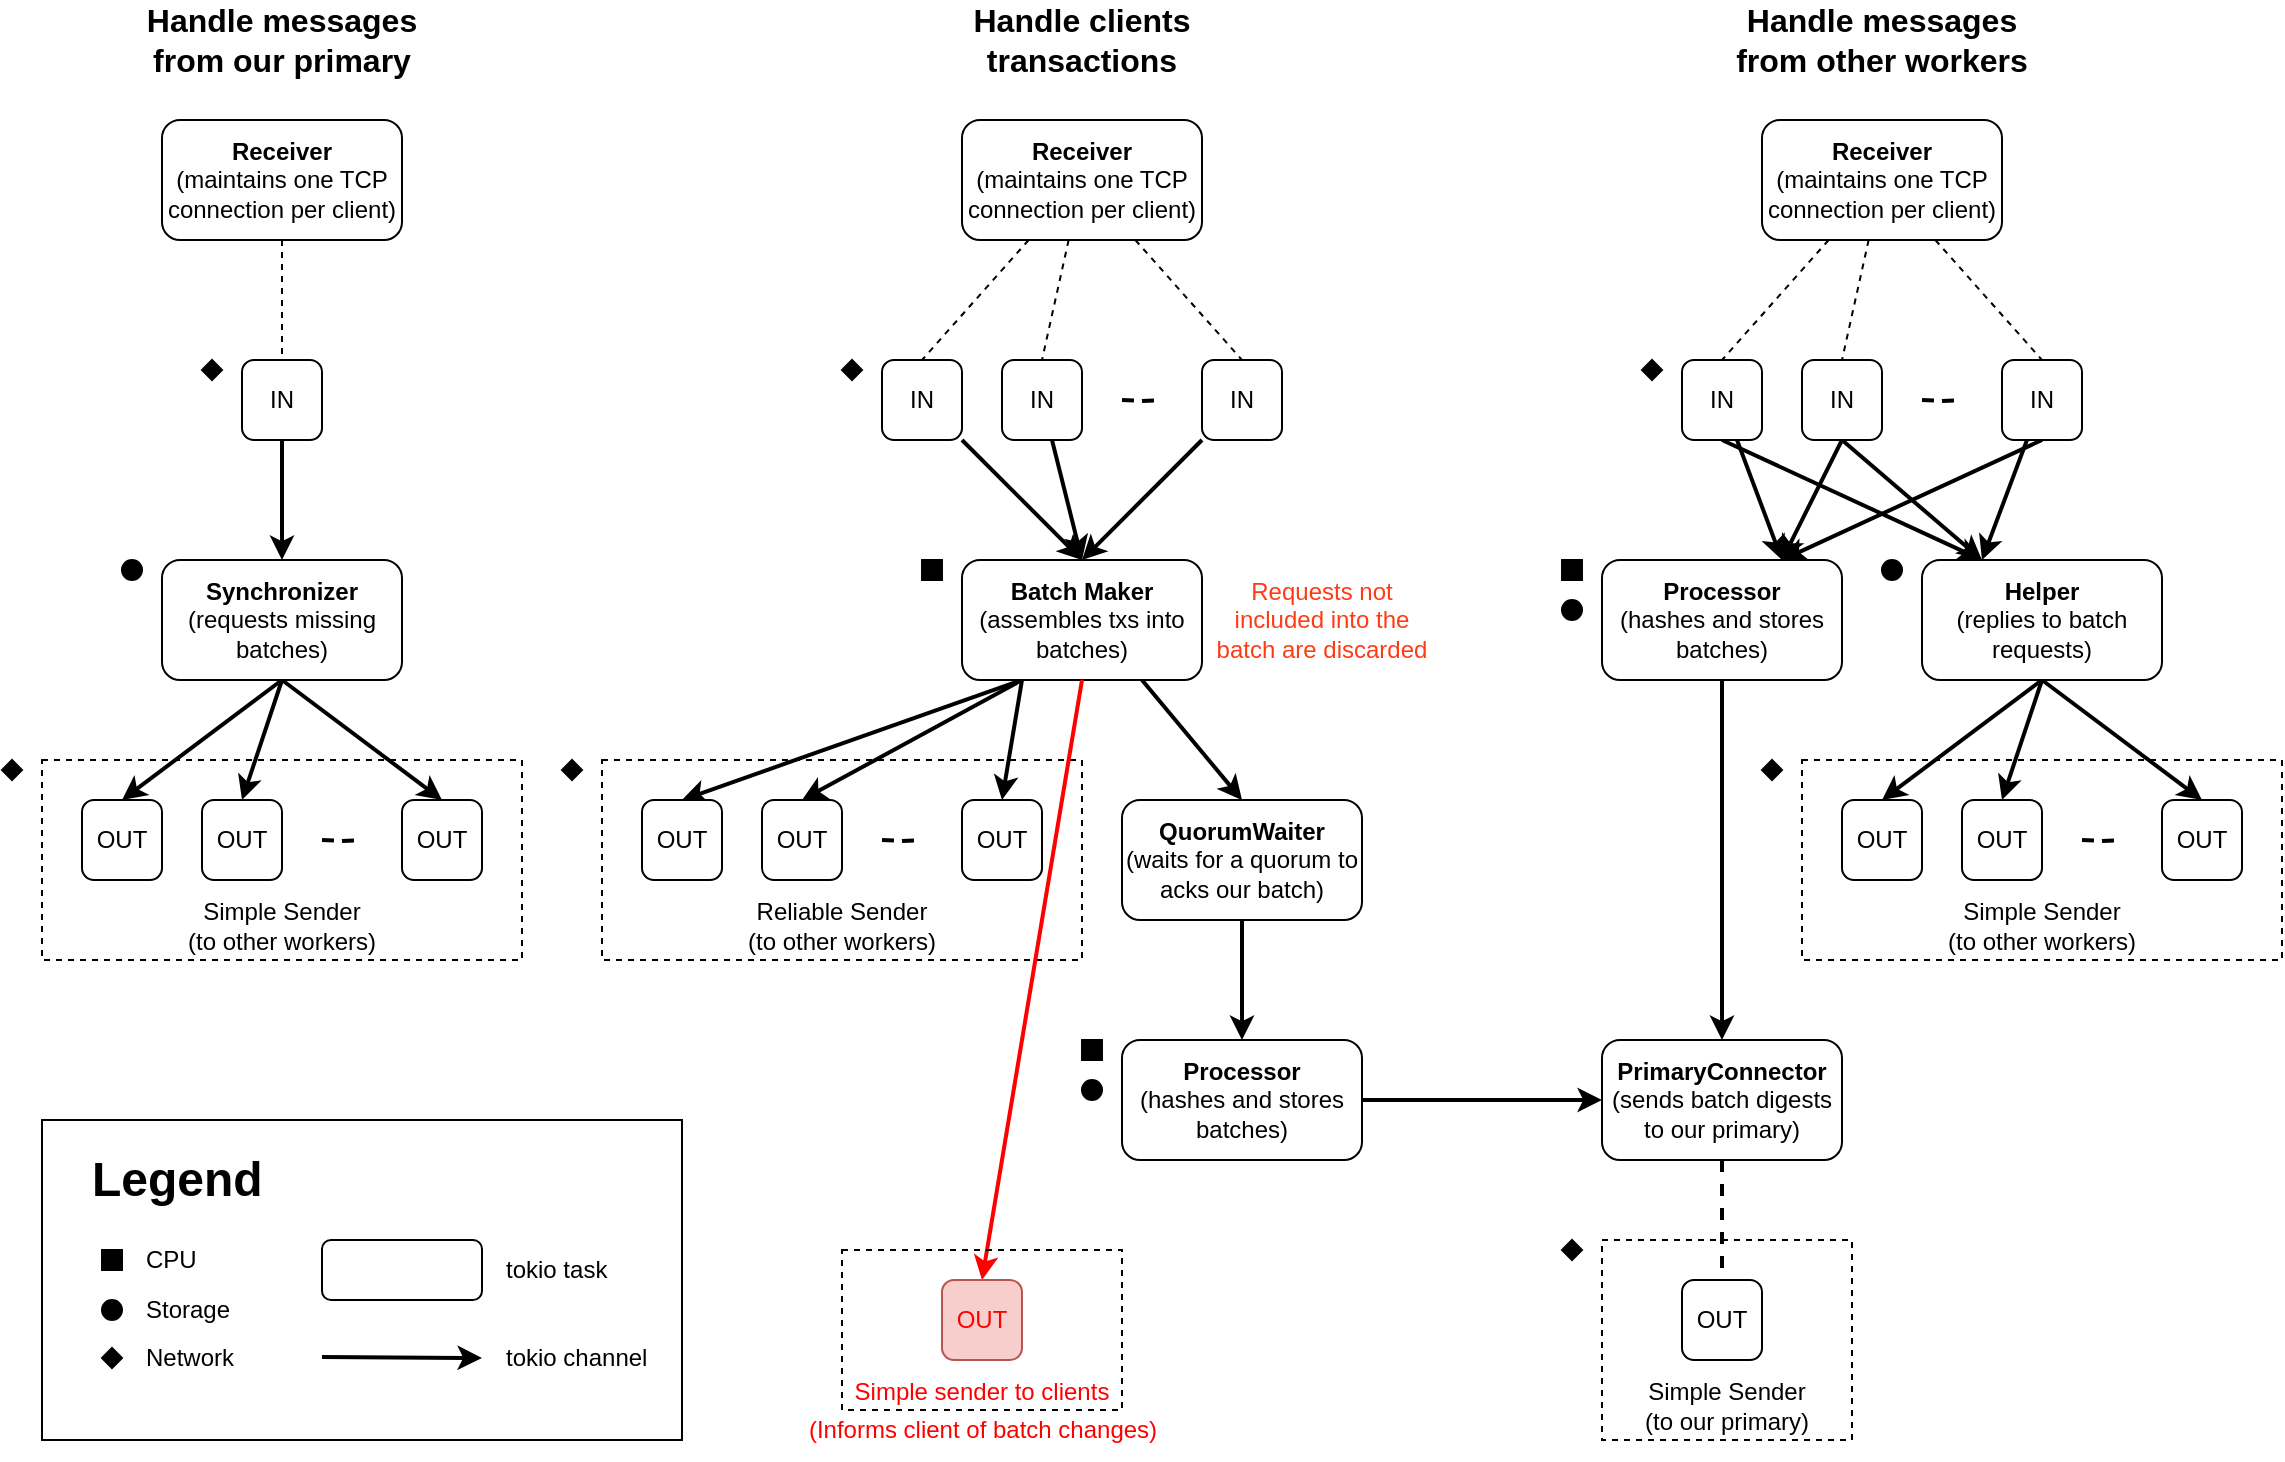 <mxfile version="25.0.2" pages="5">
  <diagram name="Bullshark worker" id="xZw57qPd2fIflU4HbRnY">
    <mxGraphModel dx="954" dy="657" grid="1" gridSize="10" guides="1" tooltips="1" connect="1" arrows="1" fold="1" page="1" pageScale="1" pageWidth="850" pageHeight="1100" math="0" shadow="0">
      <root>
        <mxCell id="0" />
        <mxCell id="1" parent="0" />
        <mxCell id="knXoKiFgVriEVHQF-IKP-145" value="" style="rounded=0;whiteSpace=wrap;html=1;strokeColor=#000000;align=left;fillColor=none;" parent="1" vertex="1">
          <mxGeometry x="40" y="740" width="320" height="160" as="geometry" />
        </mxCell>
        <mxCell id="knXoKiFgVriEVHQF-IKP-103" value="&lt;p style=&quot;line-height: 130%&quot;&gt;&lt;/p&gt;&lt;h1&gt;Legend&lt;br&gt;&lt;/h1&gt;&lt;p&gt;&lt;/p&gt;" style="text;html=1;strokeColor=none;fillColor=none;spacing=5;spacingTop=-20;whiteSpace=wrap;overflow=hidden;rounded=0;align=left;" parent="1" vertex="1">
          <mxGeometry x="60" y="750" width="280" height="40" as="geometry" />
        </mxCell>
        <mxCell id="knXoKiFgVriEVHQF-IKP-82" value="Reliable Sender&lt;br&gt;(to other workers)" style="rounded=0;whiteSpace=wrap;html=1;fillColor=none;verticalAlign=bottom;dashed=1;" parent="1" vertex="1">
          <mxGeometry x="320" y="560" width="240" height="100" as="geometry" />
        </mxCell>
        <mxCell id="knXoKiFgVriEVHQF-IKP-84" value="Simple Sender&lt;br&gt;(to other workers)" style="rounded=0;whiteSpace=wrap;html=1;fillColor=none;verticalAlign=bottom;dashed=1;" parent="1" vertex="1">
          <mxGeometry x="40" y="560" width="240" height="100" as="geometry" />
        </mxCell>
        <mxCell id="knXoKiFgVriEVHQF-IKP-85" value="Simple Sender&lt;br&gt;(to other workers)" style="rounded=0;whiteSpace=wrap;html=1;fillColor=none;verticalAlign=bottom;dashed=1;" parent="1" vertex="1">
          <mxGeometry x="920" y="560" width="240" height="100" as="geometry" />
        </mxCell>
        <mxCell id="knXoKiFgVriEVHQF-IKP-86" value="Simple Sender&lt;br&gt;(to our primary)" style="rounded=0;whiteSpace=wrap;html=1;fillColor=none;verticalAlign=bottom;dashed=1;" parent="1" vertex="1">
          <mxGeometry x="820" y="800" width="125" height="100" as="geometry" />
        </mxCell>
        <mxCell id="knXoKiFgVriEVHQF-IKP-48" style="edgeStyle=none;rounded=0;jumpSize=6;orthogonalLoop=1;jettySize=auto;html=1;entryX=0.5;entryY=0;entryDx=0;entryDy=0;strokeWidth=2;exitX=0.25;exitY=1;exitDx=0;exitDy=0;" parent="1" source="knXoKiFgVriEVHQF-IKP-1" target="knXoKiFgVriEVHQF-IKP-36" edge="1">
          <mxGeometry relative="1" as="geometry" />
        </mxCell>
        <mxCell id="knXoKiFgVriEVHQF-IKP-49" style="edgeStyle=none;rounded=0;jumpSize=6;orthogonalLoop=1;jettySize=auto;html=1;entryX=0.5;entryY=0;entryDx=0;entryDy=0;strokeWidth=2;exitX=0.25;exitY=1;exitDx=0;exitDy=0;" parent="1" source="knXoKiFgVriEVHQF-IKP-1" target="knXoKiFgVriEVHQF-IKP-37" edge="1">
          <mxGeometry relative="1" as="geometry" />
        </mxCell>
        <mxCell id="knXoKiFgVriEVHQF-IKP-50" style="edgeStyle=none;rounded=0;jumpSize=6;orthogonalLoop=1;jettySize=auto;html=1;entryX=0.5;entryY=0;entryDx=0;entryDy=0;strokeWidth=2;exitX=0.25;exitY=1;exitDx=0;exitDy=0;" parent="1" source="knXoKiFgVriEVHQF-IKP-1" target="knXoKiFgVriEVHQF-IKP-34" edge="1">
          <mxGeometry relative="1" as="geometry" />
        </mxCell>
        <mxCell id="knXoKiFgVriEVHQF-IKP-51" style="edgeStyle=none;rounded=0;jumpSize=6;orthogonalLoop=1;jettySize=auto;html=1;entryX=0.5;entryY=0;entryDx=0;entryDy=0;strokeWidth=2;exitX=0.75;exitY=1;exitDx=0;exitDy=0;" parent="1" source="knXoKiFgVriEVHQF-IKP-1" target="knXoKiFgVriEVHQF-IKP-2" edge="1">
          <mxGeometry relative="1" as="geometry" />
        </mxCell>
        <mxCell id="knXoKiFgVriEVHQF-IKP-1" value="&lt;b&gt;Batch Maker&lt;br&gt;&lt;/b&gt;(assembles txs into batches)" style="rounded=1;whiteSpace=wrap;html=1;" parent="1" vertex="1">
          <mxGeometry x="500" y="460" width="120" height="60" as="geometry" />
        </mxCell>
        <mxCell id="knXoKiFgVriEVHQF-IKP-52" style="edgeStyle=none;rounded=0;jumpSize=6;orthogonalLoop=1;jettySize=auto;html=1;entryX=0.5;entryY=0;entryDx=0;entryDy=0;strokeWidth=2;" parent="1" source="knXoKiFgVriEVHQF-IKP-2" target="knXoKiFgVriEVHQF-IKP-3" edge="1">
          <mxGeometry relative="1" as="geometry" />
        </mxCell>
        <mxCell id="knXoKiFgVriEVHQF-IKP-2" value="&lt;b&gt;QuorumWaiter&lt;/b&gt;&lt;br&gt;(waits for a quorum to acks our batch)" style="rounded=1;whiteSpace=wrap;html=1;" parent="1" vertex="1">
          <mxGeometry x="580" y="580" width="120" height="60" as="geometry" />
        </mxCell>
        <mxCell id="knXoKiFgVriEVHQF-IKP-53" style="edgeStyle=none;rounded=0;jumpSize=6;orthogonalLoop=1;jettySize=auto;html=1;strokeWidth=2;" parent="1" source="knXoKiFgVriEVHQF-IKP-3" target="knXoKiFgVriEVHQF-IKP-23" edge="1">
          <mxGeometry relative="1" as="geometry" />
        </mxCell>
        <mxCell id="knXoKiFgVriEVHQF-IKP-3" value="&lt;b&gt;Processor&lt;br&gt;&lt;/b&gt;(hashes and stores batches)" style="rounded=1;whiteSpace=wrap;html=1;" parent="1" vertex="1">
          <mxGeometry x="580" y="700" width="120" height="60" as="geometry" />
        </mxCell>
        <mxCell id="knXoKiFgVriEVHQF-IKP-58" style="edgeStyle=none;rounded=0;jumpSize=6;orthogonalLoop=1;jettySize=auto;html=1;strokeWidth=2;entryX=0.5;entryY=0;entryDx=0;entryDy=0;" parent="1" source="knXoKiFgVriEVHQF-IKP-4" target="knXoKiFgVriEVHQF-IKP-1" edge="1">
          <mxGeometry relative="1" as="geometry" />
        </mxCell>
        <mxCell id="knXoKiFgVriEVHQF-IKP-4" value="IN" style="rounded=1;whiteSpace=wrap;html=1;" parent="1" vertex="1">
          <mxGeometry x="460" y="360" width="40" height="40" as="geometry" />
        </mxCell>
        <mxCell id="knXoKiFgVriEVHQF-IKP-72" style="edgeStyle=none;rounded=0;jumpSize=6;orthogonalLoop=1;jettySize=auto;html=1;exitX=0.5;exitY=1;exitDx=0;exitDy=0;entryX=0.5;entryY=0;entryDx=0;entryDy=0;strokeWidth=2;" parent="1" source="knXoKiFgVriEVHQF-IKP-7" target="knXoKiFgVriEVHQF-IKP-27" edge="1">
          <mxGeometry relative="1" as="geometry" />
        </mxCell>
        <mxCell id="knXoKiFgVriEVHQF-IKP-73" style="edgeStyle=none;rounded=0;jumpSize=6;orthogonalLoop=1;jettySize=auto;html=1;entryX=0.5;entryY=0;entryDx=0;entryDy=0;strokeWidth=2;exitX=0.5;exitY=1;exitDx=0;exitDy=0;" parent="1" source="knXoKiFgVriEVHQF-IKP-7" target="knXoKiFgVriEVHQF-IKP-24" edge="1">
          <mxGeometry relative="1" as="geometry" />
        </mxCell>
        <mxCell id="knXoKiFgVriEVHQF-IKP-74" style="edgeStyle=none;rounded=0;jumpSize=6;orthogonalLoop=1;jettySize=auto;html=1;entryX=0.5;entryY=0;entryDx=0;entryDy=0;strokeWidth=2;exitX=0.5;exitY=1;exitDx=0;exitDy=0;" parent="1" source="knXoKiFgVriEVHQF-IKP-7" target="knXoKiFgVriEVHQF-IKP-26" edge="1">
          <mxGeometry relative="1" as="geometry" />
        </mxCell>
        <mxCell id="knXoKiFgVriEVHQF-IKP-7" value="&lt;b&gt;Helper&lt;br&gt;&lt;/b&gt;(replies to batch requests)" style="rounded=1;whiteSpace=wrap;html=1;" parent="1" vertex="1">
          <mxGeometry x="980" y="460" width="120" height="60" as="geometry" />
        </mxCell>
        <mxCell id="knXoKiFgVriEVHQF-IKP-8" value="&lt;b&gt;Processor&lt;br&gt;&lt;/b&gt;(hashes and stores batches)" style="rounded=1;whiteSpace=wrap;html=1;" parent="1" vertex="1">
          <mxGeometry x="820" y="460" width="120" height="60" as="geometry" />
        </mxCell>
        <mxCell id="knXoKiFgVriEVHQF-IKP-43" style="rounded=0;jumpSize=6;orthogonalLoop=1;jettySize=auto;html=1;entryX=0.5;entryY=0;entryDx=0;entryDy=0;strokeWidth=2;exitX=0.5;exitY=1;exitDx=0;exitDy=0;" parent="1" source="knXoKiFgVriEVHQF-IKP-9" target="knXoKiFgVriEVHQF-IKP-39" edge="1">
          <mxGeometry relative="1" as="geometry" />
        </mxCell>
        <mxCell id="knXoKiFgVriEVHQF-IKP-44" style="edgeStyle=none;rounded=0;jumpSize=6;orthogonalLoop=1;jettySize=auto;html=1;entryX=0.5;entryY=0;entryDx=0;entryDy=0;strokeWidth=2;exitX=0.5;exitY=1;exitDx=0;exitDy=0;" parent="1" source="knXoKiFgVriEVHQF-IKP-9" target="knXoKiFgVriEVHQF-IKP-41" edge="1">
          <mxGeometry relative="1" as="geometry" />
        </mxCell>
        <mxCell id="knXoKiFgVriEVHQF-IKP-45" style="edgeStyle=none;rounded=0;jumpSize=6;orthogonalLoop=1;jettySize=auto;html=1;entryX=0.5;entryY=0;entryDx=0;entryDy=0;strokeWidth=2;exitX=0.5;exitY=1;exitDx=0;exitDy=0;" parent="1" source="knXoKiFgVriEVHQF-IKP-9" target="knXoKiFgVriEVHQF-IKP-40" edge="1">
          <mxGeometry relative="1" as="geometry" />
        </mxCell>
        <mxCell id="knXoKiFgVriEVHQF-IKP-9" value="&lt;b&gt;Synchronizer&lt;br&gt;&lt;/b&gt;(requests missing batches)" style="rounded=1;whiteSpace=wrap;html=1;" parent="1" vertex="1">
          <mxGeometry x="100" y="460" width="120" height="60" as="geometry" />
        </mxCell>
        <mxCell id="knXoKiFgVriEVHQF-IKP-60" style="edgeStyle=none;rounded=0;jumpSize=6;orthogonalLoop=1;jettySize=auto;html=1;entryX=0.5;entryY=0;entryDx=0;entryDy=0;strokeWidth=1;endArrow=none;endFill=0;dashed=1;" parent="1" source="knXoKiFgVriEVHQF-IKP-10" target="knXoKiFgVriEVHQF-IKP-12" edge="1">
          <mxGeometry relative="1" as="geometry" />
        </mxCell>
        <mxCell id="knXoKiFgVriEVHQF-IKP-61" style="edgeStyle=none;rounded=0;jumpSize=6;orthogonalLoop=1;jettySize=auto;html=1;entryX=0.5;entryY=0;entryDx=0;entryDy=0;strokeWidth=1;endArrow=none;endFill=0;dashed=1;" parent="1" source="knXoKiFgVriEVHQF-IKP-10" target="knXoKiFgVriEVHQF-IKP-4" edge="1">
          <mxGeometry relative="1" as="geometry" />
        </mxCell>
        <mxCell id="knXoKiFgVriEVHQF-IKP-62" style="edgeStyle=none;rounded=0;jumpSize=6;orthogonalLoop=1;jettySize=auto;html=1;entryX=0.5;entryY=0;entryDx=0;entryDy=0;strokeWidth=1;endArrow=none;endFill=0;dashed=1;" parent="1" source="knXoKiFgVriEVHQF-IKP-10" target="knXoKiFgVriEVHQF-IKP-11" edge="1">
          <mxGeometry relative="1" as="geometry" />
        </mxCell>
        <mxCell id="knXoKiFgVriEVHQF-IKP-10" value="&lt;b&gt;Receiver&lt;br&gt;&lt;/b&gt;(maintains one TCP connection per client)" style="rounded=1;whiteSpace=wrap;html=1;" parent="1" vertex="1">
          <mxGeometry x="500" y="240" width="120" height="60" as="geometry" />
        </mxCell>
        <mxCell id="knXoKiFgVriEVHQF-IKP-59" style="edgeStyle=none;rounded=0;jumpSize=6;orthogonalLoop=1;jettySize=auto;html=1;strokeWidth=2;entryX=0.5;entryY=0;entryDx=0;entryDy=0;" parent="1" source="knXoKiFgVriEVHQF-IKP-11" target="knXoKiFgVriEVHQF-IKP-1" edge="1">
          <mxGeometry relative="1" as="geometry" />
        </mxCell>
        <mxCell id="knXoKiFgVriEVHQF-IKP-11" value="IN" style="rounded=1;whiteSpace=wrap;html=1;" parent="1" vertex="1">
          <mxGeometry x="620" y="360" width="40" height="40" as="geometry" />
        </mxCell>
        <mxCell id="knXoKiFgVriEVHQF-IKP-57" style="edgeStyle=none;rounded=0;jumpSize=6;orthogonalLoop=1;jettySize=auto;html=1;strokeWidth=2;entryX=0.5;entryY=0;entryDx=0;entryDy=0;" parent="1" source="knXoKiFgVriEVHQF-IKP-12" target="knXoKiFgVriEVHQF-IKP-1" edge="1">
          <mxGeometry relative="1" as="geometry" />
        </mxCell>
        <mxCell id="knXoKiFgVriEVHQF-IKP-12" value="IN" style="rounded=1;whiteSpace=wrap;html=1;" parent="1" vertex="1">
          <mxGeometry x="520" y="360" width="40" height="40" as="geometry" />
        </mxCell>
        <mxCell id="knXoKiFgVriEVHQF-IKP-15" value="" style="endArrow=none;dashed=1;html=1;rounded=0;edgeStyle=orthogonalEdgeStyle;jumpSize=6;strokeWidth=2;" parent="1" edge="1">
          <mxGeometry width="50" height="50" relative="1" as="geometry">
            <mxPoint x="580" y="380" as="sourcePoint" />
            <mxPoint x="600" y="380" as="targetPoint" />
          </mxGeometry>
        </mxCell>
        <mxCell id="knXoKiFgVriEVHQF-IKP-63" style="edgeStyle=none;rounded=0;jumpSize=6;orthogonalLoop=1;jettySize=auto;html=1;entryX=0.75;entryY=0;entryDx=0;entryDy=0;strokeWidth=2;" parent="1" source="knXoKiFgVriEVHQF-IKP-16" target="knXoKiFgVriEVHQF-IKP-8" edge="1">
          <mxGeometry relative="1" as="geometry" />
        </mxCell>
        <mxCell id="knXoKiFgVriEVHQF-IKP-64" style="edgeStyle=none;rounded=0;jumpSize=6;orthogonalLoop=1;jettySize=auto;html=1;strokeWidth=2;exitX=0.5;exitY=1;exitDx=0;exitDy=0;entryX=0.25;entryY=0;entryDx=0;entryDy=0;" parent="1" source="knXoKiFgVriEVHQF-IKP-16" target="knXoKiFgVriEVHQF-IKP-7" edge="1">
          <mxGeometry relative="1" as="geometry" />
        </mxCell>
        <mxCell id="knXoKiFgVriEVHQF-IKP-16" value="IN" style="rounded=1;whiteSpace=wrap;html=1;" parent="1" vertex="1">
          <mxGeometry x="860" y="360" width="40" height="40" as="geometry" />
        </mxCell>
        <mxCell id="knXoKiFgVriEVHQF-IKP-69" style="edgeStyle=none;rounded=0;jumpSize=6;orthogonalLoop=1;jettySize=auto;html=1;entryX=0.5;entryY=0;entryDx=0;entryDy=0;strokeWidth=1;endArrow=none;endFill=0;dashed=1;" parent="1" source="knXoKiFgVriEVHQF-IKP-17" target="knXoKiFgVriEVHQF-IKP-19" edge="1">
          <mxGeometry relative="1" as="geometry" />
        </mxCell>
        <mxCell id="knXoKiFgVriEVHQF-IKP-70" style="edgeStyle=none;rounded=0;jumpSize=6;orthogonalLoop=1;jettySize=auto;html=1;entryX=0.5;entryY=0;entryDx=0;entryDy=0;strokeWidth=1;endArrow=none;endFill=0;dashed=1;" parent="1" source="knXoKiFgVriEVHQF-IKP-17" target="knXoKiFgVriEVHQF-IKP-18" edge="1">
          <mxGeometry relative="1" as="geometry" />
        </mxCell>
        <mxCell id="knXoKiFgVriEVHQF-IKP-71" style="edgeStyle=none;rounded=0;jumpSize=6;orthogonalLoop=1;jettySize=auto;html=1;entryX=0.5;entryY=0;entryDx=0;entryDy=0;strokeWidth=1;endArrow=none;endFill=0;dashed=1;" parent="1" source="knXoKiFgVriEVHQF-IKP-17" target="knXoKiFgVriEVHQF-IKP-16" edge="1">
          <mxGeometry relative="1" as="geometry" />
        </mxCell>
        <mxCell id="knXoKiFgVriEVHQF-IKP-17" value="&lt;b&gt;Receiver&lt;br&gt;&lt;/b&gt;(maintains one TCP connection per client)" style="rounded=1;whiteSpace=wrap;html=1;" parent="1" vertex="1">
          <mxGeometry x="900" y="240" width="120" height="60" as="geometry" />
        </mxCell>
        <mxCell id="knXoKiFgVriEVHQF-IKP-67" style="edgeStyle=none;rounded=0;jumpSize=6;orthogonalLoop=1;jettySize=auto;html=1;strokeWidth=2;entryX=0.25;entryY=0;entryDx=0;entryDy=0;" parent="1" source="knXoKiFgVriEVHQF-IKP-18" target="knXoKiFgVriEVHQF-IKP-7" edge="1">
          <mxGeometry relative="1" as="geometry" />
        </mxCell>
        <mxCell id="knXoKiFgVriEVHQF-IKP-68" style="edgeStyle=none;rounded=0;jumpSize=6;orthogonalLoop=1;jettySize=auto;html=1;strokeWidth=2;exitX=0.5;exitY=1;exitDx=0;exitDy=0;entryX=0.75;entryY=0;entryDx=0;entryDy=0;" parent="1" source="knXoKiFgVriEVHQF-IKP-18" target="knXoKiFgVriEVHQF-IKP-8" edge="1">
          <mxGeometry relative="1" as="geometry" />
        </mxCell>
        <mxCell id="knXoKiFgVriEVHQF-IKP-18" value="IN" style="rounded=1;whiteSpace=wrap;html=1;" parent="1" vertex="1">
          <mxGeometry x="1020" y="360" width="40" height="40" as="geometry" />
        </mxCell>
        <mxCell id="knXoKiFgVriEVHQF-IKP-65" style="edgeStyle=none;rounded=0;jumpSize=6;orthogonalLoop=1;jettySize=auto;html=1;strokeWidth=2;exitX=0.5;exitY=1;exitDx=0;exitDy=0;entryX=0.75;entryY=0;entryDx=0;entryDy=0;" parent="1" source="knXoKiFgVriEVHQF-IKP-19" target="knXoKiFgVriEVHQF-IKP-8" edge="1">
          <mxGeometry relative="1" as="geometry" />
        </mxCell>
        <mxCell id="knXoKiFgVriEVHQF-IKP-66" style="edgeStyle=none;rounded=0;jumpSize=6;orthogonalLoop=1;jettySize=auto;html=1;strokeWidth=2;exitX=0.5;exitY=1;exitDx=0;exitDy=0;entryX=0.25;entryY=0;entryDx=0;entryDy=0;" parent="1" source="knXoKiFgVriEVHQF-IKP-19" target="knXoKiFgVriEVHQF-IKP-7" edge="1">
          <mxGeometry relative="1" as="geometry" />
        </mxCell>
        <mxCell id="knXoKiFgVriEVHQF-IKP-19" value="IN" style="rounded=1;whiteSpace=wrap;html=1;" parent="1" vertex="1">
          <mxGeometry x="920" y="360" width="40" height="40" as="geometry" />
        </mxCell>
        <mxCell id="knXoKiFgVriEVHQF-IKP-20" value="" style="endArrow=none;dashed=1;html=1;rounded=0;edgeStyle=orthogonalEdgeStyle;jumpSize=6;strokeWidth=2;" parent="1" edge="1">
          <mxGeometry width="50" height="50" relative="1" as="geometry">
            <mxPoint x="980" y="380" as="sourcePoint" />
            <mxPoint x="1000" y="380" as="targetPoint" />
          </mxGeometry>
        </mxCell>
        <mxCell id="knXoKiFgVriEVHQF-IKP-46" style="edgeStyle=none;rounded=0;jumpSize=6;orthogonalLoop=1;jettySize=auto;html=1;entryX=0.5;entryY=0;entryDx=0;entryDy=0;strokeWidth=1;dashed=1;endArrow=none;endFill=0;" parent="1" source="knXoKiFgVriEVHQF-IKP-21" target="knXoKiFgVriEVHQF-IKP-22" edge="1">
          <mxGeometry relative="1" as="geometry" />
        </mxCell>
        <mxCell id="knXoKiFgVriEVHQF-IKP-21" value="&lt;b&gt;Receiver&lt;br&gt;&lt;/b&gt;(maintains one TCP connection per client)" style="rounded=1;whiteSpace=wrap;html=1;" parent="1" vertex="1">
          <mxGeometry x="100" y="240" width="120" height="60" as="geometry" />
        </mxCell>
        <mxCell id="knXoKiFgVriEVHQF-IKP-47" style="edgeStyle=none;rounded=0;jumpSize=6;orthogonalLoop=1;jettySize=auto;html=1;entryX=0.5;entryY=0;entryDx=0;entryDy=0;strokeWidth=2;" parent="1" source="knXoKiFgVriEVHQF-IKP-22" target="knXoKiFgVriEVHQF-IKP-9" edge="1">
          <mxGeometry relative="1" as="geometry" />
        </mxCell>
        <mxCell id="knXoKiFgVriEVHQF-IKP-22" value="IN" style="rounded=1;whiteSpace=wrap;html=1;" parent="1" vertex="1">
          <mxGeometry x="140" y="360" width="40" height="40" as="geometry" />
        </mxCell>
        <mxCell id="knXoKiFgVriEVHQF-IKP-77" style="edgeStyle=none;rounded=0;jumpSize=6;orthogonalLoop=1;jettySize=auto;html=1;entryX=0.5;entryY=0;entryDx=0;entryDy=0;dashed=1;endArrow=none;endFill=0;strokeWidth=2;" parent="1" source="knXoKiFgVriEVHQF-IKP-23" target="knXoKiFgVriEVHQF-IKP-32" edge="1">
          <mxGeometry relative="1" as="geometry" />
        </mxCell>
        <mxCell id="knXoKiFgVriEVHQF-IKP-23" value="&lt;b&gt;PrimaryConnector&lt;br&gt;&lt;/b&gt;(sends batch digests to our primary)" style="rounded=1;whiteSpace=wrap;html=1;" parent="1" vertex="1">
          <mxGeometry x="820" y="700" width="120" height="60" as="geometry" />
        </mxCell>
        <mxCell id="knXoKiFgVriEVHQF-IKP-24" value="OUT" style="rounded=1;whiteSpace=wrap;html=1;" parent="1" vertex="1">
          <mxGeometry x="940" y="580" width="40" height="40" as="geometry" />
        </mxCell>
        <mxCell id="knXoKiFgVriEVHQF-IKP-26" value="OUT" style="rounded=1;whiteSpace=wrap;html=1;" parent="1" vertex="1">
          <mxGeometry x="1100" y="580" width="40" height="40" as="geometry" />
        </mxCell>
        <mxCell id="knXoKiFgVriEVHQF-IKP-27" value="OUT" style="rounded=1;whiteSpace=wrap;html=1;" parent="1" vertex="1">
          <mxGeometry x="1000" y="580" width="40" height="40" as="geometry" />
        </mxCell>
        <mxCell id="knXoKiFgVriEVHQF-IKP-28" value="" style="endArrow=none;dashed=1;html=1;rounded=0;edgeStyle=orthogonalEdgeStyle;jumpSize=6;strokeWidth=2;" parent="1" edge="1">
          <mxGeometry width="50" height="50" relative="1" as="geometry">
            <mxPoint x="1060" y="600" as="sourcePoint" />
            <mxPoint x="1080" y="600" as="targetPoint" />
          </mxGeometry>
        </mxCell>
        <mxCell id="knXoKiFgVriEVHQF-IKP-32" value="OUT" style="rounded=1;whiteSpace=wrap;html=1;" parent="1" vertex="1">
          <mxGeometry x="860" y="820" width="40" height="40" as="geometry" />
        </mxCell>
        <mxCell id="knXoKiFgVriEVHQF-IKP-34" value="OUT" style="rounded=1;whiteSpace=wrap;html=1;" parent="1" vertex="1">
          <mxGeometry x="340" y="580" width="40" height="40" as="geometry" />
        </mxCell>
        <mxCell id="knXoKiFgVriEVHQF-IKP-36" value="OUT" style="rounded=1;whiteSpace=wrap;html=1;" parent="1" vertex="1">
          <mxGeometry x="500" y="580" width="40" height="40" as="geometry" />
        </mxCell>
        <mxCell id="knXoKiFgVriEVHQF-IKP-37" value="OUT" style="rounded=1;whiteSpace=wrap;html=1;" parent="1" vertex="1">
          <mxGeometry x="400" y="580" width="40" height="40" as="geometry" />
        </mxCell>
        <mxCell id="knXoKiFgVriEVHQF-IKP-38" value="" style="endArrow=none;dashed=1;html=1;rounded=0;edgeStyle=orthogonalEdgeStyle;jumpSize=6;strokeWidth=2;" parent="1" edge="1">
          <mxGeometry width="50" height="50" relative="1" as="geometry">
            <mxPoint x="460" y="600.0" as="sourcePoint" />
            <mxPoint x="480" y="600.0" as="targetPoint" />
          </mxGeometry>
        </mxCell>
        <mxCell id="knXoKiFgVriEVHQF-IKP-39" value="OUT" style="rounded=1;whiteSpace=wrap;html=1;" parent="1" vertex="1">
          <mxGeometry x="60" y="580" width="40" height="40" as="geometry" />
        </mxCell>
        <mxCell id="knXoKiFgVriEVHQF-IKP-40" value="OUT" style="rounded=1;whiteSpace=wrap;html=1;" parent="1" vertex="1">
          <mxGeometry x="220" y="580" width="40" height="40" as="geometry" />
        </mxCell>
        <mxCell id="knXoKiFgVriEVHQF-IKP-41" value="OUT" style="rounded=1;whiteSpace=wrap;html=1;" parent="1" vertex="1">
          <mxGeometry x="120" y="580" width="40" height="40" as="geometry" />
        </mxCell>
        <mxCell id="knXoKiFgVriEVHQF-IKP-42" value="" style="endArrow=none;dashed=1;html=1;rounded=0;edgeStyle=orthogonalEdgeStyle;jumpSize=6;strokeWidth=2;" parent="1" edge="1">
          <mxGeometry width="50" height="50" relative="1" as="geometry">
            <mxPoint x="180.0" y="600.0" as="sourcePoint" />
            <mxPoint x="200.0" y="600.0" as="targetPoint" />
          </mxGeometry>
        </mxCell>
        <mxCell id="knXoKiFgVriEVHQF-IKP-79" style="edgeStyle=none;rounded=0;jumpSize=6;orthogonalLoop=1;jettySize=auto;html=1;strokeWidth=2;exitX=0.5;exitY=1;exitDx=0;exitDy=0;" parent="1" source="knXoKiFgVriEVHQF-IKP-8" target="knXoKiFgVriEVHQF-IKP-23" edge="1">
          <mxGeometry relative="1" as="geometry">
            <mxPoint x="940" y="670.0" as="sourcePoint" />
            <mxPoint x="1020" y="730.0" as="targetPoint" />
          </mxGeometry>
        </mxCell>
        <mxCell id="knXoKiFgVriEVHQF-IKP-87" value="&lt;font style=&quot;font-size: 16px&quot;&gt;&lt;b&gt;Handle messages from our primary&lt;/b&gt;&lt;/font&gt;" style="text;html=1;strokeColor=none;fillColor=none;align=center;verticalAlign=middle;whiteSpace=wrap;rounded=0;dashed=1;" parent="1" vertex="1">
          <mxGeometry x="80" y="180" width="160" height="40" as="geometry" />
        </mxCell>
        <mxCell id="knXoKiFgVriEVHQF-IKP-88" value="&lt;font style=&quot;font-size: 16px&quot;&gt;&lt;b&gt;Handle clients transactions&lt;/b&gt;&lt;/font&gt;" style="text;html=1;strokeColor=none;fillColor=none;align=center;verticalAlign=middle;whiteSpace=wrap;rounded=0;dashed=1;" parent="1" vertex="1">
          <mxGeometry x="480" y="180" width="160" height="40" as="geometry" />
        </mxCell>
        <mxCell id="knXoKiFgVriEVHQF-IKP-89" value="&lt;font style=&quot;font-size: 16px&quot;&gt;&lt;b&gt;Handle messages from other workers&lt;/b&gt;&lt;/font&gt;" style="text;html=1;strokeColor=none;fillColor=none;align=center;verticalAlign=middle;whiteSpace=wrap;rounded=0;dashed=1;" parent="1" vertex="1">
          <mxGeometry x="880" y="180" width="160" height="40" as="geometry" />
        </mxCell>
        <mxCell id="knXoKiFgVriEVHQF-IKP-99" value="" style="ellipse;whiteSpace=wrap;html=1;aspect=fixed;align=center;fillColor=#000000;" parent="1" vertex="1">
          <mxGeometry x="70" y="830" width="10" height="10" as="geometry" />
        </mxCell>
        <mxCell id="knXoKiFgVriEVHQF-IKP-100" value="" style="rounded=0;whiteSpace=wrap;html=1;strokeColor=#000000;fillColor=#000000;align=center;" parent="1" vertex="1">
          <mxGeometry x="70" y="805" width="10" height="10" as="geometry" />
        </mxCell>
        <mxCell id="knXoKiFgVriEVHQF-IKP-101" value="" style="rhombus;whiteSpace=wrap;html=1;strokeColor=#000000;fillColor=#000000;align=center;" parent="1" vertex="1">
          <mxGeometry x="70" y="854" width="10" height="10" as="geometry" />
        </mxCell>
        <mxCell id="knXoKiFgVriEVHQF-IKP-110" value="" style="rounded=0;whiteSpace=wrap;html=1;strokeColor=#000000;fillColor=#000000;align=center;" parent="1" vertex="1">
          <mxGeometry x="560" y="700" width="10" height="10" as="geometry" />
        </mxCell>
        <mxCell id="knXoKiFgVriEVHQF-IKP-111" value="" style="rounded=0;whiteSpace=wrap;html=1;strokeColor=#000000;fillColor=#000000;align=center;" parent="1" vertex="1">
          <mxGeometry x="800" y="460" width="10" height="10" as="geometry" />
        </mxCell>
        <mxCell id="knXoKiFgVriEVHQF-IKP-112" value="" style="rounded=0;whiteSpace=wrap;html=1;strokeColor=#000000;fillColor=#000000;align=center;" parent="1" vertex="1">
          <mxGeometry x="480" y="460" width="10" height="10" as="geometry" />
        </mxCell>
        <mxCell id="knXoKiFgVriEVHQF-IKP-113" value="" style="ellipse;whiteSpace=wrap;html=1;aspect=fixed;align=center;fillColor=#000000;" parent="1" vertex="1">
          <mxGeometry x="560" y="720" width="10" height="10" as="geometry" />
        </mxCell>
        <mxCell id="knXoKiFgVriEVHQF-IKP-114" value="" style="ellipse;whiteSpace=wrap;html=1;aspect=fixed;align=center;fillColor=#000000;" parent="1" vertex="1">
          <mxGeometry x="800" y="480" width="10" height="10" as="geometry" />
        </mxCell>
        <mxCell id="knXoKiFgVriEVHQF-IKP-115" value="" style="ellipse;whiteSpace=wrap;html=1;aspect=fixed;align=center;fillColor=#000000;" parent="1" vertex="1">
          <mxGeometry x="960" y="460" width="10" height="10" as="geometry" />
        </mxCell>
        <mxCell id="knXoKiFgVriEVHQF-IKP-116" value="" style="ellipse;whiteSpace=wrap;html=1;aspect=fixed;align=center;fillColor=#000000;" parent="1" vertex="1">
          <mxGeometry x="80" y="460" width="10" height="10" as="geometry" />
        </mxCell>
        <mxCell id="knXoKiFgVriEVHQF-IKP-126" value="" style="rhombus;whiteSpace=wrap;html=1;strokeColor=#000000;fillColor=#000000;align=center;" parent="1" vertex="1">
          <mxGeometry x="440" y="360" width="10" height="10" as="geometry" />
        </mxCell>
        <mxCell id="knXoKiFgVriEVHQF-IKP-127" value="" style="rhombus;whiteSpace=wrap;html=1;strokeColor=#000000;fillColor=#000000;align=center;" parent="1" vertex="1">
          <mxGeometry x="120" y="360" width="10" height="10" as="geometry" />
        </mxCell>
        <mxCell id="knXoKiFgVriEVHQF-IKP-130" value="" style="rhombus;whiteSpace=wrap;html=1;strokeColor=#000000;fillColor=#000000;align=center;" parent="1" vertex="1">
          <mxGeometry x="840" y="360" width="10" height="10" as="geometry" />
        </mxCell>
        <mxCell id="knXoKiFgVriEVHQF-IKP-131" value="" style="rhombus;whiteSpace=wrap;html=1;strokeColor=#000000;fillColor=#000000;align=center;" parent="1" vertex="1">
          <mxGeometry x="800" y="800" width="10" height="10" as="geometry" />
        </mxCell>
        <mxCell id="knXoKiFgVriEVHQF-IKP-132" value="" style="rhombus;whiteSpace=wrap;html=1;strokeColor=#000000;fillColor=#000000;align=center;" parent="1" vertex="1">
          <mxGeometry x="900" y="560" width="10" height="10" as="geometry" />
        </mxCell>
        <mxCell id="knXoKiFgVriEVHQF-IKP-134" value="" style="rhombus;whiteSpace=wrap;html=1;strokeColor=#000000;fillColor=#000000;align=center;" parent="1" vertex="1">
          <mxGeometry x="300" y="560" width="10" height="10" as="geometry" />
        </mxCell>
        <mxCell id="knXoKiFgVriEVHQF-IKP-135" value="" style="rhombus;whiteSpace=wrap;html=1;strokeColor=#000000;fillColor=#000000;align=center;" parent="1" vertex="1">
          <mxGeometry x="20" y="560" width="10" height="10" as="geometry" />
        </mxCell>
        <mxCell id="knXoKiFgVriEVHQF-IKP-137" value="" style="rounded=1;whiteSpace=wrap;html=1;strokeColor=#000000;align=center;fillColor=#FFFFFF;" parent="1" vertex="1">
          <mxGeometry x="180" y="800" width="80" height="30" as="geometry" />
        </mxCell>
        <mxCell id="knXoKiFgVriEVHQF-IKP-138" style="edgeStyle=none;rounded=0;jumpSize=6;orthogonalLoop=1;jettySize=auto;html=1;strokeWidth=2;" parent="1" edge="1">
          <mxGeometry relative="1" as="geometry">
            <mxPoint x="180" y="858.5" as="sourcePoint" />
            <mxPoint x="260" y="859" as="targetPoint" />
          </mxGeometry>
        </mxCell>
        <mxCell id="knXoKiFgVriEVHQF-IKP-140" value="tokio task" style="text;html=1;strokeColor=none;fillColor=none;align=left;verticalAlign=middle;whiteSpace=wrap;rounded=0;" parent="1" vertex="1">
          <mxGeometry x="270" y="805" width="100" height="20" as="geometry" />
        </mxCell>
        <mxCell id="knXoKiFgVriEVHQF-IKP-141" value="tokio channel" style="text;html=1;strokeColor=none;fillColor=none;align=left;verticalAlign=middle;whiteSpace=wrap;rounded=0;" parent="1" vertex="1">
          <mxGeometry x="270" y="849" width="100" height="20" as="geometry" />
        </mxCell>
        <mxCell id="knXoKiFgVriEVHQF-IKP-142" value="Network" style="text;html=1;strokeColor=none;fillColor=none;align=left;verticalAlign=middle;whiteSpace=wrap;rounded=0;" parent="1" vertex="1">
          <mxGeometry x="90" y="849" width="100" height="20" as="geometry" />
        </mxCell>
        <mxCell id="knXoKiFgVriEVHQF-IKP-143" value="Storage" style="text;html=1;strokeColor=none;fillColor=none;align=left;verticalAlign=middle;whiteSpace=wrap;rounded=0;" parent="1" vertex="1">
          <mxGeometry x="90" y="825" width="100" height="20" as="geometry" />
        </mxCell>
        <mxCell id="knXoKiFgVriEVHQF-IKP-144" value="CPU" style="text;html=1;strokeColor=none;fillColor=none;align=left;verticalAlign=middle;whiteSpace=wrap;rounded=0;" parent="1" vertex="1">
          <mxGeometry x="90" y="800" width="100" height="20" as="geometry" />
        </mxCell>
        <mxCell id="2k_Gb5-rkuaz86tfwPc3-1" value="" style="endArrow=classic;html=1;rounded=0;exitX=0.5;exitY=1;exitDx=0;exitDy=0;strokeColor=#FF0000;strokeWidth=2;" parent="1" source="knXoKiFgVriEVHQF-IKP-1" edge="1">
          <mxGeometry width="50" height="50" relative="1" as="geometry">
            <mxPoint x="370" y="680" as="sourcePoint" />
            <mxPoint x="510" y="820" as="targetPoint" />
          </mxGeometry>
        </mxCell>
        <mxCell id="2k_Gb5-rkuaz86tfwPc3-2" value="&lt;font color=&quot;#ff0000&quot;&gt;Simple sender to clients&lt;/font&gt;" style="rounded=0;whiteSpace=wrap;html=1;fillColor=none;verticalAlign=bottom;dashed=1;" parent="1" vertex="1">
          <mxGeometry x="440" y="805" width="140" height="80" as="geometry" />
        </mxCell>
        <mxCell id="2k_Gb5-rkuaz86tfwPc3-3" value="&lt;font color=&quot;#ff0000&quot;&gt;OUT&lt;/font&gt;" style="rounded=1;whiteSpace=wrap;html=1;fillColor=#f8cecc;strokeColor=#b85450;" parent="1" vertex="1">
          <mxGeometry x="490" y="820" width="40" height="40" as="geometry" />
        </mxCell>
        <mxCell id="2k_Gb5-rkuaz86tfwPc3-4" value="&lt;font color=&quot;#ff0000&quot;&gt;(Informs client of batch changes)&lt;/font&gt;" style="text;html=1;align=center;verticalAlign=middle;resizable=0;points=[];autosize=1;strokeColor=none;fillColor=none;" parent="1" vertex="1">
          <mxGeometry x="410" y="880" width="200" height="30" as="geometry" />
        </mxCell>
        <mxCell id="wQ6GoX5sgKItgMr7cJyb-4" value="&lt;font color=&quot;#ff3b14&quot;&gt;Requests not included into the batch are discarded&lt;/font&gt;" style="rounded=0;whiteSpace=wrap;html=1;fillColor=none;strokeColor=none;" parent="1" vertex="1">
          <mxGeometry x="620" y="460" width="120" height="60" as="geometry" />
        </mxCell>
      </root>
    </mxGraphModel>
  </diagram>
  <diagram name="Bullshark primary" id="2fVKyGeLQneHyMcekUAi">
    <mxGraphModel dx="1272" dy="876" grid="1" gridSize="10" guides="1" tooltips="1" connect="1" arrows="1" fold="1" page="1" pageScale="1" pageWidth="850" pageHeight="1100" math="0" shadow="0">
      <root>
        <mxCell id="HAAp45hf9TvQeZ6A-fO7-0" />
        <mxCell id="HAAp45hf9TvQeZ6A-fO7-1" parent="HAAp45hf9TvQeZ6A-fO7-0" />
        <mxCell id="pePeARo5CrDZIR2Ze7vS-11" value="" style="rounded=0;whiteSpace=wrap;html=1;strokeColor=#000000;align=left;fillColor=none;" parent="HAAp45hf9TvQeZ6A-fO7-1" vertex="1">
          <mxGeometry x="40" y="720" width="480" height="160" as="geometry" />
        </mxCell>
        <mxCell id="qU6H4BKO57v7GteFw9II-23" style="edgeStyle=none;rounded=0;jumpSize=6;orthogonalLoop=1;jettySize=auto;html=1;startArrow=none;startFill=0;endArrow=classic;endFill=1;strokeWidth=2;entryX=0.5;entryY=0;entryDx=0;entryDy=0;exitX=0.5;exitY=1;exitDx=0;exitDy=0;" parent="HAAp45hf9TvQeZ6A-fO7-1" source="-HHlAqrhYP5N8f0GPGwi-0" target="vaVj92f7ZzTOxJh1_B9I-3" edge="1">
          <mxGeometry relative="1" as="geometry" />
        </mxCell>
        <mxCell id="-HHlAqrhYP5N8f0GPGwi-0" value="IN" style="rounded=1;whiteSpace=wrap;html=1;" parent="HAAp45hf9TvQeZ6A-fO7-1" vertex="1">
          <mxGeometry x="120" y="280" width="40" height="40" as="geometry" />
        </mxCell>
        <mxCell id="-HHlAqrhYP5N8f0GPGwi-1" style="edgeStyle=none;rounded=0;jumpSize=6;orthogonalLoop=1;jettySize=auto;html=1;entryX=0.5;entryY=0;entryDx=0;entryDy=0;strokeWidth=1;endArrow=none;endFill=0;dashed=1;" parent="HAAp45hf9TvQeZ6A-fO7-1" source="-HHlAqrhYP5N8f0GPGwi-4" target="-HHlAqrhYP5N8f0GPGwi-6" edge="1">
          <mxGeometry relative="1" as="geometry" />
        </mxCell>
        <mxCell id="-HHlAqrhYP5N8f0GPGwi-2" style="edgeStyle=none;rounded=0;jumpSize=6;orthogonalLoop=1;jettySize=auto;html=1;entryX=0.5;entryY=0;entryDx=0;entryDy=0;strokeWidth=1;endArrow=none;endFill=0;dashed=1;" parent="HAAp45hf9TvQeZ6A-fO7-1" source="-HHlAqrhYP5N8f0GPGwi-4" target="-HHlAqrhYP5N8f0GPGwi-0" edge="1">
          <mxGeometry relative="1" as="geometry" />
        </mxCell>
        <mxCell id="-HHlAqrhYP5N8f0GPGwi-3" style="edgeStyle=none;rounded=0;jumpSize=6;orthogonalLoop=1;jettySize=auto;html=1;entryX=0.5;entryY=0;entryDx=0;entryDy=0;strokeWidth=1;endArrow=none;endFill=0;dashed=1;" parent="HAAp45hf9TvQeZ6A-fO7-1" source="-HHlAqrhYP5N8f0GPGwi-4" target="-HHlAqrhYP5N8f0GPGwi-5" edge="1">
          <mxGeometry relative="1" as="geometry" />
        </mxCell>
        <mxCell id="-HHlAqrhYP5N8f0GPGwi-4" value="&lt;b&gt;Receiver&lt;br&gt;&lt;/b&gt;(maintains one TCP connection per client)" style="rounded=1;whiteSpace=wrap;html=1;" parent="HAAp45hf9TvQeZ6A-fO7-1" vertex="1">
          <mxGeometry x="160" y="160" width="120" height="60" as="geometry" />
        </mxCell>
        <mxCell id="qU6H4BKO57v7GteFw9II-25" style="edgeStyle=none;rounded=0;jumpSize=6;orthogonalLoop=1;jettySize=auto;html=1;startArrow=none;startFill=0;endArrow=classic;endFill=1;strokeWidth=2;entryX=0.5;entryY=0;entryDx=0;entryDy=0;exitX=0.5;exitY=1;exitDx=0;exitDy=0;" parent="HAAp45hf9TvQeZ6A-fO7-1" source="-HHlAqrhYP5N8f0GPGwi-5" target="vaVj92f7ZzTOxJh1_B9I-3" edge="1">
          <mxGeometry relative="1" as="geometry" />
        </mxCell>
        <mxCell id="-HHlAqrhYP5N8f0GPGwi-5" value="IN" style="rounded=1;whiteSpace=wrap;html=1;" parent="HAAp45hf9TvQeZ6A-fO7-1" vertex="1">
          <mxGeometry x="280" y="280" width="40" height="40" as="geometry" />
        </mxCell>
        <mxCell id="qU6H4BKO57v7GteFw9II-24" style="edgeStyle=none;rounded=0;jumpSize=6;orthogonalLoop=1;jettySize=auto;html=1;startArrow=none;startFill=0;endArrow=classic;endFill=1;strokeWidth=2;entryX=0.5;entryY=0;entryDx=0;entryDy=0;exitX=0.5;exitY=1;exitDx=0;exitDy=0;" parent="HAAp45hf9TvQeZ6A-fO7-1" source="-HHlAqrhYP5N8f0GPGwi-6" target="vaVj92f7ZzTOxJh1_B9I-3" edge="1">
          <mxGeometry relative="1" as="geometry" />
        </mxCell>
        <mxCell id="-HHlAqrhYP5N8f0GPGwi-6" value="IN" style="rounded=1;whiteSpace=wrap;html=1;" parent="HAAp45hf9TvQeZ6A-fO7-1" vertex="1">
          <mxGeometry x="180" y="280" width="40" height="40" as="geometry" />
        </mxCell>
        <mxCell id="-HHlAqrhYP5N8f0GPGwi-7" value="" style="endArrow=none;dashed=1;html=1;rounded=0;edgeStyle=orthogonalEdgeStyle;jumpSize=6;strokeWidth=2;" parent="HAAp45hf9TvQeZ6A-fO7-1" edge="1">
          <mxGeometry width="50" height="50" relative="1" as="geometry">
            <mxPoint x="240" y="300" as="sourcePoint" />
            <mxPoint x="260" y="300" as="targetPoint" />
          </mxGeometry>
        </mxCell>
        <mxCell id="-HHlAqrhYP5N8f0GPGwi-8" value="" style="rhombus;whiteSpace=wrap;html=1;strokeColor=#000000;fillColor=#000000;align=center;" parent="HAAp45hf9TvQeZ6A-fO7-1" vertex="1">
          <mxGeometry x="100" y="280" width="10" height="10" as="geometry" />
        </mxCell>
        <mxCell id="qU6H4BKO57v7GteFw9II-26" style="edgeStyle=none;rounded=0;jumpSize=6;orthogonalLoop=1;jettySize=auto;html=1;startArrow=none;startFill=0;endArrow=classic;endFill=1;strokeWidth=2;entryX=0.75;entryY=0;entryDx=0;entryDy=0;exitX=0.5;exitY=1;exitDx=0;exitDy=0;" parent="HAAp45hf9TvQeZ6A-fO7-1" source="-HHlAqrhYP5N8f0GPGwi-9" target="vaVj92f7ZzTOxJh1_B9I-1" edge="1">
          <mxGeometry relative="1" as="geometry" />
        </mxCell>
        <mxCell id="qU6H4BKO57v7GteFw9II-31" style="edgeStyle=none;rounded=0;jumpSize=6;orthogonalLoop=1;jettySize=auto;html=1;startArrow=none;startFill=0;endArrow=classic;endFill=1;strokeWidth=2;exitX=0.5;exitY=1;exitDx=0;exitDy=0;entryX=0.25;entryY=0;entryDx=0;entryDy=0;" parent="HAAp45hf9TvQeZ6A-fO7-1" source="-HHlAqrhYP5N8f0GPGwi-9" target="vaVj92f7ZzTOxJh1_B9I-7" edge="1">
          <mxGeometry relative="1" as="geometry" />
        </mxCell>
        <mxCell id="-HHlAqrhYP5N8f0GPGwi-9" value="IN" style="rounded=1;whiteSpace=wrap;html=1;" parent="HAAp45hf9TvQeZ6A-fO7-1" vertex="1">
          <mxGeometry x="800" y="280" width="40" height="40" as="geometry" />
        </mxCell>
        <mxCell id="-HHlAqrhYP5N8f0GPGwi-10" style="edgeStyle=none;rounded=0;jumpSize=6;orthogonalLoop=1;jettySize=auto;html=1;entryX=0.5;entryY=0;entryDx=0;entryDy=0;strokeWidth=1;endArrow=none;endFill=0;dashed=1;" parent="HAAp45hf9TvQeZ6A-fO7-1" source="-HHlAqrhYP5N8f0GPGwi-13" target="-HHlAqrhYP5N8f0GPGwi-15" edge="1">
          <mxGeometry relative="1" as="geometry" />
        </mxCell>
        <mxCell id="-HHlAqrhYP5N8f0GPGwi-11" style="edgeStyle=none;rounded=0;jumpSize=6;orthogonalLoop=1;jettySize=auto;html=1;entryX=0.5;entryY=0;entryDx=0;entryDy=0;strokeWidth=1;endArrow=none;endFill=0;dashed=1;" parent="HAAp45hf9TvQeZ6A-fO7-1" source="-HHlAqrhYP5N8f0GPGwi-13" target="-HHlAqrhYP5N8f0GPGwi-9" edge="1">
          <mxGeometry relative="1" as="geometry" />
        </mxCell>
        <mxCell id="-HHlAqrhYP5N8f0GPGwi-12" style="edgeStyle=none;rounded=0;jumpSize=6;orthogonalLoop=1;jettySize=auto;html=1;entryX=0.5;entryY=0;entryDx=0;entryDy=0;strokeWidth=1;endArrow=none;endFill=0;dashed=1;" parent="HAAp45hf9TvQeZ6A-fO7-1" source="-HHlAqrhYP5N8f0GPGwi-13" target="-HHlAqrhYP5N8f0GPGwi-14" edge="1">
          <mxGeometry relative="1" as="geometry" />
        </mxCell>
        <mxCell id="-HHlAqrhYP5N8f0GPGwi-13" value="&lt;b&gt;Receiver&lt;br&gt;&lt;/b&gt;(maintains one TCP connection per client)" style="rounded=1;whiteSpace=wrap;html=1;" parent="HAAp45hf9TvQeZ6A-fO7-1" vertex="1">
          <mxGeometry x="840" y="160" width="120" height="60" as="geometry" />
        </mxCell>
        <mxCell id="qU6H4BKO57v7GteFw9II-28" style="edgeStyle=none;rounded=0;jumpSize=6;orthogonalLoop=1;jettySize=auto;html=1;startArrow=none;startFill=0;endArrow=classic;endFill=1;strokeWidth=2;exitX=0.5;exitY=1;exitDx=0;exitDy=0;entryX=0.75;entryY=0;entryDx=0;entryDy=0;" parent="HAAp45hf9TvQeZ6A-fO7-1" source="-HHlAqrhYP5N8f0GPGwi-14" target="vaVj92f7ZzTOxJh1_B9I-1" edge="1">
          <mxGeometry relative="1" as="geometry" />
        </mxCell>
        <mxCell id="qU6H4BKO57v7GteFw9II-30" style="edgeStyle=none;rounded=0;jumpSize=6;orthogonalLoop=1;jettySize=auto;html=1;startArrow=none;startFill=0;endArrow=classic;endFill=1;strokeWidth=2;exitX=0.5;exitY=1;exitDx=0;exitDy=0;entryX=0.25;entryY=0;entryDx=0;entryDy=0;" parent="HAAp45hf9TvQeZ6A-fO7-1" source="-HHlAqrhYP5N8f0GPGwi-14" target="vaVj92f7ZzTOxJh1_B9I-7" edge="1">
          <mxGeometry relative="1" as="geometry" />
        </mxCell>
        <mxCell id="-HHlAqrhYP5N8f0GPGwi-14" value="IN" style="rounded=1;whiteSpace=wrap;html=1;" parent="HAAp45hf9TvQeZ6A-fO7-1" vertex="1">
          <mxGeometry x="960" y="280" width="40" height="40" as="geometry" />
        </mxCell>
        <mxCell id="qU6H4BKO57v7GteFw9II-27" style="edgeStyle=none;rounded=0;jumpSize=6;orthogonalLoop=1;jettySize=auto;html=1;startArrow=none;startFill=0;endArrow=classic;endFill=1;strokeWidth=2;exitX=0.5;exitY=1;exitDx=0;exitDy=0;entryX=0.75;entryY=0;entryDx=0;entryDy=0;" parent="HAAp45hf9TvQeZ6A-fO7-1" source="-HHlAqrhYP5N8f0GPGwi-15" target="vaVj92f7ZzTOxJh1_B9I-1" edge="1">
          <mxGeometry relative="1" as="geometry" />
        </mxCell>
        <mxCell id="qU6H4BKO57v7GteFw9II-29" style="edgeStyle=none;rounded=0;jumpSize=6;orthogonalLoop=1;jettySize=auto;html=1;startArrow=none;startFill=0;endArrow=classic;endFill=1;strokeWidth=2;exitX=0.5;exitY=1;exitDx=0;exitDy=0;entryX=0.25;entryY=0;entryDx=0;entryDy=0;" parent="HAAp45hf9TvQeZ6A-fO7-1" source="-HHlAqrhYP5N8f0GPGwi-15" target="vaVj92f7ZzTOxJh1_B9I-7" edge="1">
          <mxGeometry relative="1" as="geometry">
            <mxPoint x="930" y="370" as="targetPoint" />
          </mxGeometry>
        </mxCell>
        <mxCell id="-HHlAqrhYP5N8f0GPGwi-15" value="IN" style="rounded=1;whiteSpace=wrap;html=1;" parent="HAAp45hf9TvQeZ6A-fO7-1" vertex="1">
          <mxGeometry x="860" y="280" width="40" height="40" as="geometry" />
        </mxCell>
        <mxCell id="-HHlAqrhYP5N8f0GPGwi-16" value="" style="endArrow=none;dashed=1;html=1;rounded=0;edgeStyle=orthogonalEdgeStyle;jumpSize=6;strokeWidth=2;" parent="HAAp45hf9TvQeZ6A-fO7-1" edge="1">
          <mxGeometry width="50" height="50" relative="1" as="geometry">
            <mxPoint x="920" y="300" as="sourcePoint" />
            <mxPoint x="940" y="300" as="targetPoint" />
          </mxGeometry>
        </mxCell>
        <mxCell id="-HHlAqrhYP5N8f0GPGwi-17" value="" style="rhombus;whiteSpace=wrap;html=1;strokeColor=#000000;fillColor=#000000;align=center;" parent="HAAp45hf9TvQeZ6A-fO7-1" vertex="1">
          <mxGeometry x="780" y="280" width="10" height="10" as="geometry" />
        </mxCell>
        <mxCell id="uQn9iwTZ7EqaHgwMhxsP-0" value="&lt;font style=&quot;font-size: 16px&quot;&gt;&lt;b&gt;Handle messages from our workers&lt;/b&gt;&lt;/font&gt;" style="text;html=1;strokeColor=none;fillColor=none;align=center;verticalAlign=middle;whiteSpace=wrap;rounded=0;dashed=1;" parent="HAAp45hf9TvQeZ6A-fO7-1" vertex="1">
          <mxGeometry x="140" y="100" width="160" height="40" as="geometry" />
        </mxCell>
        <mxCell id="uQn9iwTZ7EqaHgwMhxsP-1" value="&lt;font style=&quot;font-size: 16px&quot;&gt;&lt;b&gt;Handle messages from other primaries&lt;/b&gt;&lt;/font&gt;" style="text;html=1;strokeColor=none;fillColor=none;align=center;verticalAlign=middle;whiteSpace=wrap;rounded=0;dashed=1;" parent="HAAp45hf9TvQeZ6A-fO7-1" vertex="1">
          <mxGeometry x="820" y="100" width="160" height="40" as="geometry" />
        </mxCell>
        <mxCell id="qU6H4BKO57v7GteFw9II-22" style="edgeStyle=none;rounded=0;jumpSize=6;orthogonalLoop=1;jettySize=auto;html=1;entryX=0;entryY=0.5;entryDx=0;entryDy=0;startArrow=classic;startFill=1;endArrow=classic;endFill=1;strokeWidth=2;exitX=1;exitY=0.5;exitDx=0;exitDy=0;" parent="HAAp45hf9TvQeZ6A-fO7-1" source="vaVj92f7ZzTOxJh1_B9I-0" target="vaVj92f7ZzTOxJh1_B9I-1" edge="1">
          <mxGeometry relative="1" as="geometry" />
        </mxCell>
        <mxCell id="vaVj92f7ZzTOxJh1_B9I-0" value="&lt;b&gt;Signature Service&lt;br&gt;&lt;/b&gt;(signs headers)" style="rounded=1;whiteSpace=wrap;html=1;" parent="HAAp45hf9TvQeZ6A-fO7-1" vertex="1">
          <mxGeometry x="600" y="380" width="120" height="60" as="geometry" />
        </mxCell>
        <mxCell id="qU6H4BKO57v7GteFw9II-0" style="edgeStyle=none;rounded=0;jumpSize=6;orthogonalLoop=1;jettySize=auto;html=1;startArrow=none;startFill=0;endArrow=classic;endFill=1;strokeWidth=2;exitX=0;exitY=1;exitDx=0;exitDy=0;" parent="HAAp45hf9TvQeZ6A-fO7-1" source="vaVj92f7ZzTOxJh1_B9I-1" target="e2POby9iwt7ZeuPJfHrP-2" edge="1">
          <mxGeometry relative="1" as="geometry" />
        </mxCell>
        <mxCell id="qU6H4BKO57v7GteFw9II-1" style="edgeStyle=none;rounded=0;jumpSize=6;orthogonalLoop=1;jettySize=auto;html=1;startArrow=none;startFill=0;endArrow=classic;endFill=1;strokeWidth=2;entryX=1;entryY=0;entryDx=0;entryDy=0;exitX=0;exitY=1;exitDx=0;exitDy=0;" parent="HAAp45hf9TvQeZ6A-fO7-1" source="vaVj92f7ZzTOxJh1_B9I-1" target="e2POby9iwt7ZeuPJfHrP-1" edge="1">
          <mxGeometry relative="1" as="geometry">
            <mxPoint x="650" y="460" as="targetPoint" />
          </mxGeometry>
        </mxCell>
        <mxCell id="qU6H4BKO57v7GteFw9II-2" style="edgeStyle=none;rounded=0;jumpSize=6;orthogonalLoop=1;jettySize=auto;html=1;entryX=1;entryY=0.25;entryDx=0;entryDy=0;startArrow=none;startFill=0;endArrow=classic;endFill=1;strokeWidth=2;exitX=0;exitY=1;exitDx=0;exitDy=0;" parent="HAAp45hf9TvQeZ6A-fO7-1" source="vaVj92f7ZzTOxJh1_B9I-1" target="e2POby9iwt7ZeuPJfHrP-3" edge="1">
          <mxGeometry relative="1" as="geometry" />
        </mxCell>
        <mxCell id="qU6H4BKO57v7GteFw9II-4" style="edgeStyle=none;rounded=0;jumpSize=6;orthogonalLoop=1;jettySize=auto;html=1;exitX=0.5;exitY=1;exitDx=0;exitDy=0;entryX=0.5;entryY=0;entryDx=0;entryDy=0;startArrow=classic;startFill=1;endArrow=classic;endFill=1;strokeWidth=2;" parent="HAAp45hf9TvQeZ6A-fO7-1" source="vaVj92f7ZzTOxJh1_B9I-1" target="vaVj92f7ZzTOxJh1_B9I-6" edge="1">
          <mxGeometry relative="1" as="geometry">
            <Array as="points">
              <mxPoint x="820" y="560" />
            </Array>
          </mxGeometry>
        </mxCell>
        <mxCell id="qU6H4BKO57v7GteFw9II-6" style="edgeStyle=none;rounded=0;jumpSize=6;orthogonalLoop=1;jettySize=auto;html=1;entryX=1;entryY=0;entryDx=0;entryDy=0;startArrow=none;startFill=0;endArrow=classic;endFill=1;strokeWidth=2;exitX=0.25;exitY=1;exitDx=0;exitDy=0;" parent="HAAp45hf9TvQeZ6A-fO7-1" source="vaVj92f7ZzTOxJh1_B9I-1" target="vaVj92f7ZzTOxJh1_B9I-8" edge="1">
          <mxGeometry relative="1" as="geometry" />
        </mxCell>
        <mxCell id="qU6H4BKO57v7GteFw9II-8" style="edgeStyle=none;rounded=0;jumpSize=6;orthogonalLoop=1;jettySize=auto;html=1;entryX=0;entryY=0;entryDx=0;entryDy=0;startArrow=classic;startFill=1;endArrow=classic;endFill=1;strokeWidth=2;exitX=0.75;exitY=1;exitDx=0;exitDy=0;" parent="HAAp45hf9TvQeZ6A-fO7-1" source="vaVj92f7ZzTOxJh1_B9I-1" target="vaVj92f7ZzTOxJh1_B9I-4" edge="1">
          <mxGeometry relative="1" as="geometry" />
        </mxCell>
        <mxCell id="qU6H4BKO57v7GteFw9II-10" style="edgeStyle=none;rounded=0;jumpSize=6;orthogonalLoop=1;jettySize=auto;html=1;entryX=0;entryY=0;entryDx=0;entryDy=0;startArrow=none;startFill=0;endArrow=classic;endFill=1;strokeWidth=2;exitX=1;exitY=1;exitDx=0;exitDy=0;" parent="HAAp45hf9TvQeZ6A-fO7-1" source="vaVj92f7ZzTOxJh1_B9I-1" target="vaVj92f7ZzTOxJh1_B9I-5" edge="1">
          <mxGeometry relative="1" as="geometry" />
        </mxCell>
        <mxCell id="vaVj92f7ZzTOxJh1_B9I-1" value="&lt;b&gt;Core&lt;br&gt;&lt;/b&gt;(handles headers, votes, certificates)" style="rounded=1;whiteSpace=wrap;html=1;" parent="HAAp45hf9TvQeZ6A-fO7-1" vertex="1">
          <mxGeometry x="760" y="380" width="120" height="60" as="geometry" />
        </mxCell>
        <mxCell id="vaVj92f7ZzTOxJh1_B9I-2" value="&lt;b&gt;Garbage Collector&lt;br&gt;&lt;/b&gt;(updates the GC round)" style="rounded=1;whiteSpace=wrap;html=1;" parent="HAAp45hf9TvQeZ6A-fO7-1" vertex="1">
          <mxGeometry x="600" y="780" width="120" height="60" as="geometry" />
        </mxCell>
        <mxCell id="vaVj92f7ZzTOxJh1_B9I-3" value="&lt;b&gt;Payload Receiver&lt;br&gt;&lt;/b&gt;(stores the batch digests)" style="rounded=1;whiteSpace=wrap;html=1;" parent="HAAp45hf9TvQeZ6A-fO7-1" vertex="1">
          <mxGeometry x="160" y="380" width="120" height="60" as="geometry" />
        </mxCell>
        <mxCell id="qU6H4BKO57v7GteFw9II-18" style="edgeStyle=none;rounded=0;jumpSize=6;orthogonalLoop=1;jettySize=auto;html=1;startArrow=none;startFill=0;endArrow=classic;endFill=1;strokeWidth=2;exitX=0.5;exitY=1;exitDx=0;exitDy=0;" parent="HAAp45hf9TvQeZ6A-fO7-1" source="vaVj92f7ZzTOxJh1_B9I-4" target="qU6H4BKO57v7GteFw9II-15" edge="1">
          <mxGeometry relative="1" as="geometry" />
        </mxCell>
        <mxCell id="qU6H4BKO57v7GteFw9II-19" style="edgeStyle=none;rounded=0;jumpSize=6;orthogonalLoop=1;jettySize=auto;html=1;startArrow=none;startFill=0;endArrow=classic;endFill=1;strokeWidth=2;exitX=0.5;exitY=1;exitDx=0;exitDy=0;" parent="HAAp45hf9TvQeZ6A-fO7-1" source="vaVj92f7ZzTOxJh1_B9I-4" target="qU6H4BKO57v7GteFw9II-14" edge="1">
          <mxGeometry relative="1" as="geometry" />
        </mxCell>
        <mxCell id="qU6H4BKO57v7GteFw9II-20" style="edgeStyle=none;rounded=0;jumpSize=6;orthogonalLoop=1;jettySize=auto;html=1;startArrow=none;startFill=0;endArrow=classic;endFill=1;strokeWidth=2;exitX=0.5;exitY=1;exitDx=0;exitDy=0;" parent="HAAp45hf9TvQeZ6A-fO7-1" source="vaVj92f7ZzTOxJh1_B9I-4" target="qU6H4BKO57v7GteFw9II-13" edge="1">
          <mxGeometry relative="1" as="geometry" />
        </mxCell>
        <mxCell id="vaVj92f7ZzTOxJh1_B9I-4" value="&lt;b&gt;Header Waiter&lt;br&gt;&lt;/b&gt;(requests missing batches and certificates)" style="rounded=1;whiteSpace=wrap;html=1;" parent="HAAp45hf9TvQeZ6A-fO7-1" vertex="1">
          <mxGeometry x="920" y="660" width="120" height="60" as="geometry" />
        </mxCell>
        <mxCell id="vaVj92f7ZzTOxJh1_B9I-5" value="&lt;b&gt;Certificate Waiter&lt;br&gt;&lt;/b&gt;(waits for all the history of certificates)" style="rounded=1;whiteSpace=wrap;html=1;" parent="HAAp45hf9TvQeZ6A-fO7-1" vertex="1">
          <mxGeometry x="1080" y="660" width="120" height="60" as="geometry" />
        </mxCell>
        <mxCell id="vaVj92f7ZzTOxJh1_B9I-6" value="&lt;b&gt;Proposer&lt;br&gt;&lt;/b&gt;(make new headers)" style="rounded=1;whiteSpace=wrap;html=1;" parent="HAAp45hf9TvQeZ6A-fO7-1" vertex="1">
          <mxGeometry x="760" y="660" width="120" height="60" as="geometry" />
        </mxCell>
        <mxCell id="V3EeohtREDRytG3yM00T-6" style="edgeStyle=none;rounded=0;jumpSize=6;orthogonalLoop=1;jettySize=auto;html=1;endArrow=classic;endFill=1;strokeWidth=2;startArrow=none;startFill=0;exitX=1;exitY=1;exitDx=0;exitDy=0;" parent="HAAp45hf9TvQeZ6A-fO7-1" source="vaVj92f7ZzTOxJh1_B9I-7" target="V3EeohtREDRytG3yM00T-2" edge="1">
          <mxGeometry relative="1" as="geometry" />
        </mxCell>
        <mxCell id="V3EeohtREDRytG3yM00T-9" style="edgeStyle=none;rounded=0;jumpSize=6;orthogonalLoop=1;jettySize=auto;html=1;endArrow=classic;endFill=1;strokeWidth=2;startArrow=none;startFill=0;exitX=1;exitY=1;exitDx=0;exitDy=0;" parent="HAAp45hf9TvQeZ6A-fO7-1" source="vaVj92f7ZzTOxJh1_B9I-7" target="V3EeohtREDRytG3yM00T-3" edge="1">
          <mxGeometry relative="1" as="geometry" />
        </mxCell>
        <mxCell id="V3EeohtREDRytG3yM00T-10" style="edgeStyle=none;rounded=0;jumpSize=6;orthogonalLoop=1;jettySize=auto;html=1;endArrow=classic;endFill=1;strokeWidth=2;startArrow=none;startFill=0;exitX=1;exitY=1;exitDx=0;exitDy=0;" parent="HAAp45hf9TvQeZ6A-fO7-1" source="vaVj92f7ZzTOxJh1_B9I-7" target="V3EeohtREDRytG3yM00T-1" edge="1">
          <mxGeometry relative="1" as="geometry" />
        </mxCell>
        <mxCell id="vaVj92f7ZzTOxJh1_B9I-7" value="&lt;b&gt;Helper&lt;br&gt;&lt;/b&gt;(replies to batch requests)" style="rounded=1;whiteSpace=wrap;html=1;" parent="HAAp45hf9TvQeZ6A-fO7-1" vertex="1">
          <mxGeometry x="920" y="380" width="120" height="60" as="geometry" />
        </mxCell>
        <mxCell id="qU6H4BKO57v7GteFw9II-7" style="edgeStyle=none;rounded=0;jumpSize=6;orthogonalLoop=1;jettySize=auto;html=1;startArrow=none;startFill=0;endArrow=classic;endFill=1;strokeWidth=2;" parent="HAAp45hf9TvQeZ6A-fO7-1" source="vaVj92f7ZzTOxJh1_B9I-8" target="vaVj92f7ZzTOxJh1_B9I-2" edge="1">
          <mxGeometry relative="1" as="geometry" />
        </mxCell>
        <mxCell id="vaVj92f7ZzTOxJh1_B9I-8" value="&lt;b&gt;Consensus&lt;br&gt;&lt;/b&gt;(orders certificates)" style="rounded=1;whiteSpace=wrap;html=1;" parent="HAAp45hf9TvQeZ6A-fO7-1" vertex="1">
          <mxGeometry x="600" y="660" width="120" height="60" as="geometry" />
        </mxCell>
        <mxCell id="e2POby9iwt7ZeuPJfHrP-0" value="Reliable Sender&lt;br&gt;(to other primaries)" style="rounded=0;whiteSpace=wrap;html=1;fillColor=none;verticalAlign=bottom;dashed=1;" parent="HAAp45hf9TvQeZ6A-fO7-1" vertex="1">
          <mxGeometry x="480" y="500" width="240" height="100" as="geometry" />
        </mxCell>
        <mxCell id="e2POby9iwt7ZeuPJfHrP-1" value="OUT" style="rounded=1;whiteSpace=wrap;html=1;" parent="HAAp45hf9TvQeZ6A-fO7-1" vertex="1">
          <mxGeometry x="500" y="520" width="40" height="40" as="geometry" />
        </mxCell>
        <mxCell id="e2POby9iwt7ZeuPJfHrP-2" value="OUT" style="rounded=1;whiteSpace=wrap;html=1;" parent="HAAp45hf9TvQeZ6A-fO7-1" vertex="1">
          <mxGeometry x="660" y="520" width="40" height="40" as="geometry" />
        </mxCell>
        <mxCell id="e2POby9iwt7ZeuPJfHrP-3" value="OUT" style="rounded=1;whiteSpace=wrap;html=1;" parent="HAAp45hf9TvQeZ6A-fO7-1" vertex="1">
          <mxGeometry x="560" y="520" width="40" height="40" as="geometry" />
        </mxCell>
        <mxCell id="e2POby9iwt7ZeuPJfHrP-4" value="" style="endArrow=none;dashed=1;html=1;rounded=0;edgeStyle=orthogonalEdgeStyle;jumpSize=6;strokeWidth=2;" parent="HAAp45hf9TvQeZ6A-fO7-1" edge="1">
          <mxGeometry width="50" height="50" relative="1" as="geometry">
            <mxPoint x="620" y="540.0" as="sourcePoint" />
            <mxPoint x="640" y="540.0" as="targetPoint" />
          </mxGeometry>
        </mxCell>
        <mxCell id="e2POby9iwt7ZeuPJfHrP-5" value="" style="rhombus;whiteSpace=wrap;html=1;strokeColor=#000000;fillColor=#000000;align=center;" parent="HAAp45hf9TvQeZ6A-fO7-1" vertex="1">
          <mxGeometry x="460" y="500" width="10" height="10" as="geometry" />
        </mxCell>
        <mxCell id="V3EeohtREDRytG3yM00T-0" value="Simple Sender&lt;br&gt;(to other primaries)" style="rounded=0;whiteSpace=wrap;html=1;fillColor=none;verticalAlign=bottom;dashed=1;" parent="HAAp45hf9TvQeZ6A-fO7-1" vertex="1">
          <mxGeometry x="1080" y="480" width="240" height="100" as="geometry" />
        </mxCell>
        <mxCell id="V3EeohtREDRytG3yM00T-1" value="OUT" style="rounded=1;whiteSpace=wrap;html=1;strokeWidth=1;" parent="HAAp45hf9TvQeZ6A-fO7-1" vertex="1">
          <mxGeometry x="1100" y="500" width="40" height="40" as="geometry" />
        </mxCell>
        <mxCell id="V3EeohtREDRytG3yM00T-2" value="OUT" style="rounded=1;whiteSpace=wrap;html=1;" parent="HAAp45hf9TvQeZ6A-fO7-1" vertex="1">
          <mxGeometry x="1260" y="500" width="40" height="40" as="geometry" />
        </mxCell>
        <mxCell id="V3EeohtREDRytG3yM00T-3" value="OUT" style="rounded=1;whiteSpace=wrap;html=1;strokeWidth=1;" parent="HAAp45hf9TvQeZ6A-fO7-1" vertex="1">
          <mxGeometry x="1160" y="500" width="40" height="40" as="geometry" />
        </mxCell>
        <mxCell id="V3EeohtREDRytG3yM00T-5" value="" style="rhombus;whiteSpace=wrap;html=1;strokeColor=#000000;fillColor=#000000;align=center;strokeWidth=1;" parent="HAAp45hf9TvQeZ6A-fO7-1" vertex="1">
          <mxGeometry x="1060" y="480" width="10" height="10" as="geometry" />
        </mxCell>
        <mxCell id="qU6H4BKO57v7GteFw9II-12" value="Simple Sender&lt;br&gt;(to other primaries or our workers)" style="rounded=0;whiteSpace=wrap;html=1;fillColor=none;verticalAlign=bottom;dashed=1;" parent="HAAp45hf9TvQeZ6A-fO7-1" vertex="1">
          <mxGeometry x="860" y="780" width="240" height="100" as="geometry" />
        </mxCell>
        <mxCell id="qU6H4BKO57v7GteFw9II-13" value="OUT" style="rounded=1;whiteSpace=wrap;html=1;" parent="HAAp45hf9TvQeZ6A-fO7-1" vertex="1">
          <mxGeometry x="880" y="800" width="40" height="40" as="geometry" />
        </mxCell>
        <mxCell id="qU6H4BKO57v7GteFw9II-14" value="OUT" style="rounded=1;whiteSpace=wrap;html=1;" parent="HAAp45hf9TvQeZ6A-fO7-1" vertex="1">
          <mxGeometry x="1040" y="800" width="40" height="40" as="geometry" />
        </mxCell>
        <mxCell id="qU6H4BKO57v7GteFw9II-15" value="OUT" style="rounded=1;whiteSpace=wrap;html=1;" parent="HAAp45hf9TvQeZ6A-fO7-1" vertex="1">
          <mxGeometry x="940" y="800" width="40" height="40" as="geometry" />
        </mxCell>
        <mxCell id="qU6H4BKO57v7GteFw9II-17" value="" style="rhombus;whiteSpace=wrap;html=1;strokeColor=#000000;fillColor=#000000;align=center;" parent="HAAp45hf9TvQeZ6A-fO7-1" vertex="1">
          <mxGeometry x="840" y="780" width="10" height="10" as="geometry" />
        </mxCell>
        <mxCell id="pePeARo5CrDZIR2Ze7vS-0" value="&lt;p style=&quot;line-height: 130%&quot;&gt;&lt;/p&gt;&lt;h1&gt;Legend&lt;br&gt;&lt;/h1&gt;&lt;p&gt;&lt;/p&gt;" style="text;html=1;strokeColor=none;fillColor=none;spacing=5;spacingTop=-20;whiteSpace=wrap;overflow=hidden;rounded=0;align=left;" parent="HAAp45hf9TvQeZ6A-fO7-1" vertex="1">
          <mxGeometry x="60" y="730" width="280" height="40" as="geometry" />
        </mxCell>
        <mxCell id="pePeARo5CrDZIR2Ze7vS-1" value="" style="ellipse;whiteSpace=wrap;html=1;aspect=fixed;align=center;fillColor=#000000;" parent="HAAp45hf9TvQeZ6A-fO7-1" vertex="1">
          <mxGeometry x="70" y="810" width="10" height="10" as="geometry" />
        </mxCell>
        <mxCell id="pePeARo5CrDZIR2Ze7vS-2" value="" style="rounded=0;whiteSpace=wrap;html=1;strokeColor=#000000;fillColor=#000000;align=center;" parent="HAAp45hf9TvQeZ6A-fO7-1" vertex="1">
          <mxGeometry x="70" y="785" width="10" height="10" as="geometry" />
        </mxCell>
        <mxCell id="pePeARo5CrDZIR2Ze7vS-3" value="" style="rhombus;whiteSpace=wrap;html=1;strokeColor=#000000;fillColor=#000000;align=center;" parent="HAAp45hf9TvQeZ6A-fO7-1" vertex="1">
          <mxGeometry x="70" y="834" width="10" height="10" as="geometry" />
        </mxCell>
        <mxCell id="pePeARo5CrDZIR2Ze7vS-4" value="" style="rounded=1;whiteSpace=wrap;html=1;strokeColor=#000000;align=center;fillColor=#FFFFFF;" parent="HAAp45hf9TvQeZ6A-fO7-1" vertex="1">
          <mxGeometry x="180" y="780" width="80" height="30" as="geometry" />
        </mxCell>
        <mxCell id="pePeARo5CrDZIR2Ze7vS-5" style="edgeStyle=none;rounded=0;jumpSize=6;orthogonalLoop=1;jettySize=auto;html=1;strokeWidth=2;" parent="HAAp45hf9TvQeZ6A-fO7-1" edge="1">
          <mxGeometry relative="1" as="geometry">
            <mxPoint x="180" y="838.5" as="sourcePoint" />
            <mxPoint x="260" y="839" as="targetPoint" />
          </mxGeometry>
        </mxCell>
        <mxCell id="pePeARo5CrDZIR2Ze7vS-6" value="tokio task" style="text;html=1;strokeColor=none;fillColor=none;align=left;verticalAlign=middle;whiteSpace=wrap;rounded=0;" parent="HAAp45hf9TvQeZ6A-fO7-1" vertex="1">
          <mxGeometry x="270" y="785" width="80" height="20" as="geometry" />
        </mxCell>
        <mxCell id="pePeARo5CrDZIR2Ze7vS-7" value="tokio channel" style="text;html=1;strokeColor=none;fillColor=none;align=left;verticalAlign=middle;whiteSpace=wrap;rounded=0;" parent="HAAp45hf9TvQeZ6A-fO7-1" vertex="1">
          <mxGeometry x="270" y="829" width="80" height="20" as="geometry" />
        </mxCell>
        <mxCell id="pePeARo5CrDZIR2Ze7vS-8" value="Network" style="text;html=1;strokeColor=none;fillColor=none;align=left;verticalAlign=middle;whiteSpace=wrap;rounded=0;" parent="HAAp45hf9TvQeZ6A-fO7-1" vertex="1">
          <mxGeometry x="90" y="829" width="100" height="20" as="geometry" />
        </mxCell>
        <mxCell id="pePeARo5CrDZIR2Ze7vS-9" value="Storage" style="text;html=1;strokeColor=none;fillColor=none;align=left;verticalAlign=middle;whiteSpace=wrap;rounded=0;" parent="HAAp45hf9TvQeZ6A-fO7-1" vertex="1">
          <mxGeometry x="90" y="805" width="100" height="20" as="geometry" />
        </mxCell>
        <mxCell id="pePeARo5CrDZIR2Ze7vS-10" value="CPU" style="text;html=1;strokeColor=none;fillColor=none;align=left;verticalAlign=middle;whiteSpace=wrap;rounded=0;" parent="HAAp45hf9TvQeZ6A-fO7-1" vertex="1">
          <mxGeometry x="90" y="780" width="100" height="20" as="geometry" />
        </mxCell>
        <mxCell id="Tm-ADq5QafeZEMg3qMQx-0" value="&lt;b&gt;W&lt;/b&gt;" style="ellipse;shape=cloud;whiteSpace=wrap;html=1;strokeColor=#000000;fillColor=none;align=center;" parent="HAAp45hf9TvQeZ6A-fO7-1" vertex="1">
          <mxGeometry x="600" y="750" width="30" height="30" as="geometry" />
        </mxCell>
        <mxCell id="Tm-ADq5QafeZEMg3qMQx-2" value="&lt;b&gt;R&lt;/b&gt;" style="ellipse;shape=cloud;whiteSpace=wrap;html=1;strokeColor=#000000;fillColor=none;align=center;" parent="HAAp45hf9TvQeZ6A-fO7-1" vertex="1">
          <mxGeometry x="760" y="350" width="30" height="30" as="geometry" />
        </mxCell>
        <mxCell id="Tm-ADq5QafeZEMg3qMQx-3" value="&lt;b&gt;R&lt;/b&gt;" style="ellipse;shape=cloud;whiteSpace=wrap;html=1;strokeColor=#000000;fillColor=none;align=center;strokeWidth=1;" parent="HAAp45hf9TvQeZ6A-fO7-1" vertex="1">
          <mxGeometry x="1010" y="630" width="30" height="30" as="geometry" />
        </mxCell>
        <mxCell id="Tm-ADq5QafeZEMg3qMQx-6" value="&lt;b&gt;W&lt;/b&gt;" style="ellipse;shape=cloud;whiteSpace=wrap;html=1;strokeColor=#000000;fillColor=none;align=center;" parent="HAAp45hf9TvQeZ6A-fO7-1" vertex="1">
          <mxGeometry x="380" y="780" width="30" height="30" as="geometry" />
        </mxCell>
        <mxCell id="Tm-ADq5QafeZEMg3qMQx-7" value="&lt;b&gt;R&lt;/b&gt;" style="ellipse;shape=cloud;whiteSpace=wrap;html=1;strokeColor=#000000;fillColor=none;align=center;" parent="HAAp45hf9TvQeZ6A-fO7-1" vertex="1">
          <mxGeometry x="380" y="825" width="30" height="30" as="geometry" />
        </mxCell>
        <mxCell id="Tm-ADq5QafeZEMg3qMQx-8" value="atomic reader" style="text;html=1;strokeColor=none;fillColor=none;align=left;verticalAlign=middle;whiteSpace=wrap;rounded=0;" parent="HAAp45hf9TvQeZ6A-fO7-1" vertex="1">
          <mxGeometry x="420" y="829" width="80" height="20" as="geometry" />
        </mxCell>
        <mxCell id="Tm-ADq5QafeZEMg3qMQx-9" value="atomic writer" style="text;html=1;strokeColor=none;fillColor=none;align=left;verticalAlign=middle;whiteSpace=wrap;rounded=0;" parent="HAAp45hf9TvQeZ6A-fO7-1" vertex="1">
          <mxGeometry x="420" y="785" width="80" height="20" as="geometry" />
        </mxCell>
        <mxCell id="raGEyoFTLa6iEfpR9mSr-0" value="" style="endArrow=none;dashed=1;html=1;rounded=0;edgeStyle=orthogonalEdgeStyle;jumpSize=6;strokeWidth=2;" parent="HAAp45hf9TvQeZ6A-fO7-1" edge="1">
          <mxGeometry width="50" height="50" relative="1" as="geometry">
            <mxPoint x="1220" y="520.0" as="sourcePoint" />
            <mxPoint x="1240" y="520.0" as="targetPoint" />
          </mxGeometry>
        </mxCell>
        <mxCell id="raGEyoFTLa6iEfpR9mSr-2" value="" style="endArrow=none;dashed=1;html=1;rounded=0;edgeStyle=orthogonalEdgeStyle;jumpSize=6;strokeWidth=2;" parent="HAAp45hf9TvQeZ6A-fO7-1" edge="1">
          <mxGeometry width="50" height="50" relative="1" as="geometry">
            <mxPoint x="1000" y="820.0" as="sourcePoint" />
            <mxPoint x="1020" y="820.0" as="targetPoint" />
          </mxGeometry>
        </mxCell>
        <mxCell id="q7g5QddVz4xeTJMIelNV-0" value="" style="ellipse;whiteSpace=wrap;html=1;aspect=fixed;align=center;fillColor=#000000;" parent="HAAp45hf9TvQeZ6A-fO7-1" vertex="1">
          <mxGeometry x="140" y="380" width="10" height="10" as="geometry" />
        </mxCell>
        <mxCell id="q7g5QddVz4xeTJMIelNV-1" value="" style="ellipse;whiteSpace=wrap;html=1;aspect=fixed;align=center;fillColor=#000000;" parent="HAAp45hf9TvQeZ6A-fO7-1" vertex="1">
          <mxGeometry x="1050" y="380" width="10" height="10" as="geometry" />
        </mxCell>
        <mxCell id="q7g5QddVz4xeTJMIelNV-4" value="" style="ellipse;whiteSpace=wrap;html=1;aspect=fixed;align=center;fillColor=#000000;" parent="HAAp45hf9TvQeZ6A-fO7-1" vertex="1">
          <mxGeometry x="890" y="380" width="10" height="10" as="geometry" />
        </mxCell>
        <mxCell id="q7g5QddVz4xeTJMIelNV-5" value="" style="ellipse;whiteSpace=wrap;html=1;aspect=fixed;align=center;fillColor=#000000;" parent="HAAp45hf9TvQeZ6A-fO7-1" vertex="1">
          <mxGeometry x="900" y="660" width="10" height="10" as="geometry" />
        </mxCell>
        <mxCell id="q7g5QddVz4xeTJMIelNV-6" value="" style="ellipse;whiteSpace=wrap;html=1;aspect=fixed;align=center;fillColor=#000000;" parent="HAAp45hf9TvQeZ6A-fO7-1" vertex="1">
          <mxGeometry x="1060" y="660" width="10" height="10" as="geometry" />
        </mxCell>
        <mxCell id="2wIVXcvUbFfCVlVOHa5K-0" value="" style="rounded=0;whiteSpace=wrap;html=1;strokeColor=#000000;fillColor=#000000;align=center;" parent="HAAp45hf9TvQeZ6A-fO7-1" vertex="1">
          <mxGeometry x="580" y="380" width="10" height="10" as="geometry" />
        </mxCell>
        <mxCell id="2wIVXcvUbFfCVlVOHa5K-1" value="" style="rounded=0;whiteSpace=wrap;html=1;strokeColor=#000000;fillColor=#000000;align=center;" parent="HAAp45hf9TvQeZ6A-fO7-1" vertex="1">
          <mxGeometry x="890" y="400" width="10" height="10" as="geometry" />
        </mxCell>
        <mxCell id="2wIVXcvUbFfCVlVOHa5K-2" value="" style="rounded=0;whiteSpace=wrap;html=1;strokeColor=#000000;fillColor=#000000;align=center;" parent="HAAp45hf9TvQeZ6A-fO7-1" vertex="1">
          <mxGeometry x="580" y="660" width="10" height="10" as="geometry" />
        </mxCell>
      </root>
    </mxGraphModel>
  </diagram>
  <diagram id="zkF7VfUO7svvHId96zqW" name="Benchmark client">
    <mxGraphModel dx="1468" dy="1011" grid="1" gridSize="10" guides="1" tooltips="1" connect="1" arrows="1" fold="1" page="1" pageScale="1" pageWidth="850" pageHeight="1100" math="1" shadow="0">
      <root>
        <mxCell id="0" />
        <mxCell id="1" parent="0" />
        <mxCell id="9sk_bgznKVSu4Z9boD-n-1" style="edgeStyle=none;rounded=0;jumpSize=6;orthogonalLoop=1;jettySize=auto;html=1;entryX=0.5;entryY=0;entryDx=0;entryDy=0;strokeWidth=1;dashed=1;endArrow=none;endFill=0;strokeColor=#FF0000;" edge="1" parent="1" source="9sk_bgznKVSu4Z9boD-n-2" target="9sk_bgznKVSu4Z9boD-n-4">
          <mxGeometry relative="1" as="geometry" />
        </mxCell>
        <mxCell id="9sk_bgznKVSu4Z9boD-n-2" value="&lt;font color=&quot;#ff0000&quot;&gt;&lt;b&gt;Receiver&lt;br&gt;&lt;/b&gt;(maintains one TCP connection per client)&lt;/font&gt;" style="rounded=1;whiteSpace=wrap;html=1;" vertex="1" parent="1">
          <mxGeometry x="100" y="240" width="120" height="60" as="geometry" />
        </mxCell>
        <mxCell id="9sk_bgznKVSu4Z9boD-n-3" style="edgeStyle=none;rounded=0;jumpSize=6;orthogonalLoop=1;jettySize=auto;html=1;entryX=0.5;entryY=0;entryDx=0;entryDy=0;strokeWidth=2;strokeColor=#FF0000;" edge="1" parent="1" source="9sk_bgznKVSu4Z9boD-n-4">
          <mxGeometry relative="1" as="geometry">
            <mxPoint x="160" y="460" as="targetPoint" />
          </mxGeometry>
        </mxCell>
        <mxCell id="9sk_bgznKVSu4Z9boD-n-4" value="&lt;font color=&quot;#ff0000&quot;&gt;IN&lt;/font&gt;" style="rounded=1;whiteSpace=wrap;html=1;" vertex="1" parent="1">
          <mxGeometry x="140" y="360" width="40" height="40" as="geometry" />
        </mxCell>
        <mxCell id="9sk_bgznKVSu4Z9boD-n-5" value="&lt;font color=&quot;#ff0000&quot; style=&quot;font-size: 16px&quot;&gt;&lt;b&gt;Handle messages from worker&lt;/b&gt;&lt;/font&gt;" style="text;html=1;strokeColor=none;fillColor=none;align=center;verticalAlign=middle;whiteSpace=wrap;rounded=0;dashed=1;" vertex="1" parent="1">
          <mxGeometry x="80" y="180" width="160" height="40" as="geometry" />
        </mxCell>
        <mxCell id="9sk_bgznKVSu4Z9boD-n-6" value="" style="rhombus;whiteSpace=wrap;html=1;strokeColor=#000000;fillColor=#000000;align=center;" vertex="1" parent="1">
          <mxGeometry x="120" y="360" width="10" height="10" as="geometry" />
        </mxCell>
        <mxCell id="PRmSUB9Kt-dHEnb-loGh-1" value="&lt;font color=&quot;#ff0000&quot;&gt;&lt;b style=&quot;text-wrap: nowrap;&quot;&gt;Batch changer/Shard changer*&lt;/b&gt;&lt;br style=&quot;text-wrap: nowrap;&quot;&gt;&lt;span style=&quot;text-wrap: nowrap;&quot;&gt;Worker notifies client&amp;nbsp;&lt;/span&gt;&lt;/font&gt;&lt;div&gt;&lt;span style=&quot;text-wrap: nowrap;&quot;&gt;&lt;font color=&quot;#ff0000&quot;&gt;which is the last accepted txn&lt;/font&gt;&lt;/span&gt;&lt;/div&gt;&lt;div&gt;&lt;span style=&quot;text-wrap: nowrap;&quot;&gt;&lt;font color=&quot;#ff0000&quot;&gt;Client discards the not accepted&amp;nbsp;&lt;/font&gt;&lt;/span&gt;&lt;/div&gt;&lt;div&gt;&lt;span style=&quot;text-wrap: nowrap;&quot;&gt;&lt;font color=&quot;#ff0000&quot;&gt;transactions and swaps to the next shard/batch&lt;/font&gt;&lt;/span&gt;&lt;/div&gt;" style="rounded=0;whiteSpace=wrap;html=1;fillColor=none;strokeColor=none;" vertex="1" parent="1">
          <mxGeometry x="100" y="470" width="120" height="60" as="geometry" />
        </mxCell>
        <mxCell id="PRmSUB9Kt-dHEnb-loGh-2" value="&lt;b&gt;&lt;font color=&quot;#ff0000&quot;&gt;Load generator*&lt;/font&gt;&lt;/b&gt;&lt;div&gt;&lt;font color=&quot;#ff0000&quot;&gt;Generates transactions based on shard&lt;/font&gt;&lt;/div&gt;" style="whiteSpace=wrap;html=1;strokeColor=none;fillColor=none;" vertex="1" parent="1">
          <mxGeometry x="360" y="470" width="140" height="60" as="geometry" />
        </mxCell>
        <mxCell id="PRmSUB9Kt-dHEnb-loGh-3" style="edgeStyle=none;rounded=0;jumpSize=6;orthogonalLoop=1;jettySize=auto;html=1;entryX=0;entryY=0.5;entryDx=0;entryDy=0;strokeWidth=2;strokeColor=#FF0000;" edge="1" parent="1" target="PRmSUB9Kt-dHEnb-loGh-2">
          <mxGeometry relative="1" as="geometry">
            <mxPoint x="170" y="470" as="targetPoint" />
            <mxPoint x="290" y="500" as="sourcePoint" />
          </mxGeometry>
        </mxCell>
        <mxCell id="PRmSUB9Kt-dHEnb-loGh-4" value="&lt;font color=&quot;#ff0000&quot;&gt;Out&lt;/font&gt;" style="rounded=1;whiteSpace=wrap;html=1;" vertex="1" parent="1">
          <mxGeometry x="410" y="590" width="40" height="40" as="geometry" />
        </mxCell>
        <mxCell id="PRmSUB9Kt-dHEnb-loGh-5" style="edgeStyle=none;rounded=0;jumpSize=6;orthogonalLoop=1;jettySize=auto;html=1;entryX=0.5;entryY=0;entryDx=0;entryDy=0;strokeWidth=2;strokeColor=#FF0000;exitX=0.5;exitY=1;exitDx=0;exitDy=0;" edge="1" parent="1" source="PRmSUB9Kt-dHEnb-loGh-2" target="PRmSUB9Kt-dHEnb-loGh-4">
          <mxGeometry relative="1" as="geometry">
            <mxPoint x="370" y="510" as="targetPoint" />
            <mxPoint x="300" y="510" as="sourcePoint" />
          </mxGeometry>
        </mxCell>
        <mxCell id="RAIl2ukjDOEVUO5LNTuc-1" value="&lt;font color=&quot;#ff0000&quot;&gt;Send txn&#39;s to workers&lt;/font&gt;" style="text;html=1;align=center;verticalAlign=middle;resizable=0;points=[];autosize=1;strokeColor=none;fillColor=none;" vertex="1" parent="1">
          <mxGeometry x="355" y="630" width="140" height="30" as="geometry" />
        </mxCell>
        <mxCell id="3FqymM7iySFq44cFdw3O-1" value="" style="endArrow=none;dashed=1;html=1;dashPattern=1 3;strokeWidth=2;rounded=0;strokeColor=#FF0000;" edge="1" parent="1">
          <mxGeometry width="50" height="50" relative="1" as="geometry">
            <mxPoint x="550" y="720" as="sourcePoint" />
            <mxPoint x="550" y="170" as="targetPoint" />
          </mxGeometry>
        </mxCell>
        <mxCell id="h4eok3Xwq1UyIfSzSvQN-1" value="&lt;font color=&quot;#ff0000&quot; style=&quot;font-size: 16px&quot;&gt;&lt;b&gt;Handle messages from primary&lt;/b&gt;&lt;/font&gt;" style="text;html=1;strokeColor=none;fillColor=none;align=center;verticalAlign=middle;whiteSpace=wrap;rounded=0;dashed=1;" vertex="1" parent="1">
          <mxGeometry x="1080" y="180" width="160" height="40" as="geometry" />
        </mxCell>
        <mxCell id="h4eok3Xwq1UyIfSzSvQN-2" value="&lt;font style=&quot;font-size: 17px;&quot; color=&quot;#ff0000&quot;&gt;&lt;b&gt;Causally dependant txn Client&lt;/b&gt;&lt;/font&gt;" style="text;html=1;align=center;verticalAlign=middle;resizable=0;points=[];autosize=1;strokeColor=none;fillColor=none;" vertex="1" parent="1">
          <mxGeometry x="860" y="120" width="270" height="30" as="geometry" />
        </mxCell>
        <mxCell id="h4eok3Xwq1UyIfSzSvQN-3" value="&lt;font color=&quot;#ff0000&quot; style=&quot;font-size: 16px&quot;&gt;&lt;b&gt;Handle messages from worker&lt;/b&gt;&lt;/font&gt;" style="text;html=1;strokeColor=none;fillColor=none;align=center;verticalAlign=middle;whiteSpace=wrap;rounded=0;dashed=1;" vertex="1" parent="1">
          <mxGeometry x="720" y="180" width="160" height="40" as="geometry" />
        </mxCell>
        <mxCell id="h4eok3Xwq1UyIfSzSvQN-10" style="edgeStyle=none;rounded=0;jumpSize=6;orthogonalLoop=1;jettySize=auto;html=1;entryX=0.5;entryY=0;entryDx=0;entryDy=0;strokeWidth=1;dashed=1;endArrow=none;endFill=0;strokeColor=#FF0000;" edge="1" parent="1" target="h4eok3Xwq1UyIfSzSvQN-11">
          <mxGeometry relative="1" as="geometry">
            <mxPoint x="160" y="300" as="sourcePoint" />
          </mxGeometry>
        </mxCell>
        <mxCell id="h4eok3Xwq1UyIfSzSvQN-11" value="&lt;font color=&quot;#ff0000&quot;&gt;IN&lt;/font&gt;" style="rounded=1;whiteSpace=wrap;html=1;" vertex="1" parent="1">
          <mxGeometry x="140" y="360" width="40" height="40" as="geometry" />
        </mxCell>
        <mxCell id="h4eok3Xwq1UyIfSzSvQN-15" value="&lt;b&gt;&lt;font color=&quot;#ff0000&quot;&gt;Load generator*&lt;/font&gt;&lt;/b&gt;&lt;div&gt;&lt;font color=&quot;#ff0000&quot;&gt;Generate causally dependant transactions&lt;/font&gt;&lt;/div&gt;" style="whiteSpace=wrap;html=1;strokeColor=none;fillColor=none;" vertex="1" parent="1">
          <mxGeometry x="730" y="440" width="140" height="60" as="geometry" />
        </mxCell>
        <mxCell id="h4eok3Xwq1UyIfSzSvQN-17" value="&lt;font color=&quot;#ff0000&quot;&gt;Out&lt;/font&gt;" style="rounded=1;whiteSpace=wrap;html=1;" vertex="1" parent="1">
          <mxGeometry x="775" y="550" width="40" height="40" as="geometry" />
        </mxCell>
        <mxCell id="h4eok3Xwq1UyIfSzSvQN-18" style="edgeStyle=none;rounded=0;jumpSize=6;orthogonalLoop=1;jettySize=auto;html=1;entryX=0.5;entryY=0;entryDx=0;entryDy=0;strokeWidth=2;strokeColor=#FF0000;exitX=0.5;exitY=1;exitDx=0;exitDy=0;" edge="1" parent="1" target="h4eok3Xwq1UyIfSzSvQN-17">
          <mxGeometry relative="1" as="geometry">
            <mxPoint x="735" y="470" as="targetPoint" />
            <mxPoint x="795" y="490" as="sourcePoint" />
          </mxGeometry>
        </mxCell>
        <mxCell id="h4eok3Xwq1UyIfSzSvQN-19" value="&lt;font color=&quot;#ff0000&quot;&gt;Send txn&#39;s to workers&lt;/font&gt;" style="text;html=1;align=center;verticalAlign=middle;resizable=0;points=[];autosize=1;strokeColor=none;fillColor=none;" vertex="1" parent="1">
          <mxGeometry x="720" y="590" width="140" height="30" as="geometry" />
        </mxCell>
        <mxCell id="h4eok3Xwq1UyIfSzSvQN-24" value="&lt;font color=&quot;#ff0000&quot;&gt;&lt;b&gt;Receiver&lt;br&gt;&lt;/b&gt;(maintains one TCP connection per client)&lt;/font&gt;" style="rounded=1;whiteSpace=wrap;html=1;" vertex="1" parent="1">
          <mxGeometry x="1090" y="240" width="120" height="60" as="geometry" />
        </mxCell>
        <mxCell id="h4eok3Xwq1UyIfSzSvQN-25" style="edgeStyle=none;rounded=0;jumpSize=6;orthogonalLoop=1;jettySize=auto;html=1;entryX=0.5;entryY=0;entryDx=0;entryDy=0;strokeWidth=1;dashed=1;endArrow=none;endFill=0;strokeColor=#FF0000;" edge="1" parent="1" target="h4eok3Xwq1UyIfSzSvQN-26">
          <mxGeometry relative="1" as="geometry">
            <mxPoint x="1150" y="300" as="sourcePoint" />
          </mxGeometry>
        </mxCell>
        <mxCell id="h4eok3Xwq1UyIfSzSvQN-29" style="edgeStyle=orthogonalEdgeStyle;rounded=0;orthogonalLoop=1;jettySize=auto;html=1;entryX=1;entryY=0.5;entryDx=0;entryDy=0;strokeColor=#FF0000;" edge="1" parent="1" source="h4eok3Xwq1UyIfSzSvQN-26" target="h4eok3Xwq1UyIfSzSvQN-15">
          <mxGeometry relative="1" as="geometry" />
        </mxCell>
        <mxCell id="h4eok3Xwq1UyIfSzSvQN-26" value="&lt;font color=&quot;#ff0000&quot;&gt;IN&lt;/font&gt;" style="rounded=1;whiteSpace=wrap;html=1;" vertex="1" parent="1">
          <mxGeometry x="1130" y="360" width="40" height="40" as="geometry" />
        </mxCell>
        <mxCell id="h4eok3Xwq1UyIfSzSvQN-30" value="&lt;font color=&quot;#ff0000&quot;&gt;(Primary tells client which request to resubmit)&lt;/font&gt;" style="text;html=1;align=center;verticalAlign=middle;resizable=0;points=[];autosize=1;strokeColor=none;fillColor=none;" vertex="1" parent="1">
          <mxGeometry x="1010" y="400" width="270" height="30" as="geometry" />
        </mxCell>
      </root>
    </mxGraphModel>
  </diagram>
  <diagram name="Lemonshark worker" id="rb6PS0tda3iw1M40DXwM">
    <mxGraphModel dx="954" dy="657" grid="1" gridSize="10" guides="1" tooltips="1" connect="1" arrows="1" fold="1" page="1" pageScale="1" pageWidth="850" pageHeight="1100" math="0" shadow="0">
      <root>
        <mxCell id="0" />
        <mxCell id="1" parent="0" />
        <mxCell id="knXoKiFgVriEVHQF-IKP-145" value="" style="rounded=0;whiteSpace=wrap;html=1;strokeColor=#000000;align=left;fillColor=none;" parent="1" vertex="1">
          <mxGeometry x="40" y="740" width="320" height="160" as="geometry" />
        </mxCell>
        <mxCell id="knXoKiFgVriEVHQF-IKP-103" value="&lt;p style=&quot;line-height: 130%&quot;&gt;&lt;/p&gt;&lt;h1&gt;Legend&lt;br&gt;&lt;/h1&gt;&lt;p&gt;&lt;/p&gt;" style="text;html=1;strokeColor=none;fillColor=none;spacing=5;spacingTop=-20;whiteSpace=wrap;overflow=hidden;rounded=0;align=left;" parent="1" vertex="1">
          <mxGeometry x="60" y="750" width="280" height="40" as="geometry" />
        </mxCell>
        <mxCell id="knXoKiFgVriEVHQF-IKP-82" value="Reliable Sender&lt;br&gt;(to other workers)" style="rounded=0;whiteSpace=wrap;html=1;fillColor=none;verticalAlign=bottom;dashed=1;" parent="1" vertex="1">
          <mxGeometry x="320" y="560" width="240" height="100" as="geometry" />
        </mxCell>
        <mxCell id="knXoKiFgVriEVHQF-IKP-84" value="Simple Sender&lt;br&gt;(to other workers)" style="rounded=0;whiteSpace=wrap;html=1;fillColor=none;verticalAlign=bottom;dashed=1;" parent="1" vertex="1">
          <mxGeometry x="40" y="560" width="240" height="100" as="geometry" />
        </mxCell>
        <mxCell id="knXoKiFgVriEVHQF-IKP-85" value="Simple Sender&lt;br&gt;(to other workers)" style="rounded=0;whiteSpace=wrap;html=1;fillColor=none;verticalAlign=bottom;dashed=1;" parent="1" vertex="1">
          <mxGeometry x="920" y="560" width="240" height="100" as="geometry" />
        </mxCell>
        <mxCell id="knXoKiFgVriEVHQF-IKP-86" value="Simple Sender&lt;br&gt;(to our primary)" style="rounded=0;whiteSpace=wrap;html=1;fillColor=none;verticalAlign=bottom;dashed=1;" parent="1" vertex="1">
          <mxGeometry x="820" y="800" width="125" height="100" as="geometry" />
        </mxCell>
        <mxCell id="knXoKiFgVriEVHQF-IKP-48" style="edgeStyle=none;rounded=0;jumpSize=6;orthogonalLoop=1;jettySize=auto;html=1;entryX=0.5;entryY=0;entryDx=0;entryDy=0;strokeWidth=2;exitX=0.25;exitY=1;exitDx=0;exitDy=0;" parent="1" source="knXoKiFgVriEVHQF-IKP-1" target="knXoKiFgVriEVHQF-IKP-36" edge="1">
          <mxGeometry relative="1" as="geometry" />
        </mxCell>
        <mxCell id="knXoKiFgVriEVHQF-IKP-49" style="edgeStyle=none;rounded=0;jumpSize=6;orthogonalLoop=1;jettySize=auto;html=1;entryX=0.5;entryY=0;entryDx=0;entryDy=0;strokeWidth=2;exitX=0.25;exitY=1;exitDx=0;exitDy=0;" parent="1" source="knXoKiFgVriEVHQF-IKP-1" target="knXoKiFgVriEVHQF-IKP-37" edge="1">
          <mxGeometry relative="1" as="geometry" />
        </mxCell>
        <mxCell id="knXoKiFgVriEVHQF-IKP-50" style="edgeStyle=none;rounded=0;jumpSize=6;orthogonalLoop=1;jettySize=auto;html=1;entryX=0.5;entryY=0;entryDx=0;entryDy=0;strokeWidth=2;exitX=0.25;exitY=1;exitDx=0;exitDy=0;" parent="1" source="knXoKiFgVriEVHQF-IKP-1" target="knXoKiFgVriEVHQF-IKP-34" edge="1">
          <mxGeometry relative="1" as="geometry" />
        </mxCell>
        <mxCell id="knXoKiFgVriEVHQF-IKP-51" style="edgeStyle=none;rounded=0;jumpSize=6;orthogonalLoop=1;jettySize=auto;html=1;entryX=0.5;entryY=0;entryDx=0;entryDy=0;strokeWidth=2;exitX=0.75;exitY=1;exitDx=0;exitDy=0;" parent="1" source="knXoKiFgVriEVHQF-IKP-1" target="knXoKiFgVriEVHQF-IKP-2" edge="1">
          <mxGeometry relative="1" as="geometry" />
        </mxCell>
        <mxCell id="knXoKiFgVriEVHQF-IKP-1" value="&lt;b&gt;Batch Maker&lt;br&gt;&lt;/b&gt;(assembles txs into batches)" style="rounded=1;whiteSpace=wrap;html=1;" parent="1" vertex="1">
          <mxGeometry x="500" y="460" width="120" height="60" as="geometry" />
        </mxCell>
        <mxCell id="knXoKiFgVriEVHQF-IKP-52" style="edgeStyle=none;rounded=0;jumpSize=6;orthogonalLoop=1;jettySize=auto;html=1;entryX=0.5;entryY=0;entryDx=0;entryDy=0;strokeWidth=2;" parent="1" source="knXoKiFgVriEVHQF-IKP-2" target="knXoKiFgVriEVHQF-IKP-3" edge="1">
          <mxGeometry relative="1" as="geometry" />
        </mxCell>
        <mxCell id="knXoKiFgVriEVHQF-IKP-2" value="&lt;b&gt;QuorumWaiter&lt;/b&gt;&lt;br&gt;(waits for a quorum to acks our batch)" style="rounded=1;whiteSpace=wrap;html=1;" parent="1" vertex="1">
          <mxGeometry x="580" y="580" width="120" height="60" as="geometry" />
        </mxCell>
        <mxCell id="knXoKiFgVriEVHQF-IKP-53" style="edgeStyle=none;rounded=0;jumpSize=6;orthogonalLoop=1;jettySize=auto;html=1;strokeWidth=2;" parent="1" source="knXoKiFgVriEVHQF-IKP-3" target="knXoKiFgVriEVHQF-IKP-23" edge="1">
          <mxGeometry relative="1" as="geometry" />
        </mxCell>
        <mxCell id="knXoKiFgVriEVHQF-IKP-3" value="&lt;b&gt;Processor&lt;br&gt;&lt;/b&gt;(hashes and stores batches)" style="rounded=1;whiteSpace=wrap;html=1;" parent="1" vertex="1">
          <mxGeometry x="580" y="700" width="120" height="60" as="geometry" />
        </mxCell>
        <mxCell id="knXoKiFgVriEVHQF-IKP-58" style="edgeStyle=none;rounded=0;jumpSize=6;orthogonalLoop=1;jettySize=auto;html=1;strokeWidth=2;entryX=0.5;entryY=0;entryDx=0;entryDy=0;" parent="1" source="knXoKiFgVriEVHQF-IKP-4" target="knXoKiFgVriEVHQF-IKP-1" edge="1">
          <mxGeometry relative="1" as="geometry" />
        </mxCell>
        <mxCell id="knXoKiFgVriEVHQF-IKP-4" value="IN" style="rounded=1;whiteSpace=wrap;html=1;" parent="1" vertex="1">
          <mxGeometry x="460" y="360" width="40" height="40" as="geometry" />
        </mxCell>
        <mxCell id="knXoKiFgVriEVHQF-IKP-72" style="edgeStyle=none;rounded=0;jumpSize=6;orthogonalLoop=1;jettySize=auto;html=1;exitX=0.5;exitY=1;exitDx=0;exitDy=0;entryX=0.5;entryY=0;entryDx=0;entryDy=0;strokeWidth=2;" parent="1" source="knXoKiFgVriEVHQF-IKP-7" target="knXoKiFgVriEVHQF-IKP-27" edge="1">
          <mxGeometry relative="1" as="geometry" />
        </mxCell>
        <mxCell id="knXoKiFgVriEVHQF-IKP-73" style="edgeStyle=none;rounded=0;jumpSize=6;orthogonalLoop=1;jettySize=auto;html=1;entryX=0.5;entryY=0;entryDx=0;entryDy=0;strokeWidth=2;exitX=0.5;exitY=1;exitDx=0;exitDy=0;" parent="1" source="knXoKiFgVriEVHQF-IKP-7" target="knXoKiFgVriEVHQF-IKP-24" edge="1">
          <mxGeometry relative="1" as="geometry" />
        </mxCell>
        <mxCell id="knXoKiFgVriEVHQF-IKP-74" style="edgeStyle=none;rounded=0;jumpSize=6;orthogonalLoop=1;jettySize=auto;html=1;entryX=0.5;entryY=0;entryDx=0;entryDy=0;strokeWidth=2;exitX=0.5;exitY=1;exitDx=0;exitDy=0;" parent="1" source="knXoKiFgVriEVHQF-IKP-7" target="knXoKiFgVriEVHQF-IKP-26" edge="1">
          <mxGeometry relative="1" as="geometry" />
        </mxCell>
        <mxCell id="knXoKiFgVriEVHQF-IKP-7" value="&lt;b&gt;Helper&lt;br&gt;&lt;/b&gt;(replies to batch requests)" style="rounded=1;whiteSpace=wrap;html=1;" parent="1" vertex="1">
          <mxGeometry x="980" y="460" width="120" height="60" as="geometry" />
        </mxCell>
        <mxCell id="knXoKiFgVriEVHQF-IKP-8" value="&lt;b&gt;Processor&lt;br&gt;&lt;/b&gt;(hashes and stores batches)" style="rounded=1;whiteSpace=wrap;html=1;" parent="1" vertex="1">
          <mxGeometry x="820" y="460" width="120" height="60" as="geometry" />
        </mxCell>
        <mxCell id="knXoKiFgVriEVHQF-IKP-43" style="rounded=0;jumpSize=6;orthogonalLoop=1;jettySize=auto;html=1;entryX=0.5;entryY=0;entryDx=0;entryDy=0;strokeWidth=2;exitX=0.5;exitY=1;exitDx=0;exitDy=0;" parent="1" source="knXoKiFgVriEVHQF-IKP-9" target="knXoKiFgVriEVHQF-IKP-39" edge="1">
          <mxGeometry relative="1" as="geometry" />
        </mxCell>
        <mxCell id="knXoKiFgVriEVHQF-IKP-44" style="edgeStyle=none;rounded=0;jumpSize=6;orthogonalLoop=1;jettySize=auto;html=1;entryX=0.5;entryY=0;entryDx=0;entryDy=0;strokeWidth=2;exitX=0.5;exitY=1;exitDx=0;exitDy=0;" parent="1" source="knXoKiFgVriEVHQF-IKP-9" target="knXoKiFgVriEVHQF-IKP-41" edge="1">
          <mxGeometry relative="1" as="geometry" />
        </mxCell>
        <mxCell id="knXoKiFgVriEVHQF-IKP-45" style="edgeStyle=none;rounded=0;jumpSize=6;orthogonalLoop=1;jettySize=auto;html=1;entryX=0.5;entryY=0;entryDx=0;entryDy=0;strokeWidth=2;exitX=0.5;exitY=1;exitDx=0;exitDy=0;" parent="1" source="knXoKiFgVriEVHQF-IKP-9" target="knXoKiFgVriEVHQF-IKP-40" edge="1">
          <mxGeometry relative="1" as="geometry" />
        </mxCell>
        <mxCell id="knXoKiFgVriEVHQF-IKP-9" value="&lt;b&gt;Synchronizer&lt;br&gt;&lt;/b&gt;(requests missing batches)" style="rounded=1;whiteSpace=wrap;html=1;" parent="1" vertex="1">
          <mxGeometry x="100" y="460" width="120" height="60" as="geometry" />
        </mxCell>
        <mxCell id="knXoKiFgVriEVHQF-IKP-60" style="edgeStyle=none;rounded=0;jumpSize=6;orthogonalLoop=1;jettySize=auto;html=1;entryX=0.5;entryY=0;entryDx=0;entryDy=0;strokeWidth=1;endArrow=none;endFill=0;dashed=1;" parent="1" source="knXoKiFgVriEVHQF-IKP-10" target="knXoKiFgVriEVHQF-IKP-12" edge="1">
          <mxGeometry relative="1" as="geometry" />
        </mxCell>
        <mxCell id="knXoKiFgVriEVHQF-IKP-61" style="edgeStyle=none;rounded=0;jumpSize=6;orthogonalLoop=1;jettySize=auto;html=1;entryX=0.5;entryY=0;entryDx=0;entryDy=0;strokeWidth=1;endArrow=none;endFill=0;dashed=1;" parent="1" source="knXoKiFgVriEVHQF-IKP-10" target="knXoKiFgVriEVHQF-IKP-4" edge="1">
          <mxGeometry relative="1" as="geometry" />
        </mxCell>
        <mxCell id="knXoKiFgVriEVHQF-IKP-62" style="edgeStyle=none;rounded=0;jumpSize=6;orthogonalLoop=1;jettySize=auto;html=1;entryX=0.5;entryY=0;entryDx=0;entryDy=0;strokeWidth=1;endArrow=none;endFill=0;dashed=1;" parent="1" source="knXoKiFgVriEVHQF-IKP-10" target="knXoKiFgVriEVHQF-IKP-11" edge="1">
          <mxGeometry relative="1" as="geometry" />
        </mxCell>
        <mxCell id="knXoKiFgVriEVHQF-IKP-10" value="&lt;b&gt;Receiver&lt;br&gt;&lt;/b&gt;(maintains one TCP connection per client)" style="rounded=1;whiteSpace=wrap;html=1;" parent="1" vertex="1">
          <mxGeometry x="500" y="240" width="120" height="60" as="geometry" />
        </mxCell>
        <mxCell id="knXoKiFgVriEVHQF-IKP-59" style="edgeStyle=none;rounded=0;jumpSize=6;orthogonalLoop=1;jettySize=auto;html=1;strokeWidth=2;entryX=0.5;entryY=0;entryDx=0;entryDy=0;" parent="1" source="knXoKiFgVriEVHQF-IKP-11" target="knXoKiFgVriEVHQF-IKP-1" edge="1">
          <mxGeometry relative="1" as="geometry" />
        </mxCell>
        <mxCell id="knXoKiFgVriEVHQF-IKP-11" value="IN" style="rounded=1;whiteSpace=wrap;html=1;" parent="1" vertex="1">
          <mxGeometry x="620" y="360" width="40" height="40" as="geometry" />
        </mxCell>
        <mxCell id="knXoKiFgVriEVHQF-IKP-57" style="edgeStyle=none;rounded=0;jumpSize=6;orthogonalLoop=1;jettySize=auto;html=1;strokeWidth=2;entryX=0.5;entryY=0;entryDx=0;entryDy=0;" parent="1" source="knXoKiFgVriEVHQF-IKP-12" target="knXoKiFgVriEVHQF-IKP-1" edge="1">
          <mxGeometry relative="1" as="geometry" />
        </mxCell>
        <mxCell id="knXoKiFgVriEVHQF-IKP-12" value="IN" style="rounded=1;whiteSpace=wrap;html=1;" parent="1" vertex="1">
          <mxGeometry x="520" y="360" width="40" height="40" as="geometry" />
        </mxCell>
        <mxCell id="knXoKiFgVriEVHQF-IKP-15" value="" style="endArrow=none;dashed=1;html=1;rounded=0;edgeStyle=orthogonalEdgeStyle;jumpSize=6;strokeWidth=2;" parent="1" edge="1">
          <mxGeometry width="50" height="50" relative="1" as="geometry">
            <mxPoint x="580" y="380" as="sourcePoint" />
            <mxPoint x="600" y="380" as="targetPoint" />
          </mxGeometry>
        </mxCell>
        <mxCell id="knXoKiFgVriEVHQF-IKP-63" style="edgeStyle=none;rounded=0;jumpSize=6;orthogonalLoop=1;jettySize=auto;html=1;entryX=0.75;entryY=0;entryDx=0;entryDy=0;strokeWidth=2;" parent="1" source="knXoKiFgVriEVHQF-IKP-16" target="knXoKiFgVriEVHQF-IKP-8" edge="1">
          <mxGeometry relative="1" as="geometry" />
        </mxCell>
        <mxCell id="knXoKiFgVriEVHQF-IKP-64" style="edgeStyle=none;rounded=0;jumpSize=6;orthogonalLoop=1;jettySize=auto;html=1;strokeWidth=2;exitX=0.5;exitY=1;exitDx=0;exitDy=0;entryX=0.25;entryY=0;entryDx=0;entryDy=0;" parent="1" source="knXoKiFgVriEVHQF-IKP-16" target="knXoKiFgVriEVHQF-IKP-7" edge="1">
          <mxGeometry relative="1" as="geometry" />
        </mxCell>
        <mxCell id="knXoKiFgVriEVHQF-IKP-16" value="IN" style="rounded=1;whiteSpace=wrap;html=1;" parent="1" vertex="1">
          <mxGeometry x="860" y="360" width="40" height="40" as="geometry" />
        </mxCell>
        <mxCell id="knXoKiFgVriEVHQF-IKP-69" style="edgeStyle=none;rounded=0;jumpSize=6;orthogonalLoop=1;jettySize=auto;html=1;entryX=0.5;entryY=0;entryDx=0;entryDy=0;strokeWidth=1;endArrow=none;endFill=0;dashed=1;" parent="1" source="knXoKiFgVriEVHQF-IKP-17" target="knXoKiFgVriEVHQF-IKP-19" edge="1">
          <mxGeometry relative="1" as="geometry" />
        </mxCell>
        <mxCell id="knXoKiFgVriEVHQF-IKP-70" style="edgeStyle=none;rounded=0;jumpSize=6;orthogonalLoop=1;jettySize=auto;html=1;entryX=0.5;entryY=0;entryDx=0;entryDy=0;strokeWidth=1;endArrow=none;endFill=0;dashed=1;" parent="1" source="knXoKiFgVriEVHQF-IKP-17" target="knXoKiFgVriEVHQF-IKP-18" edge="1">
          <mxGeometry relative="1" as="geometry" />
        </mxCell>
        <mxCell id="knXoKiFgVriEVHQF-IKP-71" style="edgeStyle=none;rounded=0;jumpSize=6;orthogonalLoop=1;jettySize=auto;html=1;entryX=0.5;entryY=0;entryDx=0;entryDy=0;strokeWidth=1;endArrow=none;endFill=0;dashed=1;" parent="1" source="knXoKiFgVriEVHQF-IKP-17" target="knXoKiFgVriEVHQF-IKP-16" edge="1">
          <mxGeometry relative="1" as="geometry" />
        </mxCell>
        <mxCell id="knXoKiFgVriEVHQF-IKP-17" value="&lt;b&gt;Receiver&lt;br&gt;&lt;/b&gt;(maintains one TCP connection per client)" style="rounded=1;whiteSpace=wrap;html=1;" parent="1" vertex="1">
          <mxGeometry x="900" y="240" width="120" height="60" as="geometry" />
        </mxCell>
        <mxCell id="knXoKiFgVriEVHQF-IKP-67" style="edgeStyle=none;rounded=0;jumpSize=6;orthogonalLoop=1;jettySize=auto;html=1;strokeWidth=2;entryX=0.25;entryY=0;entryDx=0;entryDy=0;" parent="1" source="knXoKiFgVriEVHQF-IKP-18" target="knXoKiFgVriEVHQF-IKP-7" edge="1">
          <mxGeometry relative="1" as="geometry" />
        </mxCell>
        <mxCell id="knXoKiFgVriEVHQF-IKP-68" style="edgeStyle=none;rounded=0;jumpSize=6;orthogonalLoop=1;jettySize=auto;html=1;strokeWidth=2;exitX=0.5;exitY=1;exitDx=0;exitDy=0;entryX=0.75;entryY=0;entryDx=0;entryDy=0;" parent="1" source="knXoKiFgVriEVHQF-IKP-18" target="knXoKiFgVriEVHQF-IKP-8" edge="1">
          <mxGeometry relative="1" as="geometry" />
        </mxCell>
        <mxCell id="knXoKiFgVriEVHQF-IKP-18" value="IN" style="rounded=1;whiteSpace=wrap;html=1;" parent="1" vertex="1">
          <mxGeometry x="1020" y="360" width="40" height="40" as="geometry" />
        </mxCell>
        <mxCell id="knXoKiFgVriEVHQF-IKP-65" style="edgeStyle=none;rounded=0;jumpSize=6;orthogonalLoop=1;jettySize=auto;html=1;strokeWidth=2;exitX=0.5;exitY=1;exitDx=0;exitDy=0;entryX=0.75;entryY=0;entryDx=0;entryDy=0;" parent="1" source="knXoKiFgVriEVHQF-IKP-19" target="knXoKiFgVriEVHQF-IKP-8" edge="1">
          <mxGeometry relative="1" as="geometry" />
        </mxCell>
        <mxCell id="knXoKiFgVriEVHQF-IKP-66" style="edgeStyle=none;rounded=0;jumpSize=6;orthogonalLoop=1;jettySize=auto;html=1;strokeWidth=2;exitX=0.5;exitY=1;exitDx=0;exitDy=0;entryX=0.25;entryY=0;entryDx=0;entryDy=0;" parent="1" source="knXoKiFgVriEVHQF-IKP-19" target="knXoKiFgVriEVHQF-IKP-7" edge="1">
          <mxGeometry relative="1" as="geometry" />
        </mxCell>
        <mxCell id="knXoKiFgVriEVHQF-IKP-19" value="IN" style="rounded=1;whiteSpace=wrap;html=1;" parent="1" vertex="1">
          <mxGeometry x="920" y="360" width="40" height="40" as="geometry" />
        </mxCell>
        <mxCell id="knXoKiFgVriEVHQF-IKP-20" value="" style="endArrow=none;dashed=1;html=1;rounded=0;edgeStyle=orthogonalEdgeStyle;jumpSize=6;strokeWidth=2;" parent="1" edge="1">
          <mxGeometry width="50" height="50" relative="1" as="geometry">
            <mxPoint x="980" y="380" as="sourcePoint" />
            <mxPoint x="1000" y="380" as="targetPoint" />
          </mxGeometry>
        </mxCell>
        <mxCell id="knXoKiFgVriEVHQF-IKP-46" style="edgeStyle=none;rounded=0;jumpSize=6;orthogonalLoop=1;jettySize=auto;html=1;entryX=0.5;entryY=0;entryDx=0;entryDy=0;strokeWidth=1;dashed=1;endArrow=none;endFill=0;" parent="1" source="knXoKiFgVriEVHQF-IKP-21" target="knXoKiFgVriEVHQF-IKP-22" edge="1">
          <mxGeometry relative="1" as="geometry" />
        </mxCell>
        <mxCell id="knXoKiFgVriEVHQF-IKP-21" value="&lt;b&gt;Receiver&lt;br&gt;&lt;/b&gt;(maintains one TCP connection per client)" style="rounded=1;whiteSpace=wrap;html=1;" parent="1" vertex="1">
          <mxGeometry x="100" y="240" width="120" height="60" as="geometry" />
        </mxCell>
        <mxCell id="knXoKiFgVriEVHQF-IKP-47" style="edgeStyle=none;rounded=0;jumpSize=6;orthogonalLoop=1;jettySize=auto;html=1;entryX=0.5;entryY=0;entryDx=0;entryDy=0;strokeWidth=2;" parent="1" source="knXoKiFgVriEVHQF-IKP-22" target="knXoKiFgVriEVHQF-IKP-9" edge="1">
          <mxGeometry relative="1" as="geometry" />
        </mxCell>
        <mxCell id="knXoKiFgVriEVHQF-IKP-22" value="IN" style="rounded=1;whiteSpace=wrap;html=1;" parent="1" vertex="1">
          <mxGeometry x="140" y="360" width="40" height="40" as="geometry" />
        </mxCell>
        <mxCell id="knXoKiFgVriEVHQF-IKP-77" style="edgeStyle=none;rounded=0;jumpSize=6;orthogonalLoop=1;jettySize=auto;html=1;entryX=0.5;entryY=0;entryDx=0;entryDy=0;dashed=1;endArrow=none;endFill=0;strokeWidth=2;" parent="1" source="knXoKiFgVriEVHQF-IKP-23" target="knXoKiFgVriEVHQF-IKP-32" edge="1">
          <mxGeometry relative="1" as="geometry" />
        </mxCell>
        <mxCell id="knXoKiFgVriEVHQF-IKP-23" value="&lt;b&gt;PrimaryConnector&lt;br&gt;&lt;/b&gt;(sends batch digests to our primary)" style="rounded=1;whiteSpace=wrap;html=1;" parent="1" vertex="1">
          <mxGeometry x="820" y="700" width="120" height="60" as="geometry" />
        </mxCell>
        <mxCell id="knXoKiFgVriEVHQF-IKP-24" value="OUT" style="rounded=1;whiteSpace=wrap;html=1;" parent="1" vertex="1">
          <mxGeometry x="940" y="580" width="40" height="40" as="geometry" />
        </mxCell>
        <mxCell id="knXoKiFgVriEVHQF-IKP-26" value="OUT" style="rounded=1;whiteSpace=wrap;html=1;" parent="1" vertex="1">
          <mxGeometry x="1100" y="580" width="40" height="40" as="geometry" />
        </mxCell>
        <mxCell id="knXoKiFgVriEVHQF-IKP-27" value="OUT" style="rounded=1;whiteSpace=wrap;html=1;" parent="1" vertex="1">
          <mxGeometry x="1000" y="580" width="40" height="40" as="geometry" />
        </mxCell>
        <mxCell id="knXoKiFgVriEVHQF-IKP-28" value="" style="endArrow=none;dashed=1;html=1;rounded=0;edgeStyle=orthogonalEdgeStyle;jumpSize=6;strokeWidth=2;" parent="1" edge="1">
          <mxGeometry width="50" height="50" relative="1" as="geometry">
            <mxPoint x="1060" y="600" as="sourcePoint" />
            <mxPoint x="1080" y="600" as="targetPoint" />
          </mxGeometry>
        </mxCell>
        <mxCell id="knXoKiFgVriEVHQF-IKP-32" value="OUT" style="rounded=1;whiteSpace=wrap;html=1;" parent="1" vertex="1">
          <mxGeometry x="860" y="820" width="40" height="40" as="geometry" />
        </mxCell>
        <mxCell id="knXoKiFgVriEVHQF-IKP-34" value="OUT" style="rounded=1;whiteSpace=wrap;html=1;" parent="1" vertex="1">
          <mxGeometry x="340" y="580" width="40" height="40" as="geometry" />
        </mxCell>
        <mxCell id="knXoKiFgVriEVHQF-IKP-36" value="OUT" style="rounded=1;whiteSpace=wrap;html=1;" parent="1" vertex="1">
          <mxGeometry x="500" y="580" width="40" height="40" as="geometry" />
        </mxCell>
        <mxCell id="knXoKiFgVriEVHQF-IKP-37" value="OUT" style="rounded=1;whiteSpace=wrap;html=1;" parent="1" vertex="1">
          <mxGeometry x="400" y="580" width="40" height="40" as="geometry" />
        </mxCell>
        <mxCell id="knXoKiFgVriEVHQF-IKP-38" value="" style="endArrow=none;dashed=1;html=1;rounded=0;edgeStyle=orthogonalEdgeStyle;jumpSize=6;strokeWidth=2;" parent="1" edge="1">
          <mxGeometry width="50" height="50" relative="1" as="geometry">
            <mxPoint x="460" y="600.0" as="sourcePoint" />
            <mxPoint x="480" y="600.0" as="targetPoint" />
          </mxGeometry>
        </mxCell>
        <mxCell id="knXoKiFgVriEVHQF-IKP-39" value="OUT" style="rounded=1;whiteSpace=wrap;html=1;" parent="1" vertex="1">
          <mxGeometry x="60" y="580" width="40" height="40" as="geometry" />
        </mxCell>
        <mxCell id="knXoKiFgVriEVHQF-IKP-40" value="OUT" style="rounded=1;whiteSpace=wrap;html=1;" parent="1" vertex="1">
          <mxGeometry x="220" y="580" width="40" height="40" as="geometry" />
        </mxCell>
        <mxCell id="knXoKiFgVriEVHQF-IKP-41" value="OUT" style="rounded=1;whiteSpace=wrap;html=1;" parent="1" vertex="1">
          <mxGeometry x="120" y="580" width="40" height="40" as="geometry" />
        </mxCell>
        <mxCell id="knXoKiFgVriEVHQF-IKP-42" value="" style="endArrow=none;dashed=1;html=1;rounded=0;edgeStyle=orthogonalEdgeStyle;jumpSize=6;strokeWidth=2;" parent="1" edge="1">
          <mxGeometry width="50" height="50" relative="1" as="geometry">
            <mxPoint x="180.0" y="600.0" as="sourcePoint" />
            <mxPoint x="200.0" y="600.0" as="targetPoint" />
          </mxGeometry>
        </mxCell>
        <mxCell id="knXoKiFgVriEVHQF-IKP-79" style="edgeStyle=none;rounded=0;jumpSize=6;orthogonalLoop=1;jettySize=auto;html=1;strokeWidth=2;exitX=0.5;exitY=1;exitDx=0;exitDy=0;" parent="1" source="knXoKiFgVriEVHQF-IKP-8" target="knXoKiFgVriEVHQF-IKP-23" edge="1">
          <mxGeometry relative="1" as="geometry">
            <mxPoint x="940" y="670.0" as="sourcePoint" />
            <mxPoint x="1020" y="730.0" as="targetPoint" />
          </mxGeometry>
        </mxCell>
        <mxCell id="knXoKiFgVriEVHQF-IKP-87" value="&lt;font style=&quot;font-size: 16px&quot;&gt;&lt;b&gt;Handle messages from our primary&lt;/b&gt;&lt;/font&gt;" style="text;html=1;strokeColor=none;fillColor=none;align=center;verticalAlign=middle;whiteSpace=wrap;rounded=0;dashed=1;" parent="1" vertex="1">
          <mxGeometry x="80" y="180" width="160" height="40" as="geometry" />
        </mxCell>
        <mxCell id="knXoKiFgVriEVHQF-IKP-88" value="&lt;font style=&quot;font-size: 16px&quot;&gt;&lt;b&gt;Handle clients transactions&lt;/b&gt;&lt;/font&gt;" style="text;html=1;strokeColor=none;fillColor=none;align=center;verticalAlign=middle;whiteSpace=wrap;rounded=0;dashed=1;" parent="1" vertex="1">
          <mxGeometry x="480" y="180" width="160" height="40" as="geometry" />
        </mxCell>
        <mxCell id="knXoKiFgVriEVHQF-IKP-89" value="&lt;font style=&quot;font-size: 16px&quot;&gt;&lt;b&gt;Handle messages from other workers&lt;/b&gt;&lt;/font&gt;" style="text;html=1;strokeColor=none;fillColor=none;align=center;verticalAlign=middle;whiteSpace=wrap;rounded=0;dashed=1;" parent="1" vertex="1">
          <mxGeometry x="880" y="180" width="160" height="40" as="geometry" />
        </mxCell>
        <mxCell id="knXoKiFgVriEVHQF-IKP-99" value="" style="ellipse;whiteSpace=wrap;html=1;aspect=fixed;align=center;fillColor=#000000;" parent="1" vertex="1">
          <mxGeometry x="70" y="830" width="10" height="10" as="geometry" />
        </mxCell>
        <mxCell id="knXoKiFgVriEVHQF-IKP-100" value="" style="rounded=0;whiteSpace=wrap;html=1;strokeColor=#000000;fillColor=#000000;align=center;" parent="1" vertex="1">
          <mxGeometry x="70" y="805" width="10" height="10" as="geometry" />
        </mxCell>
        <mxCell id="knXoKiFgVriEVHQF-IKP-101" value="" style="rhombus;whiteSpace=wrap;html=1;strokeColor=#000000;fillColor=#000000;align=center;" parent="1" vertex="1">
          <mxGeometry x="70" y="854" width="10" height="10" as="geometry" />
        </mxCell>
        <mxCell id="knXoKiFgVriEVHQF-IKP-110" value="" style="rounded=0;whiteSpace=wrap;html=1;strokeColor=#000000;fillColor=#000000;align=center;" parent="1" vertex="1">
          <mxGeometry x="560" y="700" width="10" height="10" as="geometry" />
        </mxCell>
        <mxCell id="knXoKiFgVriEVHQF-IKP-111" value="" style="rounded=0;whiteSpace=wrap;html=1;strokeColor=#000000;fillColor=#000000;align=center;" parent="1" vertex="1">
          <mxGeometry x="800" y="460" width="10" height="10" as="geometry" />
        </mxCell>
        <mxCell id="knXoKiFgVriEVHQF-IKP-112" value="" style="rounded=0;whiteSpace=wrap;html=1;strokeColor=#000000;fillColor=#000000;align=center;" parent="1" vertex="1">
          <mxGeometry x="480" y="460" width="10" height="10" as="geometry" />
        </mxCell>
        <mxCell id="knXoKiFgVriEVHQF-IKP-113" value="" style="ellipse;whiteSpace=wrap;html=1;aspect=fixed;align=center;fillColor=#000000;" parent="1" vertex="1">
          <mxGeometry x="560" y="720" width="10" height="10" as="geometry" />
        </mxCell>
        <mxCell id="knXoKiFgVriEVHQF-IKP-114" value="" style="ellipse;whiteSpace=wrap;html=1;aspect=fixed;align=center;fillColor=#000000;" parent="1" vertex="1">
          <mxGeometry x="800" y="480" width="10" height="10" as="geometry" />
        </mxCell>
        <mxCell id="knXoKiFgVriEVHQF-IKP-115" value="" style="ellipse;whiteSpace=wrap;html=1;aspect=fixed;align=center;fillColor=#000000;" parent="1" vertex="1">
          <mxGeometry x="960" y="460" width="10" height="10" as="geometry" />
        </mxCell>
        <mxCell id="knXoKiFgVriEVHQF-IKP-116" value="" style="ellipse;whiteSpace=wrap;html=1;aspect=fixed;align=center;fillColor=#000000;" parent="1" vertex="1">
          <mxGeometry x="80" y="460" width="10" height="10" as="geometry" />
        </mxCell>
        <mxCell id="knXoKiFgVriEVHQF-IKP-126" value="" style="rhombus;whiteSpace=wrap;html=1;strokeColor=#000000;fillColor=#000000;align=center;" parent="1" vertex="1">
          <mxGeometry x="440" y="360" width="10" height="10" as="geometry" />
        </mxCell>
        <mxCell id="knXoKiFgVriEVHQF-IKP-127" value="" style="rhombus;whiteSpace=wrap;html=1;strokeColor=#000000;fillColor=#000000;align=center;" parent="1" vertex="1">
          <mxGeometry x="120" y="360" width="10" height="10" as="geometry" />
        </mxCell>
        <mxCell id="knXoKiFgVriEVHQF-IKP-130" value="" style="rhombus;whiteSpace=wrap;html=1;strokeColor=#000000;fillColor=#000000;align=center;" parent="1" vertex="1">
          <mxGeometry x="840" y="360" width="10" height="10" as="geometry" />
        </mxCell>
        <mxCell id="knXoKiFgVriEVHQF-IKP-131" value="" style="rhombus;whiteSpace=wrap;html=1;strokeColor=#000000;fillColor=#000000;align=center;" parent="1" vertex="1">
          <mxGeometry x="800" y="800" width="10" height="10" as="geometry" />
        </mxCell>
        <mxCell id="knXoKiFgVriEVHQF-IKP-132" value="" style="rhombus;whiteSpace=wrap;html=1;strokeColor=#000000;fillColor=#000000;align=center;" parent="1" vertex="1">
          <mxGeometry x="900" y="560" width="10" height="10" as="geometry" />
        </mxCell>
        <mxCell id="knXoKiFgVriEVHQF-IKP-134" value="" style="rhombus;whiteSpace=wrap;html=1;strokeColor=#000000;fillColor=#000000;align=center;" parent="1" vertex="1">
          <mxGeometry x="300" y="560" width="10" height="10" as="geometry" />
        </mxCell>
        <mxCell id="knXoKiFgVriEVHQF-IKP-135" value="" style="rhombus;whiteSpace=wrap;html=1;strokeColor=#000000;fillColor=#000000;align=center;" parent="1" vertex="1">
          <mxGeometry x="20" y="560" width="10" height="10" as="geometry" />
        </mxCell>
        <mxCell id="knXoKiFgVriEVHQF-IKP-137" value="" style="rounded=1;whiteSpace=wrap;html=1;strokeColor=#000000;align=center;fillColor=#FFFFFF;" parent="1" vertex="1">
          <mxGeometry x="180" y="800" width="80" height="30" as="geometry" />
        </mxCell>
        <mxCell id="knXoKiFgVriEVHQF-IKP-138" style="edgeStyle=none;rounded=0;jumpSize=6;orthogonalLoop=1;jettySize=auto;html=1;strokeWidth=2;" parent="1" edge="1">
          <mxGeometry relative="1" as="geometry">
            <mxPoint x="180" y="858.5" as="sourcePoint" />
            <mxPoint x="260" y="859" as="targetPoint" />
          </mxGeometry>
        </mxCell>
        <mxCell id="knXoKiFgVriEVHQF-IKP-140" value="tokio task" style="text;html=1;strokeColor=none;fillColor=none;align=left;verticalAlign=middle;whiteSpace=wrap;rounded=0;" parent="1" vertex="1">
          <mxGeometry x="270" y="805" width="100" height="20" as="geometry" />
        </mxCell>
        <mxCell id="knXoKiFgVriEVHQF-IKP-141" value="tokio channel" style="text;html=1;strokeColor=none;fillColor=none;align=left;verticalAlign=middle;whiteSpace=wrap;rounded=0;" parent="1" vertex="1">
          <mxGeometry x="270" y="849" width="100" height="20" as="geometry" />
        </mxCell>
        <mxCell id="knXoKiFgVriEVHQF-IKP-142" value="Network" style="text;html=1;strokeColor=none;fillColor=none;align=left;verticalAlign=middle;whiteSpace=wrap;rounded=0;" parent="1" vertex="1">
          <mxGeometry x="90" y="849" width="100" height="20" as="geometry" />
        </mxCell>
        <mxCell id="knXoKiFgVriEVHQF-IKP-143" value="Storage" style="text;html=1;strokeColor=none;fillColor=none;align=left;verticalAlign=middle;whiteSpace=wrap;rounded=0;" parent="1" vertex="1">
          <mxGeometry x="90" y="825" width="100" height="20" as="geometry" />
        </mxCell>
        <mxCell id="knXoKiFgVriEVHQF-IKP-144" value="CPU" style="text;html=1;strokeColor=none;fillColor=none;align=left;verticalAlign=middle;whiteSpace=wrap;rounded=0;" parent="1" vertex="1">
          <mxGeometry x="90" y="800" width="100" height="20" as="geometry" />
        </mxCell>
        <mxCell id="i2YsrLv59a2Yg3JAt59w-1" value="" style="endArrow=classic;html=1;rounded=0;exitX=0.5;exitY=1;exitDx=0;exitDy=0;strokeColor=#FF0000;strokeWidth=2;" edge="1" parent="1">
          <mxGeometry width="50" height="50" relative="1" as="geometry">
            <mxPoint x="560" y="520" as="sourcePoint" />
            <mxPoint x="510" y="820" as="targetPoint" />
          </mxGeometry>
        </mxCell>
        <mxCell id="i2YsrLv59a2Yg3JAt59w-2" value="&lt;font color=&quot;#ff0000&quot;&gt;Simple sender to clients&lt;/font&gt;" style="rounded=0;whiteSpace=wrap;html=1;fillColor=none;verticalAlign=bottom;dashed=1;" vertex="1" parent="1">
          <mxGeometry x="440" y="805" width="140" height="80" as="geometry" />
        </mxCell>
        <mxCell id="i2YsrLv59a2Yg3JAt59w-3" value="&lt;font color=&quot;#ff0000&quot;&gt;OUT&lt;/font&gt;" style="rounded=1;whiteSpace=wrap;html=1;fillColor=#f8cecc;strokeColor=#b85450;" vertex="1" parent="1">
          <mxGeometry x="490" y="820" width="40" height="40" as="geometry" />
        </mxCell>
        <mxCell id="i2YsrLv59a2Yg3JAt59w-4" value="&lt;font color=&quot;#ff0000&quot;&gt;(Informs client of shard changes)&lt;/font&gt;" style="text;html=1;align=center;verticalAlign=middle;resizable=0;points=[];autosize=1;strokeColor=none;fillColor=none;" vertex="1" parent="1">
          <mxGeometry x="410" y="880" width="200" height="30" as="geometry" />
        </mxCell>
        <mxCell id="i2YsrLv59a2Yg3JAt59w-5" value="&lt;font color=&quot;#ff3b14&quot;&gt;Requests not included into the batch are discarded&lt;/font&gt;" style="rounded=0;whiteSpace=wrap;html=1;fillColor=none;strokeColor=none;" vertex="1" parent="1">
          <mxGeometry x="620" y="460" width="120" height="60" as="geometry" />
        </mxCell>
      </root>
    </mxGraphModel>
  </diagram>
  <diagram name="Lemonshark primary" id="xQdHY3TeGQdGOLakvG4B">
    <mxGraphModel dx="1590" dy="1095" grid="1" gridSize="10" guides="1" tooltips="1" connect="1" arrows="1" fold="1" page="1" pageScale="1" pageWidth="850" pageHeight="1100" math="0" shadow="0">
      <root>
        <mxCell id="HAAp45hf9TvQeZ6A-fO7-0" />
        <mxCell id="HAAp45hf9TvQeZ6A-fO7-1" parent="HAAp45hf9TvQeZ6A-fO7-0" />
        <mxCell id="pePeARo5CrDZIR2Ze7vS-11" value="" style="rounded=0;whiteSpace=wrap;html=1;strokeColor=#000000;align=left;fillColor=none;" parent="HAAp45hf9TvQeZ6A-fO7-1" vertex="1">
          <mxGeometry x="30" y="730" width="480" height="160" as="geometry" />
        </mxCell>
        <mxCell id="qU6H4BKO57v7GteFw9II-23" style="edgeStyle=none;rounded=0;jumpSize=6;orthogonalLoop=1;jettySize=auto;html=1;startArrow=none;startFill=0;endArrow=classic;endFill=1;strokeWidth=2;entryX=0.5;entryY=0;entryDx=0;entryDy=0;exitX=0.5;exitY=1;exitDx=0;exitDy=0;" parent="HAAp45hf9TvQeZ6A-fO7-1" source="-HHlAqrhYP5N8f0GPGwi-0" target="vaVj92f7ZzTOxJh1_B9I-3" edge="1">
          <mxGeometry relative="1" as="geometry" />
        </mxCell>
        <mxCell id="-HHlAqrhYP5N8f0GPGwi-0" value="IN" style="rounded=1;whiteSpace=wrap;html=1;" parent="HAAp45hf9TvQeZ6A-fO7-1" vertex="1">
          <mxGeometry x="120" y="280" width="40" height="40" as="geometry" />
        </mxCell>
        <mxCell id="-HHlAqrhYP5N8f0GPGwi-1" style="edgeStyle=none;rounded=0;jumpSize=6;orthogonalLoop=1;jettySize=auto;html=1;entryX=0.5;entryY=0;entryDx=0;entryDy=0;strokeWidth=1;endArrow=none;endFill=0;dashed=1;" parent="HAAp45hf9TvQeZ6A-fO7-1" source="-HHlAqrhYP5N8f0GPGwi-4" target="-HHlAqrhYP5N8f0GPGwi-6" edge="1">
          <mxGeometry relative="1" as="geometry" />
        </mxCell>
        <mxCell id="-HHlAqrhYP5N8f0GPGwi-2" style="edgeStyle=none;rounded=0;jumpSize=6;orthogonalLoop=1;jettySize=auto;html=1;entryX=0.5;entryY=0;entryDx=0;entryDy=0;strokeWidth=1;endArrow=none;endFill=0;dashed=1;" parent="HAAp45hf9TvQeZ6A-fO7-1" source="-HHlAqrhYP5N8f0GPGwi-4" target="-HHlAqrhYP5N8f0GPGwi-0" edge="1">
          <mxGeometry relative="1" as="geometry" />
        </mxCell>
        <mxCell id="-HHlAqrhYP5N8f0GPGwi-3" style="edgeStyle=none;rounded=0;jumpSize=6;orthogonalLoop=1;jettySize=auto;html=1;entryX=0.5;entryY=0;entryDx=0;entryDy=0;strokeWidth=1;endArrow=none;endFill=0;dashed=1;" parent="HAAp45hf9TvQeZ6A-fO7-1" source="-HHlAqrhYP5N8f0GPGwi-4" target="-HHlAqrhYP5N8f0GPGwi-5" edge="1">
          <mxGeometry relative="1" as="geometry" />
        </mxCell>
        <mxCell id="-HHlAqrhYP5N8f0GPGwi-4" value="&lt;b&gt;Receiver&lt;br&gt;&lt;/b&gt;(maintains one TCP connection per client)" style="rounded=1;whiteSpace=wrap;html=1;" parent="HAAp45hf9TvQeZ6A-fO7-1" vertex="1">
          <mxGeometry x="160" y="160" width="120" height="60" as="geometry" />
        </mxCell>
        <mxCell id="qU6H4BKO57v7GteFw9II-25" style="edgeStyle=none;rounded=0;jumpSize=6;orthogonalLoop=1;jettySize=auto;html=1;startArrow=none;startFill=0;endArrow=classic;endFill=1;strokeWidth=2;entryX=0.5;entryY=0;entryDx=0;entryDy=0;exitX=0.5;exitY=1;exitDx=0;exitDy=0;" parent="HAAp45hf9TvQeZ6A-fO7-1" source="-HHlAqrhYP5N8f0GPGwi-5" target="vaVj92f7ZzTOxJh1_B9I-3" edge="1">
          <mxGeometry relative="1" as="geometry" />
        </mxCell>
        <mxCell id="-HHlAqrhYP5N8f0GPGwi-5" value="IN" style="rounded=1;whiteSpace=wrap;html=1;" parent="HAAp45hf9TvQeZ6A-fO7-1" vertex="1">
          <mxGeometry x="280" y="280" width="40" height="40" as="geometry" />
        </mxCell>
        <mxCell id="qU6H4BKO57v7GteFw9II-24" style="edgeStyle=none;rounded=0;jumpSize=6;orthogonalLoop=1;jettySize=auto;html=1;startArrow=none;startFill=0;endArrow=classic;endFill=1;strokeWidth=2;entryX=0.5;entryY=0;entryDx=0;entryDy=0;exitX=0.5;exitY=1;exitDx=0;exitDy=0;" parent="HAAp45hf9TvQeZ6A-fO7-1" source="-HHlAqrhYP5N8f0GPGwi-6" target="vaVj92f7ZzTOxJh1_B9I-3" edge="1">
          <mxGeometry relative="1" as="geometry" />
        </mxCell>
        <mxCell id="-HHlAqrhYP5N8f0GPGwi-6" value="IN" style="rounded=1;whiteSpace=wrap;html=1;" parent="HAAp45hf9TvQeZ6A-fO7-1" vertex="1">
          <mxGeometry x="180" y="280" width="40" height="40" as="geometry" />
        </mxCell>
        <mxCell id="-HHlAqrhYP5N8f0GPGwi-7" value="" style="endArrow=none;dashed=1;html=1;rounded=0;edgeStyle=orthogonalEdgeStyle;jumpSize=6;strokeWidth=2;" parent="HAAp45hf9TvQeZ6A-fO7-1" edge="1">
          <mxGeometry width="50" height="50" relative="1" as="geometry">
            <mxPoint x="240" y="300" as="sourcePoint" />
            <mxPoint x="260" y="300" as="targetPoint" />
          </mxGeometry>
        </mxCell>
        <mxCell id="-HHlAqrhYP5N8f0GPGwi-8" value="" style="rhombus;whiteSpace=wrap;html=1;strokeColor=#000000;fillColor=#000000;align=center;" parent="HAAp45hf9TvQeZ6A-fO7-1" vertex="1">
          <mxGeometry x="100" y="280" width="10" height="10" as="geometry" />
        </mxCell>
        <mxCell id="qU6H4BKO57v7GteFw9II-26" style="edgeStyle=none;rounded=0;jumpSize=6;orthogonalLoop=1;jettySize=auto;html=1;startArrow=none;startFill=0;endArrow=classic;endFill=1;strokeWidth=2;entryX=0.75;entryY=0;entryDx=0;entryDy=0;exitX=0.5;exitY=1;exitDx=0;exitDy=0;" parent="HAAp45hf9TvQeZ6A-fO7-1" source="-HHlAqrhYP5N8f0GPGwi-9" target="vaVj92f7ZzTOxJh1_B9I-1" edge="1">
          <mxGeometry relative="1" as="geometry" />
        </mxCell>
        <mxCell id="qU6H4BKO57v7GteFw9II-31" style="edgeStyle=none;rounded=0;jumpSize=6;orthogonalLoop=1;jettySize=auto;html=1;startArrow=none;startFill=0;endArrow=classic;endFill=1;strokeWidth=2;exitX=0.5;exitY=1;exitDx=0;exitDy=0;entryX=0.25;entryY=0;entryDx=0;entryDy=0;" parent="HAAp45hf9TvQeZ6A-fO7-1" source="-HHlAqrhYP5N8f0GPGwi-9" target="vaVj92f7ZzTOxJh1_B9I-7" edge="1">
          <mxGeometry relative="1" as="geometry" />
        </mxCell>
        <mxCell id="-HHlAqrhYP5N8f0GPGwi-9" value="IN" style="rounded=1;whiteSpace=wrap;html=1;" parent="HAAp45hf9TvQeZ6A-fO7-1" vertex="1">
          <mxGeometry x="800" y="280" width="40" height="40" as="geometry" />
        </mxCell>
        <mxCell id="-HHlAqrhYP5N8f0GPGwi-10" style="edgeStyle=none;rounded=0;jumpSize=6;orthogonalLoop=1;jettySize=auto;html=1;entryX=0.5;entryY=0;entryDx=0;entryDy=0;strokeWidth=1;endArrow=none;endFill=0;dashed=1;" parent="HAAp45hf9TvQeZ6A-fO7-1" source="-HHlAqrhYP5N8f0GPGwi-13" target="-HHlAqrhYP5N8f0GPGwi-15" edge="1">
          <mxGeometry relative="1" as="geometry" />
        </mxCell>
        <mxCell id="-HHlAqrhYP5N8f0GPGwi-11" style="edgeStyle=none;rounded=0;jumpSize=6;orthogonalLoop=1;jettySize=auto;html=1;entryX=0.5;entryY=0;entryDx=0;entryDy=0;strokeWidth=1;endArrow=none;endFill=0;dashed=1;" parent="HAAp45hf9TvQeZ6A-fO7-1" source="-HHlAqrhYP5N8f0GPGwi-13" target="-HHlAqrhYP5N8f0GPGwi-9" edge="1">
          <mxGeometry relative="1" as="geometry" />
        </mxCell>
        <mxCell id="-HHlAqrhYP5N8f0GPGwi-12" style="edgeStyle=none;rounded=0;jumpSize=6;orthogonalLoop=1;jettySize=auto;html=1;entryX=0.5;entryY=0;entryDx=0;entryDy=0;strokeWidth=1;endArrow=none;endFill=0;dashed=1;" parent="HAAp45hf9TvQeZ6A-fO7-1" source="-HHlAqrhYP5N8f0GPGwi-13" target="-HHlAqrhYP5N8f0GPGwi-14" edge="1">
          <mxGeometry relative="1" as="geometry" />
        </mxCell>
        <mxCell id="-HHlAqrhYP5N8f0GPGwi-13" value="&lt;b&gt;Receiver&lt;br&gt;&lt;/b&gt;(maintains one TCP connection per client)" style="rounded=1;whiteSpace=wrap;html=1;" parent="HAAp45hf9TvQeZ6A-fO7-1" vertex="1">
          <mxGeometry x="840" y="160" width="120" height="60" as="geometry" />
        </mxCell>
        <mxCell id="qU6H4BKO57v7GteFw9II-28" style="edgeStyle=none;rounded=0;jumpSize=6;orthogonalLoop=1;jettySize=auto;html=1;startArrow=none;startFill=0;endArrow=classic;endFill=1;strokeWidth=2;exitX=0.5;exitY=1;exitDx=0;exitDy=0;entryX=0.75;entryY=0;entryDx=0;entryDy=0;" parent="HAAp45hf9TvQeZ6A-fO7-1" source="-HHlAqrhYP5N8f0GPGwi-14" target="vaVj92f7ZzTOxJh1_B9I-1" edge="1">
          <mxGeometry relative="1" as="geometry" />
        </mxCell>
        <mxCell id="qU6H4BKO57v7GteFw9II-30" style="edgeStyle=none;rounded=0;jumpSize=6;orthogonalLoop=1;jettySize=auto;html=1;startArrow=none;startFill=0;endArrow=classic;endFill=1;strokeWidth=2;exitX=0.5;exitY=1;exitDx=0;exitDy=0;entryX=0.25;entryY=0;entryDx=0;entryDy=0;" parent="HAAp45hf9TvQeZ6A-fO7-1" source="-HHlAqrhYP5N8f0GPGwi-14" target="vaVj92f7ZzTOxJh1_B9I-7" edge="1">
          <mxGeometry relative="1" as="geometry" />
        </mxCell>
        <mxCell id="-HHlAqrhYP5N8f0GPGwi-14" value="IN" style="rounded=1;whiteSpace=wrap;html=1;" parent="HAAp45hf9TvQeZ6A-fO7-1" vertex="1">
          <mxGeometry x="960" y="280" width="40" height="40" as="geometry" />
        </mxCell>
        <mxCell id="qU6H4BKO57v7GteFw9II-27" style="edgeStyle=none;rounded=0;jumpSize=6;orthogonalLoop=1;jettySize=auto;html=1;startArrow=none;startFill=0;endArrow=classic;endFill=1;strokeWidth=2;exitX=0.5;exitY=1;exitDx=0;exitDy=0;entryX=0.75;entryY=0;entryDx=0;entryDy=0;" parent="HAAp45hf9TvQeZ6A-fO7-1" source="-HHlAqrhYP5N8f0GPGwi-15" target="vaVj92f7ZzTOxJh1_B9I-1" edge="1">
          <mxGeometry relative="1" as="geometry" />
        </mxCell>
        <mxCell id="qU6H4BKO57v7GteFw9II-29" style="edgeStyle=none;rounded=0;jumpSize=6;orthogonalLoop=1;jettySize=auto;html=1;startArrow=none;startFill=0;endArrow=classic;endFill=1;strokeWidth=2;exitX=0.5;exitY=1;exitDx=0;exitDy=0;entryX=0.25;entryY=0;entryDx=0;entryDy=0;" parent="HAAp45hf9TvQeZ6A-fO7-1" source="-HHlAqrhYP5N8f0GPGwi-15" target="vaVj92f7ZzTOxJh1_B9I-7" edge="1">
          <mxGeometry relative="1" as="geometry">
            <mxPoint x="930" y="370" as="targetPoint" />
          </mxGeometry>
        </mxCell>
        <mxCell id="-HHlAqrhYP5N8f0GPGwi-15" value="IN" style="rounded=1;whiteSpace=wrap;html=1;" parent="HAAp45hf9TvQeZ6A-fO7-1" vertex="1">
          <mxGeometry x="860" y="280" width="40" height="40" as="geometry" />
        </mxCell>
        <mxCell id="-HHlAqrhYP5N8f0GPGwi-16" value="" style="endArrow=none;dashed=1;html=1;rounded=0;edgeStyle=orthogonalEdgeStyle;jumpSize=6;strokeWidth=2;" parent="HAAp45hf9TvQeZ6A-fO7-1" edge="1">
          <mxGeometry width="50" height="50" relative="1" as="geometry">
            <mxPoint x="920" y="300" as="sourcePoint" />
            <mxPoint x="940" y="300" as="targetPoint" />
          </mxGeometry>
        </mxCell>
        <mxCell id="-HHlAqrhYP5N8f0GPGwi-17" value="" style="rhombus;whiteSpace=wrap;html=1;strokeColor=#000000;fillColor=#000000;align=center;" parent="HAAp45hf9TvQeZ6A-fO7-1" vertex="1">
          <mxGeometry x="780" y="280" width="10" height="10" as="geometry" />
        </mxCell>
        <mxCell id="uQn9iwTZ7EqaHgwMhxsP-0" value="&lt;font style=&quot;font-size: 16px&quot;&gt;&lt;b&gt;Handle messages from our workers&lt;/b&gt;&lt;/font&gt;" style="text;html=1;strokeColor=none;fillColor=none;align=center;verticalAlign=middle;whiteSpace=wrap;rounded=0;dashed=1;" parent="HAAp45hf9TvQeZ6A-fO7-1" vertex="1">
          <mxGeometry x="140" y="100" width="160" height="40" as="geometry" />
        </mxCell>
        <mxCell id="uQn9iwTZ7EqaHgwMhxsP-1" value="&lt;font style=&quot;font-size: 16px&quot;&gt;&lt;b&gt;Handle messages from other primaries&lt;/b&gt;&lt;/font&gt;" style="text;html=1;strokeColor=none;fillColor=none;align=center;verticalAlign=middle;whiteSpace=wrap;rounded=0;dashed=1;" parent="HAAp45hf9TvQeZ6A-fO7-1" vertex="1">
          <mxGeometry x="820" y="100" width="160" height="40" as="geometry" />
        </mxCell>
        <mxCell id="qU6H4BKO57v7GteFw9II-22" style="edgeStyle=none;rounded=0;jumpSize=6;orthogonalLoop=1;jettySize=auto;html=1;entryX=0;entryY=0.5;entryDx=0;entryDy=0;startArrow=classic;startFill=1;endArrow=classic;endFill=1;strokeWidth=2;exitX=1;exitY=0.5;exitDx=0;exitDy=0;" parent="HAAp45hf9TvQeZ6A-fO7-1" source="vaVj92f7ZzTOxJh1_B9I-0" target="vaVj92f7ZzTOxJh1_B9I-1" edge="1">
          <mxGeometry relative="1" as="geometry" />
        </mxCell>
        <mxCell id="vaVj92f7ZzTOxJh1_B9I-0" value="&lt;b&gt;Signature Service&lt;br&gt;&lt;/b&gt;(signs headers)" style="rounded=1;whiteSpace=wrap;html=1;" parent="HAAp45hf9TvQeZ6A-fO7-1" vertex="1">
          <mxGeometry x="600" y="380" width="120" height="60" as="geometry" />
        </mxCell>
        <mxCell id="qU6H4BKO57v7GteFw9II-0" style="edgeStyle=none;rounded=0;jumpSize=6;orthogonalLoop=1;jettySize=auto;html=1;startArrow=none;startFill=0;endArrow=classic;endFill=1;strokeWidth=2;exitX=0;exitY=1;exitDx=0;exitDy=0;" parent="HAAp45hf9TvQeZ6A-fO7-1" source="vaVj92f7ZzTOxJh1_B9I-1" target="e2POby9iwt7ZeuPJfHrP-2" edge="1">
          <mxGeometry relative="1" as="geometry" />
        </mxCell>
        <mxCell id="qU6H4BKO57v7GteFw9II-1" style="edgeStyle=none;rounded=0;jumpSize=6;orthogonalLoop=1;jettySize=auto;html=1;startArrow=none;startFill=0;endArrow=classic;endFill=1;strokeWidth=2;entryX=1;entryY=0;entryDx=0;entryDy=0;exitX=0;exitY=1;exitDx=0;exitDy=0;" parent="HAAp45hf9TvQeZ6A-fO7-1" source="vaVj92f7ZzTOxJh1_B9I-1" target="e2POby9iwt7ZeuPJfHrP-1" edge="1">
          <mxGeometry relative="1" as="geometry">
            <mxPoint x="650" y="460" as="targetPoint" />
          </mxGeometry>
        </mxCell>
        <mxCell id="qU6H4BKO57v7GteFw9II-2" style="edgeStyle=none;rounded=0;jumpSize=6;orthogonalLoop=1;jettySize=auto;html=1;entryX=1;entryY=0.25;entryDx=0;entryDy=0;startArrow=none;startFill=0;endArrow=classic;endFill=1;strokeWidth=2;exitX=0;exitY=1;exitDx=0;exitDy=0;" parent="HAAp45hf9TvQeZ6A-fO7-1" source="vaVj92f7ZzTOxJh1_B9I-1" target="e2POby9iwt7ZeuPJfHrP-3" edge="1">
          <mxGeometry relative="1" as="geometry" />
        </mxCell>
        <mxCell id="qU6H4BKO57v7GteFw9II-4" style="edgeStyle=none;rounded=0;jumpSize=6;orthogonalLoop=1;jettySize=auto;html=1;exitX=0.5;exitY=1;exitDx=0;exitDy=0;entryX=0.5;entryY=0;entryDx=0;entryDy=0;startArrow=classic;startFill=1;endArrow=classic;endFill=1;strokeWidth=2;" parent="HAAp45hf9TvQeZ6A-fO7-1" source="vaVj92f7ZzTOxJh1_B9I-1" target="vaVj92f7ZzTOxJh1_B9I-6" edge="1">
          <mxGeometry relative="1" as="geometry">
            <Array as="points">
              <mxPoint x="820" y="560" />
            </Array>
          </mxGeometry>
        </mxCell>
        <mxCell id="qU6H4BKO57v7GteFw9II-6" style="edgeStyle=none;rounded=0;jumpSize=6;orthogonalLoop=1;jettySize=auto;html=1;entryX=1;entryY=0;entryDx=0;entryDy=0;startArrow=none;startFill=0;endArrow=classic;endFill=1;strokeWidth=2;exitX=0.25;exitY=1;exitDx=0;exitDy=0;" parent="HAAp45hf9TvQeZ6A-fO7-1" source="vaVj92f7ZzTOxJh1_B9I-1" target="vaVj92f7ZzTOxJh1_B9I-8" edge="1">
          <mxGeometry relative="1" as="geometry" />
        </mxCell>
        <mxCell id="qU6H4BKO57v7GteFw9II-8" style="edgeStyle=none;rounded=0;jumpSize=6;orthogonalLoop=1;jettySize=auto;html=1;entryX=0;entryY=0;entryDx=0;entryDy=0;startArrow=classic;startFill=1;endArrow=classic;endFill=1;strokeWidth=2;exitX=0.75;exitY=1;exitDx=0;exitDy=0;" parent="HAAp45hf9TvQeZ6A-fO7-1" source="vaVj92f7ZzTOxJh1_B9I-1" target="vaVj92f7ZzTOxJh1_B9I-4" edge="1">
          <mxGeometry relative="1" as="geometry" />
        </mxCell>
        <mxCell id="qU6H4BKO57v7GteFw9II-10" style="edgeStyle=none;rounded=0;jumpSize=6;orthogonalLoop=1;jettySize=auto;html=1;entryX=0;entryY=0;entryDx=0;entryDy=0;startArrow=none;startFill=0;endArrow=classic;endFill=1;strokeWidth=2;exitX=1;exitY=1;exitDx=0;exitDy=0;" parent="HAAp45hf9TvQeZ6A-fO7-1" source="vaVj92f7ZzTOxJh1_B9I-1" target="vaVj92f7ZzTOxJh1_B9I-5" edge="1">
          <mxGeometry relative="1" as="geometry" />
        </mxCell>
        <mxCell id="vaVj92f7ZzTOxJh1_B9I-1" value="&lt;b&gt;Core&lt;br&gt;&lt;/b&gt;(handles headers, votes, certificates)" style="rounded=1;whiteSpace=wrap;html=1;" parent="HAAp45hf9TvQeZ6A-fO7-1" vertex="1">
          <mxGeometry x="760" y="380" width="120" height="60" as="geometry" />
        </mxCell>
        <mxCell id="vaVj92f7ZzTOxJh1_B9I-2" value="&lt;b&gt;Garbage Collector&lt;br&gt;&lt;/b&gt;(updates the GC round)" style="rounded=1;whiteSpace=wrap;html=1;" parent="HAAp45hf9TvQeZ6A-fO7-1" vertex="1">
          <mxGeometry x="520" y="780" width="120" height="60" as="geometry" />
        </mxCell>
        <mxCell id="vaVj92f7ZzTOxJh1_B9I-3" value="&lt;b&gt;Payload Receiver&lt;br&gt;&lt;/b&gt;(stores the batch digests)" style="rounded=1;whiteSpace=wrap;html=1;" parent="HAAp45hf9TvQeZ6A-fO7-1" vertex="1">
          <mxGeometry x="160" y="380" width="120" height="60" as="geometry" />
        </mxCell>
        <mxCell id="qU6H4BKO57v7GteFw9II-18" style="edgeStyle=none;rounded=0;jumpSize=6;orthogonalLoop=1;jettySize=auto;html=1;startArrow=none;startFill=0;endArrow=classic;endFill=1;strokeWidth=2;exitX=0.5;exitY=1;exitDx=0;exitDy=0;" parent="HAAp45hf9TvQeZ6A-fO7-1" source="vaVj92f7ZzTOxJh1_B9I-4" target="qU6H4BKO57v7GteFw9II-15" edge="1">
          <mxGeometry relative="1" as="geometry" />
        </mxCell>
        <mxCell id="qU6H4BKO57v7GteFw9II-19" style="edgeStyle=none;rounded=0;jumpSize=6;orthogonalLoop=1;jettySize=auto;html=1;startArrow=none;startFill=0;endArrow=classic;endFill=1;strokeWidth=2;exitX=0.5;exitY=1;exitDx=0;exitDy=0;" parent="HAAp45hf9TvQeZ6A-fO7-1" source="vaVj92f7ZzTOxJh1_B9I-4" target="qU6H4BKO57v7GteFw9II-14" edge="1">
          <mxGeometry relative="1" as="geometry" />
        </mxCell>
        <mxCell id="qU6H4BKO57v7GteFw9II-20" style="edgeStyle=none;rounded=0;jumpSize=6;orthogonalLoop=1;jettySize=auto;html=1;startArrow=none;startFill=0;endArrow=classic;endFill=1;strokeWidth=2;exitX=0.5;exitY=1;exitDx=0;exitDy=0;" parent="HAAp45hf9TvQeZ6A-fO7-1" source="vaVj92f7ZzTOxJh1_B9I-4" target="qU6H4BKO57v7GteFw9II-13" edge="1">
          <mxGeometry relative="1" as="geometry" />
        </mxCell>
        <mxCell id="vaVj92f7ZzTOxJh1_B9I-4" value="&lt;b&gt;Header Waiter&lt;br&gt;&lt;/b&gt;(requests missing batches and certificates)" style="rounded=1;whiteSpace=wrap;html=1;" parent="HAAp45hf9TvQeZ6A-fO7-1" vertex="1">
          <mxGeometry x="920" y="660" width="120" height="60" as="geometry" />
        </mxCell>
        <mxCell id="vaVj92f7ZzTOxJh1_B9I-5" value="&lt;b&gt;Certificate Waiter&lt;br&gt;&lt;/b&gt;(waits for all the history of certificates)" style="rounded=1;whiteSpace=wrap;html=1;" parent="HAAp45hf9TvQeZ6A-fO7-1" vertex="1">
          <mxGeometry x="1080" y="660" width="120" height="60" as="geometry" />
        </mxCell>
        <mxCell id="vaVj92f7ZzTOxJh1_B9I-6" value="&lt;b&gt;Proposer&lt;br&gt;&lt;/b&gt;(make new headers)" style="rounded=1;whiteSpace=wrap;html=1;" parent="HAAp45hf9TvQeZ6A-fO7-1" vertex="1">
          <mxGeometry x="760" y="660" width="120" height="60" as="geometry" />
        </mxCell>
        <mxCell id="V3EeohtREDRytG3yM00T-6" style="edgeStyle=none;rounded=0;jumpSize=6;orthogonalLoop=1;jettySize=auto;html=1;endArrow=classic;endFill=1;strokeWidth=2;startArrow=none;startFill=0;exitX=1;exitY=1;exitDx=0;exitDy=0;" parent="HAAp45hf9TvQeZ6A-fO7-1" source="vaVj92f7ZzTOxJh1_B9I-7" target="V3EeohtREDRytG3yM00T-2" edge="1">
          <mxGeometry relative="1" as="geometry" />
        </mxCell>
        <mxCell id="V3EeohtREDRytG3yM00T-9" style="edgeStyle=none;rounded=0;jumpSize=6;orthogonalLoop=1;jettySize=auto;html=1;endArrow=classic;endFill=1;strokeWidth=2;startArrow=none;startFill=0;exitX=1;exitY=1;exitDx=0;exitDy=0;" parent="HAAp45hf9TvQeZ6A-fO7-1" source="vaVj92f7ZzTOxJh1_B9I-7" target="V3EeohtREDRytG3yM00T-3" edge="1">
          <mxGeometry relative="1" as="geometry" />
        </mxCell>
        <mxCell id="V3EeohtREDRytG3yM00T-10" style="edgeStyle=none;rounded=0;jumpSize=6;orthogonalLoop=1;jettySize=auto;html=1;endArrow=classic;endFill=1;strokeWidth=2;startArrow=none;startFill=0;exitX=1;exitY=1;exitDx=0;exitDy=0;" parent="HAAp45hf9TvQeZ6A-fO7-1" source="vaVj92f7ZzTOxJh1_B9I-7" target="V3EeohtREDRytG3yM00T-1" edge="1">
          <mxGeometry relative="1" as="geometry" />
        </mxCell>
        <mxCell id="vaVj92f7ZzTOxJh1_B9I-7" value="&lt;b&gt;Helper&lt;br&gt;&lt;/b&gt;(replies to batch requests)" style="rounded=1;whiteSpace=wrap;html=1;" parent="HAAp45hf9TvQeZ6A-fO7-1" vertex="1">
          <mxGeometry x="920" y="380" width="120" height="60" as="geometry" />
        </mxCell>
        <mxCell id="qU6H4BKO57v7GteFw9II-7" style="edgeStyle=none;rounded=0;jumpSize=6;orthogonalLoop=1;jettySize=auto;html=1;startArrow=none;startFill=0;endArrow=classic;endFill=1;strokeWidth=2;entryX=0.5;entryY=0;entryDx=0;entryDy=0;" parent="HAAp45hf9TvQeZ6A-fO7-1" source="vaVj92f7ZzTOxJh1_B9I-8" target="vaVj92f7ZzTOxJh1_B9I-2" edge="1">
          <mxGeometry relative="1" as="geometry">
            <Array as="points">
              <mxPoint x="660" y="740" />
              <mxPoint x="580" y="740" />
            </Array>
          </mxGeometry>
        </mxCell>
        <mxCell id="vaVj92f7ZzTOxJh1_B9I-8" value="&lt;b&gt;Consensus&lt;br&gt;&lt;/b&gt;(orders certificates)" style="rounded=1;whiteSpace=wrap;html=1;" parent="HAAp45hf9TvQeZ6A-fO7-1" vertex="1">
          <mxGeometry x="600" y="660" width="120" height="60" as="geometry" />
        </mxCell>
        <mxCell id="e2POby9iwt7ZeuPJfHrP-0" value="Reliable Sender&lt;br&gt;(to other primaries)" style="rounded=0;whiteSpace=wrap;html=1;fillColor=none;verticalAlign=bottom;dashed=1;" parent="HAAp45hf9TvQeZ6A-fO7-1" vertex="1">
          <mxGeometry x="480" y="500" width="240" height="100" as="geometry" />
        </mxCell>
        <mxCell id="e2POby9iwt7ZeuPJfHrP-1" value="OUT" style="rounded=1;whiteSpace=wrap;html=1;" parent="HAAp45hf9TvQeZ6A-fO7-1" vertex="1">
          <mxGeometry x="500" y="520" width="40" height="40" as="geometry" />
        </mxCell>
        <mxCell id="e2POby9iwt7ZeuPJfHrP-2" value="OUT" style="rounded=1;whiteSpace=wrap;html=1;" parent="HAAp45hf9TvQeZ6A-fO7-1" vertex="1">
          <mxGeometry x="660" y="520" width="40" height="40" as="geometry" />
        </mxCell>
        <mxCell id="e2POby9iwt7ZeuPJfHrP-3" value="OUT" style="rounded=1;whiteSpace=wrap;html=1;" parent="HAAp45hf9TvQeZ6A-fO7-1" vertex="1">
          <mxGeometry x="560" y="520" width="40" height="40" as="geometry" />
        </mxCell>
        <mxCell id="e2POby9iwt7ZeuPJfHrP-4" value="" style="endArrow=none;dashed=1;html=1;rounded=0;edgeStyle=orthogonalEdgeStyle;jumpSize=6;strokeWidth=2;" parent="HAAp45hf9TvQeZ6A-fO7-1" edge="1">
          <mxGeometry width="50" height="50" relative="1" as="geometry">
            <mxPoint x="620" y="540.0" as="sourcePoint" />
            <mxPoint x="640" y="540.0" as="targetPoint" />
          </mxGeometry>
        </mxCell>
        <mxCell id="e2POby9iwt7ZeuPJfHrP-5" value="" style="rhombus;whiteSpace=wrap;html=1;strokeColor=#000000;fillColor=#000000;align=center;" parent="HAAp45hf9TvQeZ6A-fO7-1" vertex="1">
          <mxGeometry x="460" y="500" width="10" height="10" as="geometry" />
        </mxCell>
        <mxCell id="V3EeohtREDRytG3yM00T-0" value="Simple Sender&lt;br&gt;(to other primaries)" style="rounded=0;whiteSpace=wrap;html=1;fillColor=none;verticalAlign=bottom;dashed=1;" parent="HAAp45hf9TvQeZ6A-fO7-1" vertex="1">
          <mxGeometry x="1080" y="480" width="240" height="100" as="geometry" />
        </mxCell>
        <mxCell id="V3EeohtREDRytG3yM00T-1" value="OUT" style="rounded=1;whiteSpace=wrap;html=1;strokeWidth=1;" parent="HAAp45hf9TvQeZ6A-fO7-1" vertex="1">
          <mxGeometry x="1100" y="500" width="40" height="40" as="geometry" />
        </mxCell>
        <mxCell id="V3EeohtREDRytG3yM00T-2" value="OUT" style="rounded=1;whiteSpace=wrap;html=1;" parent="HAAp45hf9TvQeZ6A-fO7-1" vertex="1">
          <mxGeometry x="1260" y="500" width="40" height="40" as="geometry" />
        </mxCell>
        <mxCell id="V3EeohtREDRytG3yM00T-3" value="OUT" style="rounded=1;whiteSpace=wrap;html=1;strokeWidth=1;" parent="HAAp45hf9TvQeZ6A-fO7-1" vertex="1">
          <mxGeometry x="1160" y="500" width="40" height="40" as="geometry" />
        </mxCell>
        <mxCell id="V3EeohtREDRytG3yM00T-5" value="" style="rhombus;whiteSpace=wrap;html=1;strokeColor=#000000;fillColor=#000000;align=center;strokeWidth=1;" parent="HAAp45hf9TvQeZ6A-fO7-1" vertex="1">
          <mxGeometry x="1060" y="480" width="10" height="10" as="geometry" />
        </mxCell>
        <mxCell id="qU6H4BKO57v7GteFw9II-12" value="Simple Sender&lt;br&gt;(to other primaries or our workers)" style="rounded=0;whiteSpace=wrap;html=1;fillColor=none;verticalAlign=bottom;dashed=1;" parent="HAAp45hf9TvQeZ6A-fO7-1" vertex="1">
          <mxGeometry x="860" y="780" width="240" height="100" as="geometry" />
        </mxCell>
        <mxCell id="qU6H4BKO57v7GteFw9II-13" value="OUT" style="rounded=1;whiteSpace=wrap;html=1;" parent="HAAp45hf9TvQeZ6A-fO7-1" vertex="1">
          <mxGeometry x="880" y="800" width="40" height="40" as="geometry" />
        </mxCell>
        <mxCell id="qU6H4BKO57v7GteFw9II-14" value="OUT" style="rounded=1;whiteSpace=wrap;html=1;" parent="HAAp45hf9TvQeZ6A-fO7-1" vertex="1">
          <mxGeometry x="1040" y="800" width="40" height="40" as="geometry" />
        </mxCell>
        <mxCell id="qU6H4BKO57v7GteFw9II-15" value="OUT" style="rounded=1;whiteSpace=wrap;html=1;" parent="HAAp45hf9TvQeZ6A-fO7-1" vertex="1">
          <mxGeometry x="940" y="800" width="40" height="40" as="geometry" />
        </mxCell>
        <mxCell id="qU6H4BKO57v7GteFw9II-17" value="" style="rhombus;whiteSpace=wrap;html=1;strokeColor=#000000;fillColor=#000000;align=center;" parent="HAAp45hf9TvQeZ6A-fO7-1" vertex="1">
          <mxGeometry x="840" y="780" width="10" height="10" as="geometry" />
        </mxCell>
        <mxCell id="pePeARo5CrDZIR2Ze7vS-0" value="&lt;p style=&quot;line-height: 130%&quot;&gt;&lt;/p&gt;&lt;h1&gt;Legend&lt;br&gt;&lt;/h1&gt;&lt;p&gt;&lt;/p&gt;" style="text;html=1;strokeColor=none;fillColor=none;spacing=5;spacingTop=-20;whiteSpace=wrap;overflow=hidden;rounded=0;align=left;" parent="HAAp45hf9TvQeZ6A-fO7-1" vertex="1">
          <mxGeometry x="60" y="730" width="280" height="40" as="geometry" />
        </mxCell>
        <mxCell id="pePeARo5CrDZIR2Ze7vS-1" value="" style="ellipse;whiteSpace=wrap;html=1;aspect=fixed;align=center;fillColor=#000000;" parent="HAAp45hf9TvQeZ6A-fO7-1" vertex="1">
          <mxGeometry x="70" y="810" width="10" height="10" as="geometry" />
        </mxCell>
        <mxCell id="pePeARo5CrDZIR2Ze7vS-2" value="" style="rounded=0;whiteSpace=wrap;html=1;strokeColor=#000000;fillColor=#000000;align=center;" parent="HAAp45hf9TvQeZ6A-fO7-1" vertex="1">
          <mxGeometry x="70" y="785" width="10" height="10" as="geometry" />
        </mxCell>
        <mxCell id="pePeARo5CrDZIR2Ze7vS-3" value="" style="rhombus;whiteSpace=wrap;html=1;strokeColor=#000000;fillColor=#000000;align=center;" parent="HAAp45hf9TvQeZ6A-fO7-1" vertex="1">
          <mxGeometry x="70" y="834" width="10" height="10" as="geometry" />
        </mxCell>
        <mxCell id="pePeARo5CrDZIR2Ze7vS-4" value="" style="rounded=1;whiteSpace=wrap;html=1;strokeColor=#000000;align=center;fillColor=#FFFFFF;" parent="HAAp45hf9TvQeZ6A-fO7-1" vertex="1">
          <mxGeometry x="180" y="780" width="80" height="30" as="geometry" />
        </mxCell>
        <mxCell id="pePeARo5CrDZIR2Ze7vS-5" style="edgeStyle=none;rounded=0;jumpSize=6;orthogonalLoop=1;jettySize=auto;html=1;strokeWidth=2;" parent="HAAp45hf9TvQeZ6A-fO7-1" edge="1">
          <mxGeometry relative="1" as="geometry">
            <mxPoint x="180" y="838.5" as="sourcePoint" />
            <mxPoint x="260" y="839" as="targetPoint" />
          </mxGeometry>
        </mxCell>
        <mxCell id="pePeARo5CrDZIR2Ze7vS-6" value="tokio task" style="text;html=1;strokeColor=none;fillColor=none;align=left;verticalAlign=middle;whiteSpace=wrap;rounded=0;" parent="HAAp45hf9TvQeZ6A-fO7-1" vertex="1">
          <mxGeometry x="270" y="785" width="80" height="20" as="geometry" />
        </mxCell>
        <mxCell id="pePeARo5CrDZIR2Ze7vS-7" value="tokio channel" style="text;html=1;strokeColor=none;fillColor=none;align=left;verticalAlign=middle;whiteSpace=wrap;rounded=0;" parent="HAAp45hf9TvQeZ6A-fO7-1" vertex="1">
          <mxGeometry x="270" y="829" width="80" height="20" as="geometry" />
        </mxCell>
        <mxCell id="pePeARo5CrDZIR2Ze7vS-8" value="Network" style="text;html=1;strokeColor=none;fillColor=none;align=left;verticalAlign=middle;whiteSpace=wrap;rounded=0;" parent="HAAp45hf9TvQeZ6A-fO7-1" vertex="1">
          <mxGeometry x="90" y="829" width="100" height="20" as="geometry" />
        </mxCell>
        <mxCell id="pePeARo5CrDZIR2Ze7vS-9" value="Storage" style="text;html=1;strokeColor=none;fillColor=none;align=left;verticalAlign=middle;whiteSpace=wrap;rounded=0;" parent="HAAp45hf9TvQeZ6A-fO7-1" vertex="1">
          <mxGeometry x="90" y="805" width="100" height="20" as="geometry" />
        </mxCell>
        <mxCell id="pePeARo5CrDZIR2Ze7vS-10" value="CPU" style="text;html=1;strokeColor=none;fillColor=none;align=left;verticalAlign=middle;whiteSpace=wrap;rounded=0;" parent="HAAp45hf9TvQeZ6A-fO7-1" vertex="1">
          <mxGeometry x="90" y="780" width="100" height="20" as="geometry" />
        </mxCell>
        <mxCell id="Tm-ADq5QafeZEMg3qMQx-0" value="&lt;b&gt;W&lt;/b&gt;" style="ellipse;shape=cloud;whiteSpace=wrap;html=1;strokeColor=#000000;fillColor=none;align=center;" parent="HAAp45hf9TvQeZ6A-fO7-1" vertex="1">
          <mxGeometry x="530" y="750" width="30" height="30" as="geometry" />
        </mxCell>
        <mxCell id="Tm-ADq5QafeZEMg3qMQx-2" value="&lt;b&gt;R&lt;/b&gt;" style="ellipse;shape=cloud;whiteSpace=wrap;html=1;strokeColor=#000000;fillColor=none;align=center;" parent="HAAp45hf9TvQeZ6A-fO7-1" vertex="1">
          <mxGeometry x="760" y="350" width="30" height="30" as="geometry" />
        </mxCell>
        <mxCell id="Tm-ADq5QafeZEMg3qMQx-3" value="&lt;b&gt;R&lt;/b&gt;" style="ellipse;shape=cloud;whiteSpace=wrap;html=1;strokeColor=#000000;fillColor=none;align=center;strokeWidth=1;" parent="HAAp45hf9TvQeZ6A-fO7-1" vertex="1">
          <mxGeometry x="1010" y="630" width="30" height="30" as="geometry" />
        </mxCell>
        <mxCell id="Tm-ADq5QafeZEMg3qMQx-6" value="&lt;b&gt;W&lt;/b&gt;" style="ellipse;shape=cloud;whiteSpace=wrap;html=1;strokeColor=#000000;fillColor=none;align=center;" parent="HAAp45hf9TvQeZ6A-fO7-1" vertex="1">
          <mxGeometry x="380" y="780" width="30" height="30" as="geometry" />
        </mxCell>
        <mxCell id="Tm-ADq5QafeZEMg3qMQx-7" value="&lt;b&gt;R&lt;/b&gt;" style="ellipse;shape=cloud;whiteSpace=wrap;html=1;strokeColor=#000000;fillColor=none;align=center;" parent="HAAp45hf9TvQeZ6A-fO7-1" vertex="1">
          <mxGeometry x="380" y="825" width="30" height="30" as="geometry" />
        </mxCell>
        <mxCell id="Tm-ADq5QafeZEMg3qMQx-8" value="atomic reader" style="text;html=1;strokeColor=none;fillColor=none;align=left;verticalAlign=middle;whiteSpace=wrap;rounded=0;" parent="HAAp45hf9TvQeZ6A-fO7-1" vertex="1">
          <mxGeometry x="420" y="829" width="80" height="20" as="geometry" />
        </mxCell>
        <mxCell id="Tm-ADq5QafeZEMg3qMQx-9" value="atomic writer" style="text;html=1;strokeColor=none;fillColor=none;align=left;verticalAlign=middle;whiteSpace=wrap;rounded=0;" parent="HAAp45hf9TvQeZ6A-fO7-1" vertex="1">
          <mxGeometry x="420" y="785" width="80" height="20" as="geometry" />
        </mxCell>
        <mxCell id="raGEyoFTLa6iEfpR9mSr-0" value="" style="endArrow=none;dashed=1;html=1;rounded=0;edgeStyle=orthogonalEdgeStyle;jumpSize=6;strokeWidth=2;" parent="HAAp45hf9TvQeZ6A-fO7-1" edge="1">
          <mxGeometry width="50" height="50" relative="1" as="geometry">
            <mxPoint x="1220" y="520.0" as="sourcePoint" />
            <mxPoint x="1240" y="520.0" as="targetPoint" />
          </mxGeometry>
        </mxCell>
        <mxCell id="raGEyoFTLa6iEfpR9mSr-2" value="" style="endArrow=none;dashed=1;html=1;rounded=0;edgeStyle=orthogonalEdgeStyle;jumpSize=6;strokeWidth=2;" parent="HAAp45hf9TvQeZ6A-fO7-1" edge="1">
          <mxGeometry width="50" height="50" relative="1" as="geometry">
            <mxPoint x="1000" y="820.0" as="sourcePoint" />
            <mxPoint x="1020" y="820.0" as="targetPoint" />
          </mxGeometry>
        </mxCell>
        <mxCell id="q7g5QddVz4xeTJMIelNV-0" value="" style="ellipse;whiteSpace=wrap;html=1;aspect=fixed;align=center;fillColor=#000000;" parent="HAAp45hf9TvQeZ6A-fO7-1" vertex="1">
          <mxGeometry x="140" y="380" width="10" height="10" as="geometry" />
        </mxCell>
        <mxCell id="q7g5QddVz4xeTJMIelNV-1" value="" style="ellipse;whiteSpace=wrap;html=1;aspect=fixed;align=center;fillColor=#000000;" parent="HAAp45hf9TvQeZ6A-fO7-1" vertex="1">
          <mxGeometry x="1050" y="380" width="10" height="10" as="geometry" />
        </mxCell>
        <mxCell id="q7g5QddVz4xeTJMIelNV-4" value="" style="ellipse;whiteSpace=wrap;html=1;aspect=fixed;align=center;fillColor=#000000;" parent="HAAp45hf9TvQeZ6A-fO7-1" vertex="1">
          <mxGeometry x="890" y="380" width="10" height="10" as="geometry" />
        </mxCell>
        <mxCell id="q7g5QddVz4xeTJMIelNV-5" value="" style="ellipse;whiteSpace=wrap;html=1;aspect=fixed;align=center;fillColor=#000000;" parent="HAAp45hf9TvQeZ6A-fO7-1" vertex="1">
          <mxGeometry x="900" y="660" width="10" height="10" as="geometry" />
        </mxCell>
        <mxCell id="q7g5QddVz4xeTJMIelNV-6" value="" style="ellipse;whiteSpace=wrap;html=1;aspect=fixed;align=center;fillColor=#000000;" parent="HAAp45hf9TvQeZ6A-fO7-1" vertex="1">
          <mxGeometry x="1060" y="660" width="10" height="10" as="geometry" />
        </mxCell>
        <mxCell id="2wIVXcvUbFfCVlVOHa5K-0" value="" style="rounded=0;whiteSpace=wrap;html=1;strokeColor=#000000;fillColor=#000000;align=center;" parent="HAAp45hf9TvQeZ6A-fO7-1" vertex="1">
          <mxGeometry x="580" y="380" width="10" height="10" as="geometry" />
        </mxCell>
        <mxCell id="2wIVXcvUbFfCVlVOHa5K-1" value="" style="rounded=0;whiteSpace=wrap;html=1;strokeColor=#000000;fillColor=#000000;align=center;" parent="HAAp45hf9TvQeZ6A-fO7-1" vertex="1">
          <mxGeometry x="890" y="400" width="10" height="10" as="geometry" />
        </mxCell>
        <mxCell id="2wIVXcvUbFfCVlVOHa5K-2" value="" style="rounded=0;whiteSpace=wrap;html=1;strokeColor=#000000;fillColor=#000000;align=center;" parent="HAAp45hf9TvQeZ6A-fO7-1" vertex="1">
          <mxGeometry x="580" y="660" width="10" height="10" as="geometry" />
        </mxCell>
        <mxCell id="cWhTl9HehNrFSJz4O0i3-1" value="&lt;font color=&quot;#ff0000&quot;&gt;OUT&lt;/font&gt;" style="rounded=1;whiteSpace=wrap;html=1;" vertex="1" parent="HAAp45hf9TvQeZ6A-fO7-1">
          <mxGeometry x="750" y="910" width="40" height="40" as="geometry" />
        </mxCell>
        <mxCell id="cWhTl9HehNrFSJz4O0i3-2" value="&lt;div style=&quot;text-align: center;&quot;&gt;&lt;span style=&quot;background-color: initial;&quot;&gt;&lt;font color=&quot;#ff0000&quot;&gt;Simple sender to causally depedent txn client&lt;/font&gt;&lt;/span&gt;&lt;/div&gt;" style="text;whiteSpace=wrap;html=1;" vertex="1" parent="HAAp45hf9TvQeZ6A-fO7-1">
          <mxGeometry x="660" y="950" width="210" height="50" as="geometry" />
        </mxCell>
        <mxCell id="l7zLsnNiw3uqqX6FAv0_-5" value="&lt;b&gt;&lt;font color=&quot;#ff0000&quot;&gt;Causally Dependent Txn checker*&lt;/font&gt;&lt;/b&gt;" style="rounded=1;whiteSpace=wrap;html=1;" vertex="1" parent="HAAp45hf9TvQeZ6A-fO7-1">
          <mxGeometry x="670" y="790" width="120" height="60" as="geometry" />
        </mxCell>
        <mxCell id="l7zLsnNiw3uqqX6FAv0_-6" value="" style="endArrow=classic;html=1;rounded=0;exitX=0.75;exitY=1;exitDx=0;exitDy=0;entryX=0.5;entryY=0;entryDx=0;entryDy=0;strokeWidth=2;strokeColor=#FF0000;" edge="1" parent="HAAp45hf9TvQeZ6A-fO7-1" source="vaVj92f7ZzTOxJh1_B9I-8" target="l7zLsnNiw3uqqX6FAv0_-5">
          <mxGeometry width="50" height="50" relative="1" as="geometry">
            <mxPoint x="770" y="930" as="sourcePoint" />
            <mxPoint x="820" y="880" as="targetPoint" />
            <Array as="points">
              <mxPoint x="690" y="760" />
              <mxPoint x="730" y="760" />
            </Array>
          </mxGeometry>
        </mxCell>
        <mxCell id="l7zLsnNiw3uqqX6FAv0_-7" value="" style="endArrow=classic;html=1;rounded=0;exitX=0.5;exitY=1;exitDx=0;exitDy=0;entryX=0.5;entryY=0;entryDx=0;entryDy=0;strokeWidth=2;strokeColor=#FF0000;" edge="1" parent="HAAp45hf9TvQeZ6A-fO7-1" source="l7zLsnNiw3uqqX6FAv0_-5" target="cWhTl9HehNrFSJz4O0i3-1">
          <mxGeometry width="50" height="50" relative="1" as="geometry">
            <mxPoint x="770" y="930" as="sourcePoint" />
            <mxPoint x="820" y="880" as="targetPoint" />
            <Array as="points">
              <mxPoint x="730" y="880" />
              <mxPoint x="770" y="880" />
            </Array>
          </mxGeometry>
        </mxCell>
      </root>
    </mxGraphModel>
  </diagram>
</mxfile>
